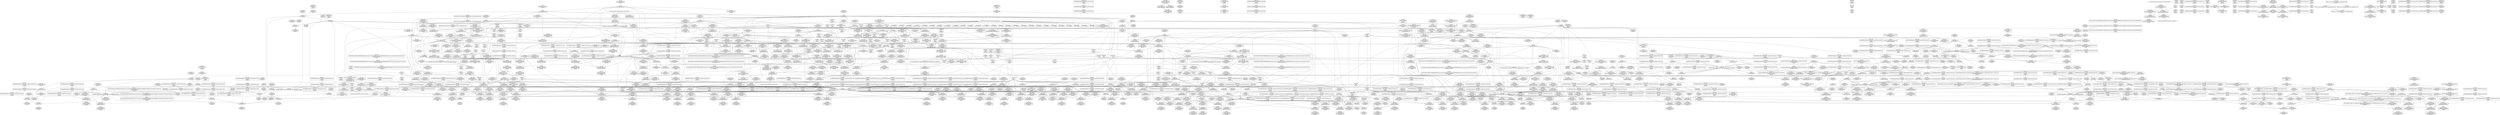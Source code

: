 digraph {
	CE0x475cd00 [shape=record,shape=Mrecord,label="{CE0x475cd00|__preempt_count_sub:entry|*SummSource*}"]
	CE0x46bac80 [shape=record,shape=Mrecord,label="{CE0x46bac80|_ret_i32_%call26,_!dbg_!27792|security/selinux/hooks.c,1528|*SummSource*}"]
	CE0x46caa10 [shape=record,shape=Mrecord,label="{CE0x46caa10|task_has_perm:tmp22|security/selinux/hooks.c,1525|*SummSource*}"]
	CE0x47890f0 [shape=record,shape=Mrecord,label="{CE0x47890f0|rcu_read_unlock:tmp11|include/linux/rcupdate.h,933|*SummSource*}"]
	CE0x46f60e0 [shape=record,shape=Mrecord,label="{CE0x46f60e0|i64*_getelementptr_inbounds_(_4_x_i64_,_4_x_i64_*___llvm_gcov_ctr128,_i64_0,_i64_2)|*Constant*|*SummSink*}"]
	CE0x46eaaa0 [shape=record,shape=Mrecord,label="{CE0x46eaaa0|task_has_perm:tmp22|security/selinux/hooks.c,1525|*SummSink*}"]
	CE0x47e2930 [shape=record,shape=Mrecord,label="{CE0x47e2930|__preempt_count_add:tmp4|./arch/x86/include/asm/preempt.h,72|*SummSink*}"]
	CE0x46e8080 [shape=record,shape=Mrecord,label="{CE0x46e8080|GLOBAL:get_current|*Constant*|*SummSource*}"]
	CE0x4714af0 [shape=record,shape=Mrecord,label="{CE0x4714af0|GLOBAL:__llvm_gcov_ctr138|Global_var:__llvm_gcov_ctr138|*SummSource*}"]
	CE0x478c8e0 [shape=record,shape=Mrecord,label="{CE0x478c8e0|i8*_getelementptr_inbounds_(_44_x_i8_,_44_x_i8_*_.str47,_i32_0,_i32_0)|*Constant*}"]
	CE0x4716240 [shape=record,shape=Mrecord,label="{CE0x4716240|i64_14|*Constant*|*SummSink*}"]
	CE0x478d910 [shape=record,shape=Mrecord,label="{CE0x478d910|i64*_getelementptr_inbounds_(_11_x_i64_,_11_x_i64_*___llvm_gcov_ctr132,_i64_0,_i64_10)|*Constant*}"]
	CE0x46e3090 [shape=record,shape=Mrecord,label="{CE0x46e3090|i64*_getelementptr_inbounds_(_4_x_i64_,_4_x_i64_*___llvm_gcov_ctr134,_i64_0,_i64_0)|*Constant*|*SummSink*}"]
	CE0x46ca1d0 [shape=record,shape=Mrecord,label="{CE0x46ca1d0|task_has_perm:tmp11|security/selinux/hooks.c,1525|*SummSink*}"]
	CE0x46e7430 [shape=record,shape=Mrecord,label="{CE0x46e7430|i32_22|*Constant*|*SummSink*}"]
	CE0x475d610 [shape=record,shape=Mrecord,label="{CE0x475d610|__preempt_count_sub:tmp2|*SummSource*}"]
	CE0x475b5e0 [shape=record,shape=Mrecord,label="{CE0x475b5e0|rcu_lock_release:tmp3|*SummSink*}"]
	CE0x47f9950 [shape=record,shape=Mrecord,label="{CE0x47f9950|i64*_getelementptr_inbounds_(_4_x_i64_,_4_x_i64_*___llvm_gcov_ctr135,_i64_0,_i64_1)|*Constant*}"]
	CE0x46c89a0 [shape=record,shape=Mrecord,label="{CE0x46c89a0|task_has_perm:land.lhs.true2}"]
	CE0x4787e00 [shape=record,shape=Mrecord,label="{CE0x4787e00|rcu_read_unlock:tmp2|*SummSource*}"]
	CE0x478cfd0 [shape=record,shape=Mrecord,label="{CE0x478cfd0|rcu_read_unlock:tmp20|include/linux/rcupdate.h,933}"]
	CE0x4765dc0 [shape=record,shape=Mrecord,label="{CE0x4765dc0|task_has_perm:sid25|security/selinux/hooks.c,1526|*SummSource*}"]
	CE0x477abd0 [shape=record,shape=Mrecord,label="{CE0x477abd0|rcu_read_lock:tmp22|include/linux/rcupdate.h,884|*SummSource*}"]
	CE0x46f47c0 [shape=record,shape=Mrecord,label="{CE0x46f47c0|task_has_perm:tmp26|security/selinux/hooks.c,1525|*SummSink*}"]
	CE0x47c91f0 [shape=record,shape=Mrecord,label="{CE0x47c91f0|__rcu_read_unlock:tmp5|include/linux/rcupdate.h,244}"]
	CE0x46de120 [shape=record,shape=Mrecord,label="{CE0x46de120|i64_4|*Constant*|*SummSink*}"]
	CE0x4752340 [shape=record,shape=Mrecord,label="{CE0x4752340|rcu_read_unlock:tmp6|include/linux/rcupdate.h,933}"]
	CE0x4764460 [shape=record,shape=Mrecord,label="{CE0x4764460|rcu_lock_release:tmp7|*SummSink*}"]
	CE0x47205c0 [shape=record,shape=Mrecord,label="{CE0x47205c0|rcu_read_unlock:tmp18|include/linux/rcupdate.h,933|*SummSink*}"]
	CE0x471da50 [shape=record,shape=Mrecord,label="{CE0x471da50|rcu_read_lock:land.lhs.true2|*SummSource*}"]
	CE0x4788b10 [shape=record,shape=Mrecord,label="{CE0x4788b10|i64*_getelementptr_inbounds_(_4_x_i64_,_4_x_i64_*___llvm_gcov_ctr133,_i64_0,_i64_1)|*Constant*|*SummSource*}"]
	CE0x47139f0 [shape=record,shape=Mrecord,label="{CE0x47139f0|task_has_perm:tmp5|security/selinux/hooks.c,1525|*SummSource*}"]
	CE0x472d0b0 [shape=record,shape=Mrecord,label="{CE0x472d0b0|task_has_perm:tmp54|security/selinux/hooks.c,1526}"]
	CE0x470d9c0 [shape=record,shape=Mrecord,label="{CE0x470d9c0|_call_void_lockdep_rcu_suspicious(i8*_getelementptr_inbounds_(_25_x_i8_,_25_x_i8_*_.str45,_i32_0,_i32_0),_i32_883,_i8*_getelementptr_inbounds_(_42_x_i8_,_42_x_i8_*_.str46,_i32_0,_i32_0))_#10,_!dbg_!27728|include/linux/rcupdate.h,882}"]
	CE0x471f910 [shape=record,shape=Mrecord,label="{CE0x471f910|task_has_perm:tmp21|security/selinux/hooks.c,1525|*SummSink*}"]
	CE0x4783240 [shape=record,shape=Mrecord,label="{CE0x4783240|__rcu_read_lock:tmp6|include/linux/rcupdate.h,240}"]
	CE0x478ce80 [shape=record,shape=Mrecord,label="{CE0x478ce80|rcu_read_unlock:tmp19|include/linux/rcupdate.h,933|*SummSink*}"]
	CE0x47b55b0 [shape=record,shape=Mrecord,label="{CE0x47b55b0|GLOBAL:__preempt_count|Global_var:__preempt_count|*SummSink*}"]
	CE0x46e67f0 [shape=record,shape=Mrecord,label="{CE0x46e67f0|GLOBAL:lock_acquire|*Constant*|*SummSource*}"]
	CE0x4733590 [shape=record,shape=Mrecord,label="{CE0x4733590|i64*_getelementptr_inbounds_(_4_x_i64_,_4_x_i64_*___llvm_gcov_ctr133,_i64_0,_i64_0)|*Constant*|*SummSource*}"]
	CE0x46e3db0 [shape=record,shape=Mrecord,label="{CE0x46e3db0|task_has_perm:land.lhs.true2|*SummSink*}"]
	CE0x46decd0 [shape=record,shape=Mrecord,label="{CE0x46decd0|rcu_read_lock:entry|*SummSink*}"]
	CE0x47b3080 [shape=record,shape=Mrecord,label="{CE0x47b3080|rcu_lock_release:indirectgoto}"]
	CE0x46c4110 [shape=record,shape=Mrecord,label="{CE0x46c4110|128:_i8*,_:_CRE_0,4_}"]
	CE0x46c6e70 [shape=record,shape=Mrecord,label="{CE0x46c6e70|_ret_%struct.task_struct*_%tmp4,_!dbg_!27714|./arch/x86/include/asm/current.h,14|*SummSink*}"]
	CE0x4753460 [shape=record,shape=Mrecord,label="{CE0x4753460|rcu_lock_acquire:indirectgoto|*SummSource*}"]
	CE0x4755be0 [shape=record,shape=Mrecord,label="{CE0x4755be0|%struct.lockdep_map*_null|*Constant*|*SummSink*}"]
	CE0x47e2e30 [shape=record,shape=Mrecord,label="{CE0x47e2e30|__preempt_count_sub:tmp2}"]
	CE0x47c5a70 [shape=record,shape=Mrecord,label="{CE0x47c5a70|__preempt_count_add:tmp5|./arch/x86/include/asm/preempt.h,72|*SummSource*}"]
	CE0x475cbc0 [shape=record,shape=Mrecord,label="{CE0x475cbc0|GLOBAL:__preempt_count_sub|*Constant*|*SummSink*}"]
	CE0x4710ce0 [shape=record,shape=Mrecord,label="{CE0x4710ce0|GLOBAL:rcu_read_lock.__warned|Global_var:rcu_read_lock.__warned}"]
	CE0x4755ad0 [shape=record,shape=Mrecord,label="{CE0x4755ad0|__rcu_read_unlock:tmp2|*SummSource*}"]
	CE0x4726640 [shape=record,shape=Mrecord,label="{CE0x4726640|task_has_perm:tmp44|security/selinux/hooks.c,1526}"]
	CE0x47544f0 [shape=record,shape=Mrecord,label="{CE0x47544f0|rcu_read_lock:tmp10|include/linux/rcupdate.h,882|*SummSink*}"]
	CE0x47179c0 [shape=record,shape=Mrecord,label="{CE0x47179c0|task_has_perm:tmp40|security/selinux/hooks.c,1526|*SummSource*}"]
	CE0x4767af0 [shape=record,shape=Mrecord,label="{CE0x4767af0|GLOBAL:rcu_read_unlock|*Constant*|*SummSource*}"]
	CE0x46eed00 [shape=record,shape=Mrecord,label="{CE0x46eed00|i16_2|*Constant*|*SummSink*}"]
	CE0x4702790 [shape=record,shape=Mrecord,label="{CE0x4702790|GLOBAL:get_current|*Constant*}"]
	CE0x47392f0 [shape=record,shape=Mrecord,label="{CE0x47392f0|task_has_perm:land.lhs.true15|*SummSink*}"]
	CE0x46d4050 [shape=record,shape=Mrecord,label="{CE0x46d4050|selinux_ptrace_traceme:bb}"]
	CE0x47371e0 [shape=record,shape=Mrecord,label="{CE0x47371e0|task_has_perm:if.end19}"]
	CE0x4713790 [shape=record,shape=Mrecord,label="{CE0x4713790|i64*_getelementptr_inbounds_(_11_x_i64_,_11_x_i64_*___llvm_gcov_ctr127,_i64_0,_i64_0)|*Constant*|*SummSink*}"]
	CE0x4710150 [shape=record,shape=Mrecord,label="{CE0x4710150|rcu_read_lock:tmp18|include/linux/rcupdate.h,882|*SummSink*}"]
	CE0x4730e90 [shape=record,shape=Mrecord,label="{CE0x4730e90|GLOBAL:__llvm_gcov_ctr132|Global_var:__llvm_gcov_ctr132|*SummSource*}"]
	CE0x4801f10 [shape=record,shape=Mrecord,label="{CE0x4801f10|__preempt_count_sub:tmp5|./arch/x86/include/asm/preempt.h,77}"]
	CE0x47c4cd0 [shape=record,shape=Mrecord,label="{CE0x47c4cd0|i64_ptrtoint_(i8*_blockaddress(_rcu_lock_release,_%__here)_to_i64)|*Constant*|*SummSource*}"]
	CE0x46c8f10 [shape=record,shape=Mrecord,label="{CE0x46c8f10|i64_1|*Constant*}"]
	CE0x4787d90 [shape=record,shape=Mrecord,label="{CE0x4787d90|rcu_read_unlock:tmp2}"]
	CE0x47bb890 [shape=record,shape=Mrecord,label="{CE0x47bb890|__preempt_count_add:tmp1}"]
	CE0x4785a20 [shape=record,shape=Mrecord,label="{CE0x4785a20|rcu_lock_release:tmp3}"]
	CE0x4715a90 [shape=record,shape=Mrecord,label="{CE0x4715a90|i32_1|*Constant*|*SummSink*}"]
	CE0x47873f0 [shape=record,shape=Mrecord,label="{CE0x47873f0|i32_934|*Constant*|*SummSink*}"]
	CE0x4788c90 [shape=record,shape=Mrecord,label="{CE0x4788c90|i64*_getelementptr_inbounds_(_4_x_i64_,_4_x_i64_*___llvm_gcov_ctr133,_i64_0,_i64_1)|*Constant*|*SummSink*}"]
	CE0x46ef110 [shape=record,shape=Mrecord,label="{CE0x46ef110|avc_has_perm:tclass|Function::avc_has_perm&Arg::tclass::|*SummSink*}"]
	CE0x47c6570 [shape=record,shape=Mrecord,label="{CE0x47c6570|__rcu_read_unlock:tmp7|include/linux/rcupdate.h,245}"]
	CE0x4736210 [shape=record,shape=Mrecord,label="{CE0x4736210|i64*_getelementptr_inbounds_(_11_x_i64_,_11_x_i64_*___llvm_gcov_ctr127,_i64_0,_i64_1)|*Constant*|*SummSink*}"]
	CE0x46e7810 [shape=record,shape=Mrecord,label="{CE0x46e7810|i64*_getelementptr_inbounds_(_6_x_i64_,_6_x_i64_*___llvm_gcov_ctr137,_i64_0,_i64_3)|*Constant*}"]
	CE0x46cfaf0 [shape=record,shape=Mrecord,label="{CE0x46cfaf0|task_has_perm:tmp15|security/selinux/hooks.c,1525|*SummSource*}"]
	CE0x475c2f0 [shape=record,shape=Mrecord,label="{CE0x475c2f0|rcu_lock_acquire:tmp4|include/linux/rcupdate.h,418}"]
	CE0x46e5000 [shape=record,shape=Mrecord,label="{CE0x46e5000|selinux_ptrace_traceme:tmp11|security/selinux/hooks.c,1963|*SummSink*}"]
	CE0x4712270 [shape=record,shape=Mrecord,label="{CE0x4712270|i64*_getelementptr_inbounds_(_4_x_i64_,_4_x_i64_*___llvm_gcov_ctr128,_i64_0,_i64_3)|*Constant*}"]
	CE0x473a8d0 [shape=record,shape=Mrecord,label="{CE0x473a8d0|_ret_void,_!dbg_!27717|include/linux/rcupdate.h,419|*SummSink*}"]
	CE0x46ef460 [shape=record,shape=Mrecord,label="{CE0x46ef460|avc_has_perm:requested|Function::avc_has_perm&Arg::requested::|*SummSource*}"]
	CE0x47c8d90 [shape=record,shape=Mrecord,label="{CE0x47c8d90|__preempt_count_add:tmp2|*SummSink*}"]
	CE0x46f1300 [shape=record,shape=Mrecord,label="{CE0x46f1300|task_has_perm:call|security/selinux/hooks.c,1525}"]
	CE0x46d7090 [shape=record,shape=Mrecord,label="{CE0x46d7090|i64*_getelementptr_inbounds_(_24_x_i64_,_24_x_i64_*___llvm_gcov_ctr138,_i64_0,_i64_0)|*Constant*}"]
	CE0x472aaf0 [shape=record,shape=Mrecord,label="{CE0x472aaf0|i64*_getelementptr_inbounds_(_24_x_i64_,_24_x_i64_*___llvm_gcov_ctr138,_i64_0,_i64_21)|*Constant*|*SummSink*}"]
	CE0x471d910 [shape=record,shape=Mrecord,label="{CE0x471d910|rcu_read_unlock:tmp16|include/linux/rcupdate.h,933}"]
	CE0x46e9cb0 [shape=record,shape=Mrecord,label="{CE0x46e9cb0|rcu_read_lock:tmp11|include/linux/rcupdate.h,882|*SummSink*}"]
	CE0x46efd50 [shape=record,shape=Mrecord,label="{CE0x46efd50|task_has_perm:tmp17|security/selinux/hooks.c,1525|*SummSource*}"]
	CE0x46cbdc0 [shape=record,shape=Mrecord,label="{CE0x46cbdc0|task_has_perm:do.body}"]
	CE0x4735a70 [shape=record,shape=Mrecord,label="{CE0x4735a70|task_has_perm:if.then18|*SummSink*}"]
	CE0x4767e70 [shape=record,shape=Mrecord,label="{CE0x4767e70|task_has_perm:call26|security/selinux/hooks.c,1528}"]
	CE0x4802050 [shape=record,shape=Mrecord,label="{CE0x4802050|__preempt_count_sub:do.end|*SummSink*}"]
	CE0x47b5440 [shape=record,shape=Mrecord,label="{CE0x47b5440|GLOBAL:__preempt_count|Global_var:__preempt_count}"]
	CE0x46d1820 [shape=record,shape=Mrecord,label="{CE0x46d1820|task_has_perm:do.body|*SummSource*}"]
	CE0x47297f0 [shape=record,shape=Mrecord,label="{CE0x47297f0|i64*_getelementptr_inbounds_(_24_x_i64_,_24_x_i64_*___llvm_gcov_ctr138,_i64_0,_i64_20)|*Constant*|*SummSource*}"]
	CE0x478ad00 [shape=record,shape=Mrecord,label="{CE0x478ad00|128:_i8*,_:_CRE_36,40_}"]
	CE0x471e950 [shape=record,shape=Mrecord,label="{CE0x471e950|i32_1525|*Constant*}"]
	CE0x46e6ac0 [shape=record,shape=Mrecord,label="{CE0x46e6ac0|GLOBAL:lock_acquire|*Constant*|*SummSink*}"]
	CE0x46bbc20 [shape=record,shape=Mrecord,label="{CE0x46bbc20|get_current:entry|*SummSource*}"]
	CE0x47c2980 [shape=record,shape=Mrecord,label="{CE0x47c2980|i64*_getelementptr_inbounds_(_4_x_i64_,_4_x_i64_*___llvm_gcov_ctr134,_i64_0,_i64_0)|*Constant*}"]
	CE0x47fcad0 [shape=record,shape=Mrecord,label="{CE0x47fcad0|__preempt_count_add:tmp3|*SummSink*}"]
	CE0x47294a0 [shape=record,shape=Mrecord,label="{CE0x47294a0|i64*_getelementptr_inbounds_(_24_x_i64_,_24_x_i64_*___llvm_gcov_ctr138,_i64_0,_i64_20)|*Constant*}"]
	CE0x46d1780 [shape=record,shape=Mrecord,label="{CE0x46d1780|i64*_getelementptr_inbounds_(_2_x_i64_,_2_x_i64_*___llvm_gcov_ctr98,_i64_0,_i64_1)|*Constant*|*SummSource*}"]
	CE0x4790fe0 [shape=record,shape=Mrecord,label="{CE0x4790fe0|GLOBAL:__rcu_read_unlock|*Constant*|*SummSource*}"]
	CE0x472d3d0 [shape=record,shape=Mrecord,label="{CE0x472d3d0|task_has_perm:tmp54|security/selinux/hooks.c,1526|*SummSink*}"]
	CE0x4752890 [shape=record,shape=Mrecord,label="{CE0x4752890|rcu_read_lock:tmp3|*SummSource*}"]
	CE0x4779230 [shape=record,shape=Mrecord,label="{CE0x4779230|i8*_getelementptr_inbounds_(_42_x_i8_,_42_x_i8_*_.str46,_i32_0,_i32_0)|*Constant*}"]
	CE0x477f790 [shape=record,shape=Mrecord,label="{CE0x477f790|i64*_getelementptr_inbounds_(_11_x_i64_,_11_x_i64_*___llvm_gcov_ctr132,_i64_0,_i64_0)|*Constant*|*SummSink*}"]
	CE0x4788050 [shape=record,shape=Mrecord,label="{CE0x4788050|__rcu_read_lock:tmp4|include/linux/rcupdate.h,239}"]
	CE0x47373f0 [shape=record,shape=Mrecord,label="{CE0x47373f0|task_has_perm:if.end19|*SummSink*}"]
	CE0x477c240 [shape=record,shape=Mrecord,label="{CE0x477c240|rcu_read_unlock:tmp16|include/linux/rcupdate.h,933|*SummSource*}"]
	CE0x47522b0 [shape=record,shape=Mrecord,label="{CE0x47522b0|rcu_read_lock:tobool|include/linux/rcupdate.h,882|*SummSource*}"]
	CE0x473ad60 [shape=record,shape=Mrecord,label="{CE0x473ad60|i64_13|*Constant*|*SummSink*}"]
	CE0x472a550 [shape=record,shape=Mrecord,label="{CE0x472a550|i64*_getelementptr_inbounds_(_24_x_i64_,_24_x_i64_*___llvm_gcov_ctr138,_i64_0,_i64_21)|*Constant*}"]
	CE0x47cf7b0 [shape=record,shape=Mrecord,label="{CE0x47cf7b0|__preempt_count_add:tmp1|*SummSink*}"]
	CE0x4806620 [shape=record,shape=Mrecord,label="{CE0x4806620|__preempt_count_sub:tmp}"]
	CE0x478be20 [shape=record,shape=Mrecord,label="{CE0x478be20|128:_i8*,_:_CRE_152,160_}"]
	CE0x47e46b0 [shape=record,shape=Mrecord,label="{CE0x47e46b0|__preempt_count_add:do.body|*SummSink*}"]
	CE0x475fc40 [shape=record,shape=Mrecord,label="{CE0x475fc40|__rcu_read_unlock:tmp1}"]
	CE0x47330f0 [shape=record,shape=Mrecord,label="{CE0x47330f0|i64*_getelementptr_inbounds_(_4_x_i64_,_4_x_i64_*___llvm_gcov_ctr133,_i64_0,_i64_2)|*Constant*|*SummSource*}"]
	CE0x46d04a0 [shape=record,shape=Mrecord,label="{CE0x46d04a0|selinux_ptrace_traceme:call2|security/selinux/hooks.c,1962|*SummSource*}"]
	CE0x478ac50 [shape=record,shape=Mrecord,label="{CE0x478ac50|128:_i8*,_:_CRE_32,36_}"]
	CE0x48060e0 [shape=record,shape=Mrecord,label="{CE0x48060e0|__preempt_count_sub:tmp4|./arch/x86/include/asm/preempt.h,77}"]
	CE0x4737350 [shape=record,shape=Mrecord,label="{CE0x4737350|task_has_perm:if.end19|*SummSource*}"]
	CE0x46c4fd0 [shape=record,shape=Mrecord,label="{CE0x46c4fd0|selinux_ptrace_traceme:tmp3|security/selinux/hooks.c,1959|*SummSource*}"]
	CE0x4721050 [shape=record,shape=Mrecord,label="{CE0x4721050|task_has_perm:tmp7|security/selinux/hooks.c,1525|*SummSink*}"]
	CE0x47c8680 [shape=record,shape=Mrecord,label="{CE0x47c8680|i64*_getelementptr_inbounds_(_4_x_i64_,_4_x_i64_*___llvm_gcov_ctr134,_i64_0,_i64_2)|*Constant*}"]
	CE0x478edf0 [shape=record,shape=Mrecord,label="{CE0x478edf0|i64*_getelementptr_inbounds_(_11_x_i64_,_11_x_i64_*___llvm_gcov_ctr132,_i64_0,_i64_9)|*Constant*}"]
	CE0x471a600 [shape=record,shape=Mrecord,label="{CE0x471a600|task_has_perm:tmp2}"]
	CE0x4714a30 [shape=record,shape=Mrecord,label="{CE0x4714a30|GLOBAL:__llvm_gcov_ctr138|Global_var:__llvm_gcov_ctr138}"]
	CE0x46c7b80 [shape=record,shape=Mrecord,label="{CE0x46c7b80|task_has_perm:tmp26|security/selinux/hooks.c,1525}"]
	CE0x4752db0 [shape=record,shape=Mrecord,label="{CE0x4752db0|rcu_read_unlock:tmp7|include/linux/rcupdate.h,933}"]
	CE0x4790ac0 [shape=record,shape=Mrecord,label="{CE0x4790ac0|_call_void___rcu_read_unlock()_#10,_!dbg_!27734|include/linux/rcupdate.h,937|*SummSink*}"]
	CE0x47fd040 [shape=record,shape=Mrecord,label="{CE0x47fd040|GLOBAL:__preempt_count|Global_var:__preempt_count}"]
	CE0x46c93e0 [shape=record,shape=Mrecord,label="{CE0x46c93e0|i64_2|*Constant*|*SummSink*}"]
	CE0x47138a0 [shape=record,shape=Mrecord,label="{CE0x47138a0|COLLAPSED:_GCMRE___llvm_gcov_ctr127_internal_global_11_x_i64_zeroinitializer:_elem_0:default:}"]
	CE0x46eb200 [shape=record,shape=Mrecord,label="{CE0x46eb200|task_has_perm:tmp24|security/selinux/hooks.c,1525}"]
	CE0x4721920 [shape=record,shape=Mrecord,label="{CE0x4721920|task_has_perm:tmp|*SummSource*}"]
	CE0x4735e50 [shape=record,shape=Mrecord,label="{CE0x4735e50|i64*_getelementptr_inbounds_(_4_x_i64_,_4_x_i64_*___llvm_gcov_ctr133,_i64_0,_i64_1)|*Constant*}"]
	CE0x47cf5a0 [shape=record,shape=Mrecord,label="{CE0x47cf5a0|__preempt_count_sub:sub|./arch/x86/include/asm/preempt.h,77}"]
	CE0x47c9e20 [shape=record,shape=Mrecord,label="{CE0x47c9e20|__preempt_count_add:tmp7|./arch/x86/include/asm/preempt.h,73|*SummSink*}"]
	CE0x472aa40 [shape=record,shape=Mrecord,label="{CE0x472aa40|i64*_getelementptr_inbounds_(_24_x_i64_,_24_x_i64_*___llvm_gcov_ctr138,_i64_0,_i64_21)|*Constant*|*SummSource*}"]
	CE0x4735210 [shape=record,shape=Mrecord,label="{CE0x4735210|task_has_perm:tmp41|security/selinux/hooks.c,1526}"]
	CE0x46dfbb0 [shape=record,shape=Mrecord,label="{CE0x46dfbb0|_call_void_mcount()_#3}"]
	CE0x47911b0 [shape=record,shape=Mrecord,label="{CE0x47911b0|__rcu_read_unlock:entry|*SummSource*}"]
	CE0x478c370 [shape=record,shape=Mrecord,label="{CE0x478c370|i32_0|*Constant*|*SummSink*}"]
	CE0x472f570 [shape=record,shape=Mrecord,label="{CE0x472f570|_ret_void,_!dbg_!27719|./arch/x86/include/asm/preempt.h,73|*SummSource*}"]
	CE0x46c5130 [shape=record,shape=Mrecord,label="{CE0x46c5130|selinux_ptrace_traceme:tmp4|security/selinux/hooks.c,1959|*SummSource*}"]
	CE0x47e25b0 [shape=record,shape=Mrecord,label="{CE0x47e25b0|i64*_getelementptr_inbounds_(_4_x_i64_,_4_x_i64_*___llvm_gcov_ctr129,_i64_0,_i64_0)|*Constant*|*SummSink*}"]
	CE0x470d080 [shape=record,shape=Mrecord,label="{CE0x470d080|i64*_getelementptr_inbounds_(_11_x_i64_,_11_x_i64_*___llvm_gcov_ctr127,_i64_0,_i64_8)|*Constant*}"]
	CE0x46f8710 [shape=record,shape=Mrecord,label="{CE0x46f8710|__rcu_read_lock:tmp3}"]
	CE0x4723c50 [shape=record,shape=Mrecord,label="{CE0x4723c50|GLOBAL:task_has_perm.__warned48|Global_var:task_has_perm.__warned48|*SummSource*}"]
	CE0x47250a0 [shape=record,shape=Mrecord,label="{CE0x47250a0|i64_15|*Constant*|*SummSink*}"]
	CE0x472d230 [shape=record,shape=Mrecord,label="{CE0x472d230|task_has_perm:tmp54|security/selinux/hooks.c,1526|*SummSource*}"]
	CE0x47c5dc0 [shape=record,shape=Mrecord,label="{CE0x47c5dc0|rcu_lock_acquire:tmp|*SummSource*}"]
	CE0x471c0e0 [shape=record,shape=Mrecord,label="{CE0x471c0e0|get_current:tmp4|./arch/x86/include/asm/current.h,14|*SummSink*}"]
	CE0x46e87d0 [shape=record,shape=Mrecord,label="{CE0x46e87d0|GLOBAL:task_has_perm|*Constant*}"]
	CE0x4718bf0 [shape=record,shape=Mrecord,label="{CE0x4718bf0|i32_(i32,_i32,_i16,_i32,_%struct.common_audit_data*)*_bitcast_(i32_(i32,_i32,_i16,_i32,_%struct.common_audit_data.495*)*_avc_has_perm_to_i32_(i32,_i32,_i16,_i32,_%struct.common_audit_data*)*)|*Constant*|*SummSource*}"]
	CE0x46f3420 [shape=record,shape=Mrecord,label="{CE0x46f3420|i8_1|*Constant*}"]
	CE0x4725030 [shape=record,shape=Mrecord,label="{CE0x4725030|i64_15|*Constant*|*SummSource*}"]
	CE0x47798e0 [shape=record,shape=Mrecord,label="{CE0x47798e0|rcu_read_lock:tmp19|include/linux/rcupdate.h,882|*SummSink*}"]
	CE0x46d2390 [shape=record,shape=Mrecord,label="{CE0x46d2390|selinux_ptrace_traceme:tobool|security/selinux/hooks.c,1959|*SummSink*}"]
	CE0x4768890 [shape=record,shape=Mrecord,label="{CE0x4768890|_ret_i32_%retval.0,_!dbg_!27728|security/selinux/avc.c,775|*SummSource*}"]
	CE0x4779c40 [shape=record,shape=Mrecord,label="{CE0x4779c40|rcu_read_lock:tmp20|include/linux/rcupdate.h,882|*SummSource*}"]
	CE0x46f0e00 [shape=record,shape=Mrecord,label="{CE0x46f0e00|rcu_read_lock:tmp|*SummSink*}"]
	CE0x477d420 [shape=record,shape=Mrecord,label="{CE0x477d420|__preempt_count_add:entry|*SummSource*}"]
	CE0x478da80 [shape=record,shape=Mrecord,label="{CE0x478da80|rcu_read_unlock:tmp21|include/linux/rcupdate.h,935|*SummSource*}"]
	CE0x47264d0 [shape=record,shape=Mrecord,label="{CE0x47264d0|task_has_perm:tmp43|security/selinux/hooks.c,1526|*SummSink*}"]
	CE0x46d00e0 [shape=record,shape=Mrecord,label="{CE0x46d00e0|task_has_perm:tmp16|security/selinux/hooks.c,1525|*SummSource*}"]
	CE0x47c6810 [shape=record,shape=Mrecord,label="{CE0x47c6810|__rcu_read_unlock:tmp7|include/linux/rcupdate.h,245|*SummSink*}"]
	CE0x47bc1f0 [shape=record,shape=Mrecord,label="{CE0x47bc1f0|__rcu_read_unlock:tmp6|include/linux/rcupdate.h,245|*SummSink*}"]
	CE0x4716c30 [shape=record,shape=Mrecord,label="{CE0x4716c30|__rcu_read_lock:tmp}"]
	CE0x46ccf30 [shape=record,shape=Mrecord,label="{CE0x46ccf30|_ret_void,_!dbg_!27735|include/linux/rcupdate.h,884|*SummSource*}"]
	CE0x4715660 [shape=record,shape=Mrecord,label="{CE0x4715660|rcu_read_unlock:bb}"]
	CE0x471bdc0 [shape=record,shape=Mrecord,label="{CE0x471bdc0|task_has_perm:tobool4|security/selinux/hooks.c,1525}"]
	CE0x4755a60 [shape=record,shape=Mrecord,label="{CE0x4755a60|__rcu_read_unlock:tmp2}"]
	CE0x475b6d0 [shape=record,shape=Mrecord,label="{CE0x475b6d0|_call_void_mcount()_#3}"]
	CE0x46cfc80 [shape=record,shape=Mrecord,label="{CE0x46cfc80|task_has_perm:tmp15|security/selinux/hooks.c,1525|*SummSink*}"]
	CE0x4784b70 [shape=record,shape=Mrecord,label="{CE0x4784b70|i64*_getelementptr_inbounds_(_4_x_i64_,_4_x_i64_*___llvm_gcov_ctr130,_i64_0,_i64_2)|*Constant*|*SummSource*}"]
	CE0x470f240 [shape=record,shape=Mrecord,label="{CE0x470f240|i32_883|*Constant*}"]
	CE0x46f25a0 [shape=record,shape=Mrecord,label="{CE0x46f25a0|task_has_perm:tmp5|security/selinux/hooks.c,1525}"]
	CE0x4783e80 [shape=record,shape=Mrecord,label="{CE0x4783e80|rcu_read_unlock:call3|include/linux/rcupdate.h,933}"]
	CE0x4737a10 [shape=record,shape=Mrecord,label="{CE0x4737a10|task_has_perm:tmp9|security/selinux/hooks.c,1525}"]
	CE0x46d71c0 [shape=record,shape=Mrecord,label="{CE0x46d71c0|i64*_getelementptr_inbounds_(_24_x_i64_,_24_x_i64_*___llvm_gcov_ctr138,_i64_0,_i64_0)|*Constant*|*SummSource*}"]
	CE0x47238b0 [shape=record,shape=Mrecord,label="{CE0x47238b0|GLOBAL:task_has_perm.__warned48|Global_var:task_has_perm.__warned48}"]
	CE0x46bb500 [shape=record,shape=Mrecord,label="{CE0x46bb500|selinux_ptrace_traceme:tmp1|*SummSource*}"]
	CE0x470e600 [shape=record,shape=Mrecord,label="{CE0x470e600|GLOBAL:lockdep_rcu_suspicious|*Constant*}"]
	CE0x471d7a0 [shape=record,shape=Mrecord,label="{CE0x471d7a0|rcu_read_unlock:tmp15|include/linux/rcupdate.h,933|*SummSink*}"]
	CE0x46f6680 [shape=record,shape=Mrecord,label="{CE0x46f6680|i64_2|*Constant*}"]
	CE0x47676e0 [shape=record,shape=Mrecord,label="{CE0x47676e0|_call_void_rcu_read_unlock()_#10,_!dbg_!27790|security/selinux/hooks.c,1527}"]
	CE0x4713330 [shape=record,shape=Mrecord,label="{CE0x4713330|GLOBAL:rcu_read_lock|*Constant*}"]
	CE0x46f6f70 [shape=record,shape=Mrecord,label="{CE0x46f6f70|rcu_read_lock:tmp5|include/linux/rcupdate.h,882}"]
	CE0x47354f0 [shape=record,shape=Mrecord,label="{CE0x47354f0|__rcu_read_lock:entry|*SummSink*}"]
	CE0x46cb890 [shape=record,shape=Mrecord,label="{CE0x46cb890|task_has_perm:land.lhs.true13|*SummSink*}"]
	CE0x46e9520 [shape=record,shape=Mrecord,label="{CE0x46e9520|task_has_perm:perms|Function::task_has_perm&Arg::perms::}"]
	CE0x46d86b0 [shape=record,shape=Mrecord,label="{CE0x46d86b0|task_has_perm:bb|*SummSink*}"]
	CE0x477aa30 [shape=record,shape=Mrecord,label="{CE0x477aa30|rcu_read_lock:tmp22|include/linux/rcupdate.h,884}"]
	CE0x4724d50 [shape=record,shape=Mrecord,label="{CE0x4724d50|task_has_perm:tobool14|security/selinux/hooks.c,1526|*SummSink*}"]
	CE0x46d07d0 [shape=record,shape=Mrecord,label="{CE0x46d07d0|i32_77|*Constant*|*SummSource*}"]
	CE0x46e4dd0 [shape=record,shape=Mrecord,label="{CE0x46e4dd0|selinux_ptrace_traceme:tmp11|security/selinux/hooks.c,1963}"]
	CE0x46edfb0 [shape=record,shape=Mrecord,label="{CE0x46edfb0|i64*_getelementptr_inbounds_(_4_x_i64_,_4_x_i64_*___llvm_gcov_ctr129,_i64_0,_i64_0)|*Constant*}"]
	CE0x478ccf0 [shape=record,shape=Mrecord,label="{CE0x478ccf0|rcu_read_unlock:tmp19|include/linux/rcupdate.h,933}"]
	CE0x47807b0 [shape=record,shape=Mrecord,label="{CE0x47807b0|__preempt_count_add:val|Function::__preempt_count_add&Arg::val::|*SummSink*}"]
	CE0x4791a40 [shape=record,shape=Mrecord,label="{CE0x4791a40|GLOBAL:rcu_lock_release|*Constant*}"]
	CE0x471e530 [shape=record,shape=Mrecord,label="{CE0x471e530|GLOBAL:lockdep_rcu_suspicious|*Constant*|*SummSink*}"]
	CE0x4737740 [shape=record,shape=Mrecord,label="{CE0x4737740|GLOBAL:__rcu_read_lock|*Constant*|*SummSource*}"]
	CE0x47fa4d0 [shape=record,shape=Mrecord,label="{CE0x47fa4d0|__preempt_count_sub:tmp3|*SummSink*}"]
	CE0x47333f0 [shape=record,shape=Mrecord,label="{CE0x47333f0|_call_void_asm_addl_$1,_%gs:$0_,_*m,ri,*m,_dirflag_,_fpsr_,_flags_(i32*___preempt_count,_i32_%val,_i32*___preempt_count)_#3,_!dbg_!27714,_!srcloc_!27717|./arch/x86/include/asm/preempt.h,72}"]
	CE0x46f38f0 [shape=record,shape=Mrecord,label="{CE0x46f38f0|GLOBAL:rcu_lock_acquire|*Constant*|*SummSource*}"]
	CE0x4710860 [shape=record,shape=Mrecord,label="{CE0x4710860|rcu_read_unlock:tmp4|include/linux/rcupdate.h,933|*SummSink*}"]
	CE0x46c5810 [shape=record,shape=Mrecord,label="{CE0x46c5810|selinux_ptrace_traceme:if.then}"]
	CE0x4733720 [shape=record,shape=Mrecord,label="{CE0x4733720|rcu_lock_release:bb|*SummSource*}"]
	CE0x4717780 [shape=record,shape=Mrecord,label="{CE0x4717780|task_has_perm:tmp40|security/selinux/hooks.c,1526}"]
	CE0x46d0d30 [shape=record,shape=Mrecord,label="{CE0x46d0d30|_call_void_mcount()_#3|*SummSource*}"]
	CE0x47b2a50 [shape=record,shape=Mrecord,label="{CE0x47b2a50|rcu_lock_acquire:tmp7}"]
	CE0x46f43f0 [shape=record,shape=Mrecord,label="{CE0x46f43f0|task_has_perm:tmp26|security/selinux/hooks.c,1525|*SummSource*}"]
	CE0x47c9aa0 [shape=record,shape=Mrecord,label="{CE0x47c9aa0|__preempt_count_add:tmp7|./arch/x86/include/asm/preempt.h,73}"]
	CE0x4765ef0 [shape=record,shape=Mrecord,label="{CE0x4765ef0|task_has_perm:sid25|security/selinux/hooks.c,1526|*SummSink*}"]
	CE0x477ccd0 [shape=record,shape=Mrecord,label="{CE0x477ccd0|i64*_getelementptr_inbounds_(_11_x_i64_,_11_x_i64_*___llvm_gcov_ctr132,_i64_0,_i64_1)|*Constant*|*SummSource*}"]
	CE0x475c990 [shape=record,shape=Mrecord,label="{CE0x475c990|i64_1|*Constant*}"]
	CE0x478baf0 [shape=record,shape=Mrecord,label="{CE0x478baf0|128:_i8*,_:_CRE_128,136_}"]
	CE0x4767f50 [shape=record,shape=Mrecord,label="{CE0x4767f50|_ret_void,_!dbg_!27735|include/linux/rcupdate.h,938}"]
	CE0x47233d0 [shape=record,shape=Mrecord,label="{CE0x47233d0|task_has_perm:tmp35|security/selinux/hooks.c,1526}"]
	CE0x478b050 [shape=record,shape=Mrecord,label="{CE0x478b050|128:_i8*,_:_CRE_52,56_}"]
	CE0x478fea0 [shape=record,shape=Mrecord,label="{CE0x478fea0|rcu_lock_release:entry|*SummSink*}"]
	CE0x4756870 [shape=record,shape=Mrecord,label="{CE0x4756870|COLLAPSED:_GCMRE___llvm_gcov_ctr128_internal_global_4_x_i64_zeroinitializer:_elem_0:default:}"]
	CE0x472dda0 [shape=record,shape=Mrecord,label="{CE0x472dda0|_call_void_mcount()_#3|*SummSink*}"]
	CE0x46ed0e0 [shape=record,shape=Mrecord,label="{CE0x46ed0e0|__preempt_count_sub:do.body|*SummSink*}"]
	CE0x478b380 [shape=record,shape=Mrecord,label="{CE0x478b380|128:_i8*,_:_CRE_72,80_}"]
	CE0x477fbc0 [shape=record,shape=Mrecord,label="{CE0x477fbc0|i64*_getelementptr_inbounds_(_4_x_i64_,_4_x_i64_*___llvm_gcov_ctr130,_i64_0,_i64_1)|*Constant*|*SummSink*}"]
	CE0x48086f0 [shape=record,shape=Mrecord,label="{CE0x48086f0|__preempt_count_add:tmp}"]
	CE0x46cd3f0 [shape=record,shape=Mrecord,label="{CE0x46cd3f0|i8_1|*Constant*|*SummSink*}"]
	CE0x478e210 [shape=record,shape=Mrecord,label="{CE0x478e210|rcu_read_unlock:tmp22|include/linux/rcupdate.h,935|*SummSource*}"]
	CE0x47cbb00 [shape=record,shape=Mrecord,label="{CE0x47cbb00|i64*_getelementptr_inbounds_(_4_x_i64_,_4_x_i64_*___llvm_gcov_ctr135,_i64_0,_i64_0)|*Constant*|*SummSource*}"]
	CE0x4768370 [shape=record,shape=Mrecord,label="{CE0x4768370|_ret_i32_%retval.0,_!dbg_!27728|security/selinux/avc.c,775}"]
	CE0x4787e70 [shape=record,shape=Mrecord,label="{CE0x4787e70|rcu_read_unlock:tmp2|*SummSink*}"]
	CE0x46d1e70 [shape=record,shape=Mrecord,label="{CE0x46d1e70|i64*_getelementptr_inbounds_(_2_x_i64_,_2_x_i64_*___llvm_gcov_ctr98,_i64_0,_i64_1)|*Constant*}"]
	CE0x47118a0 [shape=record,shape=Mrecord,label="{CE0x47118a0|rcu_read_unlock:tmp8|include/linux/rcupdate.h,933|*SummSink*}"]
	CE0x4730310 [shape=record,shape=Mrecord,label="{CE0x4730310|rcu_read_lock:tmp6|include/linux/rcupdate.h,882|*SummSink*}"]
	CE0x478e6b0 [shape=record,shape=Mrecord,label="{CE0x478e6b0|rcu_read_unlock:tmp22|include/linux/rcupdate.h,935|*SummSink*}"]
	CE0x47fe260 [shape=record,shape=Mrecord,label="{CE0x47fe260|__preempt_count_sub:tmp|*SummSink*}"]
	CE0x4711e70 [shape=record,shape=Mrecord,label="{CE0x4711e70|__preempt_count_sub:val|Function::__preempt_count_sub&Arg::val::}"]
	CE0x4718180 [shape=record,shape=Mrecord,label="{CE0x4718180|_call_void___rcu_read_lock()_#10,_!dbg_!27710|include/linux/rcupdate.h,879|*SummSink*}"]
	CE0x4727610 [shape=record,shape=Mrecord,label="{CE0x4727610|task_has_perm:tmp46|security/selinux/hooks.c,1526}"]
	CE0x4712f70 [shape=record,shape=Mrecord,label="{CE0x4712f70|rcu_read_lock:tmp7|include/linux/rcupdate.h,882|*SummSource*}"]
	CE0x46f8540 [shape=record,shape=Mrecord,label="{CE0x46f8540|__rcu_read_lock:tmp2}"]
	CE0x46eebd0 [shape=record,shape=Mrecord,label="{CE0x46eebd0|i16_2|*Constant*|*SummSource*}"]
	CE0x47cb2e0 [shape=record,shape=Mrecord,label="{CE0x47cb2e0|__rcu_read_unlock:tmp3}"]
	CE0x47c3260 [shape=record,shape=Mrecord,label="{CE0x47c3260|_call_void_mcount()_#3|*SummSink*}"]
	CE0x4720240 [shape=record,shape=Mrecord,label="{CE0x4720240|rcu_read_unlock:tmp17|include/linux/rcupdate.h,933|*SummSink*}"]
	CE0x46d1fa0 [shape=record,shape=Mrecord,label="{CE0x46d1fa0|i64_2|*Constant*}"]
	CE0x46f0980 [shape=record,shape=Mrecord,label="{CE0x46f0980|rcu_read_lock:bb}"]
	CE0x4728960 [shape=record,shape=Mrecord,label="{CE0x4728960|i32_1526|*Constant*}"]
	CE0x46e43e0 [shape=record,shape=Mrecord,label="{CE0x46e43e0|i64_6|*Constant*|*SummSink*}"]
	CE0x46d0fe0 [shape=record,shape=Mrecord,label="{CE0x46d0fe0|task_has_perm:tmp13|security/selinux/hooks.c,1525|*SummSink*}"]
	CE0x4725630 [shape=record,shape=Mrecord,label="{CE0x4725630|i64_16|*Constant*|*SummSink*}"]
	CE0x4780d40 [shape=record,shape=Mrecord,label="{CE0x4780d40|__preempt_count_add:entry}"]
	CE0x46bad60 [shape=record,shape=Mrecord,label="{CE0x46bad60|_ret_i32_%call26,_!dbg_!27792|security/selinux/hooks.c,1528|*SummSink*}"]
	CE0x4730700 [shape=record,shape=Mrecord,label="{CE0x4730700|i64*_getelementptr_inbounds_(_4_x_i64_,_4_x_i64_*___llvm_gcov_ctr128,_i64_0,_i64_0)|*Constant*}"]
	CE0x471dc10 [shape=record,shape=Mrecord,label="{CE0x471dc10|rcu_read_unlock:call|include/linux/rcupdate.h,933|*SummSource*}"]
	CE0x47340c0 [shape=record,shape=Mrecord,label="{CE0x47340c0|task_has_perm:call16|security/selinux/hooks.c,1526|*SummSink*}"]
	CE0x46c4490 [shape=record,shape=Mrecord,label="{CE0x46c4490|selinux_ptrace_traceme:tmp|*SummSource*}"]
	CE0x4727480 [shape=record,shape=Mrecord,label="{CE0x4727480|i64*_getelementptr_inbounds_(_24_x_i64_,_24_x_i64_*___llvm_gcov_ctr138,_i64_0,_i64_19)|*Constant*|*SummSource*}"]
	CE0x46cfdf0 [shape=record,shape=Mrecord,label="{CE0x46cfdf0|task_has_perm:tmp16|security/selinux/hooks.c,1525}"]
	CE0x46c5550 [shape=record,shape=Mrecord,label="{CE0x46c5550|selinux_ptrace_traceme:tobool|security/selinux/hooks.c,1959}"]
	CE0x4726b20 [shape=record,shape=Mrecord,label="{CE0x4726b20|task_has_perm:tmp45|security/selinux/hooks.c,1526}"]
	CE0x47bbed0 [shape=record,shape=Mrecord,label="{CE0x47bbed0|i64*_getelementptr_inbounds_(_4_x_i64_,_4_x_i64_*___llvm_gcov_ctr134,_i64_0,_i64_3)|*Constant*|*SummSink*}"]
	CE0x4791050 [shape=record,shape=Mrecord,label="{CE0x4791050|__rcu_read_unlock:entry}"]
	CE0x47b4f30 [shape=record,shape=Mrecord,label="{CE0x47b4f30|i64*_getelementptr_inbounds_(_4_x_i64_,_4_x_i64_*___llvm_gcov_ctr130,_i64_0,_i64_0)|*Constant*}"]
	CE0x47fe1f0 [shape=record,shape=Mrecord,label="{CE0x47fe1f0|__preempt_count_sub:tmp|*SummSource*}"]
	CE0x46ef9e0 [shape=record,shape=Mrecord,label="{CE0x46ef9e0|task_has_perm:tmp16|security/selinux/hooks.c,1525|*SummSink*}"]
	CE0x46e1aa0 [shape=record,shape=Mrecord,label="{CE0x46e1aa0|task_has_perm:tmp11|security/selinux/hooks.c,1525|*SummSource*}"]
	CE0x46f2a70 [shape=record,shape=Mrecord,label="{CE0x46f2a70|task_has_perm:do.end22|*SummSource*}"]
	CE0x47e4ad0 [shape=record,shape=Mrecord,label="{CE0x47e4ad0|__preempt_count_add:do.end|*SummSource*}"]
	CE0x47c8bb0 [shape=record,shape=Mrecord,label="{CE0x47c8bb0|_call_void___preempt_count_sub(i32_1)_#10,_!dbg_!27715|include/linux/rcupdate.h,244|*SummSource*}"]
	CE0x471e6a0 [shape=record,shape=Mrecord,label="{CE0x471e6a0|i8*_getelementptr_inbounds_(_25_x_i8_,_25_x_i8_*_.str3,_i32_0,_i32_0)|*Constant*|*SummSink*}"]
	CE0x4711350 [shape=record,shape=Mrecord,label="{CE0x4711350|_call_void_mcount()_#3}"]
	CE0x4790580 [shape=record,shape=Mrecord,label="{CE0x4790580|_ret_void,_!dbg_!27717|include/linux/rcupdate.h,424}"]
	CE0x46ebd50 [shape=record,shape=Mrecord,label="{CE0x46ebd50|task_has_perm:do.end|*SummSink*}"]
	CE0x4780f40 [shape=record,shape=Mrecord,label="{CE0x4780f40|__preempt_count_add:entry|*SummSink*}"]
	CE0x4738420 [shape=record,shape=Mrecord,label="{CE0x4738420|task_has_perm:if.end|*SummSource*}"]
	CE0x47e4320 [shape=record,shape=Mrecord,label="{CE0x47e4320|i64*_getelementptr_inbounds_(_4_x_i64_,_4_x_i64_*___llvm_gcov_ctr129,_i64_0,_i64_2)|*Constant*|*SummSource*}"]
	CE0x46d26c0 [shape=record,shape=Mrecord,label="{CE0x46d26c0|task_has_perm:tmp31|*LoadInst*|security/selinux/hooks.c,1526|*SummSink*}"]
	CE0x47fd250 [shape=record,shape=Mrecord,label="{CE0x47fd250|i64*_getelementptr_inbounds_(_4_x_i64_,_4_x_i64_*___llvm_gcov_ctr135,_i64_0,_i64_3)|*Constant*|*SummSource*}"]
	CE0x47212f0 [shape=record,shape=Mrecord,label="{CE0x47212f0|COLLAPSED:_GCMRE___llvm_gcov_ctr132_internal_global_11_x_i64_zeroinitializer:_elem_0:default:}"]
	CE0x47162e0 [shape=record,shape=Mrecord,label="{CE0x47162e0|task_has_perm:tmp32|security/selinux/hooks.c,1526}"]
	CE0x472f0c0 [shape=record,shape=Mrecord,label="{CE0x472f0c0|rcu_read_unlock:tmp9|include/linux/rcupdate.h,933}"]
	CE0x4726ff0 [shape=record,shape=Mrecord,label="{CE0x4726ff0|i64*_getelementptr_inbounds_(_24_x_i64_,_24_x_i64_*___llvm_gcov_ctr138,_i64_0,_i64_19)|*Constant*}"]
	CE0x46ee410 [shape=record,shape=Mrecord,label="{CE0x46ee410|avc_has_perm:ssid|Function::avc_has_perm&Arg::ssid::|*SummSink*}"]
	CE0x4718810 [shape=record,shape=Mrecord,label="{CE0x4718810|task_has_perm:call26|security/selinux/hooks.c,1528|*SummSource*}"]
	CE0x4753790 [shape=record,shape=Mrecord,label="{CE0x4753790|rcu_read_lock:tmp2}"]
	CE0x4753870 [shape=record,shape=Mrecord,label="{CE0x4753870|rcu_read_lock:tmp2|*SummSink*}"]
	CE0x47c31f0 [shape=record,shape=Mrecord,label="{CE0x47c31f0|_call_void_mcount()_#3|*SummSource*}"]
	CE0x4753110 [shape=record,shape=Mrecord,label="{CE0x4753110|rcu_lock_acquire:map|Function::rcu_lock_acquire&Arg::map::|*SummSink*}"]
	CE0x471c1d0 [shape=record,shape=Mrecord,label="{CE0x471c1d0|GLOBAL:current_task|Global_var:current_task}"]
	CE0x46f5db0 [shape=record,shape=Mrecord,label="{CE0x46f5db0|rcu_read_unlock:tmp18|include/linux/rcupdate.h,933}"]
	CE0x4733790 [shape=record,shape=Mrecord,label="{CE0x4733790|rcu_lock_release:bb|*SummSink*}"]
	CE0x4764a60 [shape=record,shape=Mrecord,label="{CE0x4764a60|task_has_perm:security24|security/selinux/hooks.c,1526|*SummSource*}"]
	CE0x46f2ce0 [shape=record,shape=Mrecord,label="{CE0x46f2ce0|task_has_perm:tmp18|security/selinux/hooks.c,1525}"]
	CE0x46c46a0 [shape=record,shape=Mrecord,label="{CE0x46c46a0|i64_2|*Constant*|*SummSource*}"]
	CE0x470c670 [shape=record,shape=Mrecord,label="{CE0x470c670|rcu_read_lock:tmp15|include/linux/rcupdate.h,882}"]
	CE0x46ba550 [shape=record,shape=Mrecord,label="{CE0x46ba550|_call_void_rcu_read_lock()_#10,_!dbg_!27714|security/selinux/hooks.c,1524|*SummSink*}"]
	CE0x47892c0 [shape=record,shape=Mrecord,label="{CE0x47892c0|_call_void_mcount()_#3}"]
	CE0x46d95a0 [shape=record,shape=Mrecord,label="{CE0x46d95a0|rcu_read_unlock:if.then|*SummSink*}"]
	CE0x47657d0 [shape=record,shape=Mrecord,label="{CE0x47657d0|task_has_perm:tmp56|security/selinux/hooks.c,1526|*SummSource*}"]
	CE0x46f8ea0 [shape=record,shape=Mrecord,label="{CE0x46f8ea0|rcu_read_unlock:tmp7|include/linux/rcupdate.h,933|*SummSink*}"]
	CE0x46e2680 [shape=record,shape=Mrecord,label="{CE0x46e2680|i64*_getelementptr_inbounds_(_6_x_i64_,_6_x_i64_*___llvm_gcov_ctr137,_i64_0,_i64_5)|*Constant*|*SummSink*}"]
	CE0x473a240 [shape=record,shape=Mrecord,label="{CE0x473a240|task_has_perm:tmp29|security/selinux/hooks.c,1525|*SummSource*}"]
	CE0x47fa2c0 [shape=record,shape=Mrecord,label="{CE0x47fa2c0|__preempt_count_add:bb|*SummSink*}"]
	CE0x470dcb0 [shape=record,shape=Mrecord,label="{CE0x470dcb0|i8*_getelementptr_inbounds_(_25_x_i8_,_25_x_i8_*_.str45,_i32_0,_i32_0)|*Constant*|*SummSink*}"]
	CE0x47e4950 [shape=record,shape=Mrecord,label="{CE0x47e4950|__preempt_count_add:do.end|*SummSink*}"]
	CE0x46f9400 [shape=record,shape=Mrecord,label="{CE0x46f9400|rcu_read_lock:tmp8|include/linux/rcupdate.h,882|*SummSink*}"]
	CE0x471ca90 [shape=record,shape=Mrecord,label="{CE0x471ca90|task_has_perm:tmp7|security/selinux/hooks.c,1525}"]
	CE0x472e140 [shape=record,shape=Mrecord,label="{CE0x472e140|rcu_read_lock:if.end|*SummSource*}"]
	CE0x471eee0 [shape=record,shape=Mrecord,label="{CE0x471eee0|_call_void___preempt_count_add(i32_1)_#10,_!dbg_!27711|include/linux/rcupdate.h,239|*SummSource*}"]
	CE0x46e32e0 [shape=record,shape=Mrecord,label="{CE0x46e32e0|__rcu_read_unlock:tmp}"]
	CE0x4711f80 [shape=record,shape=Mrecord,label="{CE0x4711f80|__preempt_count_sub:val|Function::__preempt_count_sub&Arg::val::|*SummSource*}"]
	CE0x46fccf0 [shape=record,shape=Mrecord,label="{CE0x46fccf0|selinux_ptrace_traceme:tmp9|security/selinux/hooks.c,1962}"]
	CE0x473a9b0 [shape=record,shape=Mrecord,label="{CE0x473a9b0|task_has_perm:tobool12|security/selinux/hooks.c,1526|*SummSource*}"]
	CE0x46f5480 [shape=record,shape=Mrecord,label="{CE0x46f5480|task_has_perm:tmp1|*SummSource*}"]
	CE0x4713e70 [shape=record,shape=Mrecord,label="{CE0x4713e70|rcu_read_unlock:tmp11|include/linux/rcupdate.h,933|*SummSink*}"]
	CE0x47cf530 [shape=record,shape=Mrecord,label="{CE0x47cf530|i32_0|*Constant*}"]
	CE0x46cc120 [shape=record,shape=Mrecord,label="{CE0x46cc120|selinux_ptrace_traceme:if.end|*SummSource*}"]
	CE0x5ac6c20 [shape=record,shape=Mrecord,label="{CE0x5ac6c20|i64*_getelementptr_inbounds_(_6_x_i64_,_6_x_i64_*___llvm_gcov_ctr137,_i64_0,_i64_5)|*Constant*|*SummSource*}"]
	CE0x46e4780 [shape=record,shape=Mrecord,label="{CE0x46e4780|i64_7|*Constant*|*SummSink*}"]
	CE0x46ed260 [shape=record,shape=Mrecord,label="{CE0x46ed260|__preempt_count_sub:bb|*SummSink*}"]
	CE0x47b1b80 [shape=record,shape=Mrecord,label="{CE0x47b1b80|__rcu_read_lock:do.end|*SummSource*}"]
	CE0x46ed070 [shape=record,shape=Mrecord,label="{CE0x46ed070|__preempt_count_sub:bb|*SummSource*}"]
	CE0x47c9c60 [shape=record,shape=Mrecord,label="{CE0x47c9c60|__preempt_count_add:tmp7|./arch/x86/include/asm/preempt.h,73|*SummSource*}"]
	CE0x478adb0 [shape=record,shape=Mrecord,label="{CE0x478adb0|128:_i8*,_:_CRE_40,44_}"]
	CE0x46d3ce0 [shape=record,shape=Mrecord,label="{CE0x46d3ce0|get_current:tmp2|*SummSink*}"]
	CE0x46f28a0 [shape=record,shape=Mrecord,label="{CE0x46f28a0|rcu_read_lock:tmp1|*SummSink*}"]
	CE0x4713b00 [shape=record,shape=Mrecord,label="{CE0x4713b00|task_has_perm:tmp5|security/selinux/hooks.c,1525|*SummSink*}"]
	CE0x47792f0 [shape=record,shape=Mrecord,label="{CE0x47792f0|i8*_getelementptr_inbounds_(_42_x_i8_,_42_x_i8_*_.str46,_i32_0,_i32_0)|*Constant*|*SummSource*}"]
	CE0x46e8940 [shape=record,shape=Mrecord,label="{CE0x46e8940|GLOBAL:task_has_perm|*Constant*|*SummSink*}"]
	CE0x471b700 [shape=record,shape=Mrecord,label="{CE0x471b700|task_has_perm:do.end22}"]
	CE0x46f6de0 [shape=record,shape=Mrecord,label="{CE0x46f6de0|GLOBAL:__llvm_gcov_ctr127|Global_var:__llvm_gcov_ctr127|*SummSink*}"]
	CE0x46da770 [shape=record,shape=Mrecord,label="{CE0x46da770|rcu_read_unlock:tobool|include/linux/rcupdate.h,933}"]
	CE0x4717af0 [shape=record,shape=Mrecord,label="{CE0x4717af0|task_has_perm:tmp40|security/selinux/hooks.c,1526|*SummSink*}"]
	CE0x46c71b0 [shape=record,shape=Mrecord,label="{CE0x46c71b0|task_has_perm:tsk2|Function::task_has_perm&Arg::tsk2::|*SummSource*}"]
	CE0x4736de0 [shape=record,shape=Mrecord,label="{CE0x4736de0|i64_1|*Constant*}"]
	CE0x4786c70 [shape=record,shape=Mrecord,label="{CE0x4786c70|_call_void_lockdep_rcu_suspicious(i8*_getelementptr_inbounds_(_25_x_i8_,_25_x_i8_*_.str45,_i32_0,_i32_0),_i32_934,_i8*_getelementptr_inbounds_(_44_x_i8_,_44_x_i8_*_.str47,_i32_0,_i32_0))_#10,_!dbg_!27726|include/linux/rcupdate.h,933|*SummSource*}"]
	CE0x46dae90 [shape=record,shape=Mrecord,label="{CE0x46dae90|GLOBAL:__llvm_gcov_ctr127|Global_var:__llvm_gcov_ctr127}"]
	CE0x4734bb0 [shape=record,shape=Mrecord,label="{CE0x4734bb0|i64_17|*Constant*|*SummSource*}"]
	CE0x46d21f0 [shape=record,shape=Mrecord,label="{CE0x46d21f0|get_current:tmp|*SummSink*}"]
	CE0x477e7f0 [shape=record,shape=Mrecord,label="{CE0x477e7f0|rcu_read_unlock:tmp9|include/linux/rcupdate.h,933|*SummSink*}"]
	CE0x46c4e70 [shape=record,shape=Mrecord,label="{CE0x46c4e70|selinux_ptrace_traceme:call|security/selinux/hooks.c,1958}"]
	CE0x46f80c0 [shape=record,shape=Mrecord,label="{CE0x46f80c0|rcu_read_lock:tmp4|include/linux/rcupdate.h,882}"]
	CE0x46d2260 [shape=record,shape=Mrecord,label="{CE0x46d2260|get_current:tmp1}"]
	CE0x46de880 [shape=record,shape=Mrecord,label="{CE0x46de880|selinux_ptrace_traceme:tmp5|security/selinux/hooks.c,1959}"]
	CE0x478ca00 [shape=record,shape=Mrecord,label="{CE0x478ca00|i8*_getelementptr_inbounds_(_44_x_i8_,_44_x_i8_*_.str47,_i32_0,_i32_0)|*Constant*|*SummSink*}"]
	CE0x46f32b0 [shape=record,shape=Mrecord,label="{CE0x46f32b0|task_has_perm:tmp19|security/selinux/hooks.c,1525|*SummSink*}"]
	CE0x4775170 [shape=record,shape=Mrecord,label="{CE0x4775170|i64*_getelementptr_inbounds_(_4_x_i64_,_4_x_i64_*___llvm_gcov_ctr135,_i64_0,_i64_0)|*Constant*}"]
	CE0x46c37b0 [shape=record,shape=Mrecord,label="{CE0x46c37b0|i64_1|*Constant*|*SummSink*}"]
	CE0x477bbd0 [shape=record,shape=Mrecord,label="{CE0x477bbd0|rcu_read_unlock:land.lhs.true2|*SummSource*}"]
	CE0x46c4800 [shape=record,shape=Mrecord,label="{CE0x46c4800|selinux_ptrace_traceme:tmp|*SummSink*}"]
	CE0x4779800 [shape=record,shape=Mrecord,label="{CE0x4779800|rcu_read_lock:tmp19|include/linux/rcupdate.h,882}"]
	CE0x47263a0 [shape=record,shape=Mrecord,label="{CE0x47263a0|task_has_perm:tmp43|security/selinux/hooks.c,1526|*SummSource*}"]
	CE0x46f6370 [shape=record,shape=Mrecord,label="{CE0x46f6370|i64*_getelementptr_inbounds_(_4_x_i64_,_4_x_i64_*___llvm_gcov_ctr128,_i64_0,_i64_2)|*Constant*|*SummSource*}"]
	CE0x4709030 [shape=record,shape=Mrecord,label="{CE0x4709030|i64*_getelementptr_inbounds_(_24_x_i64_,_24_x_i64_*___llvm_gcov_ctr138,_i64_0,_i64_8)|*Constant*|*SummSource*}"]
	CE0x47c8480 [shape=record,shape=Mrecord,label="{CE0x47c8480|__rcu_read_unlock:do.body|*SummSource*}"]
	CE0x477a840 [shape=record,shape=Mrecord,label="{CE0x477a840|rcu_read_lock:tmp21|include/linux/rcupdate.h,884|*SummSink*}"]
	CE0x47c5bf0 [shape=record,shape=Mrecord,label="{CE0x47c5bf0|__preempt_count_add:tmp5|./arch/x86/include/asm/preempt.h,72|*SummSink*}"]
	CE0x478a370 [shape=record,shape=Mrecord,label="{CE0x478a370|__rcu_read_lock:tmp7|include/linux/rcupdate.h,240}"]
	CE0x473b8b0 [shape=record,shape=Mrecord,label="{CE0x473b8b0|task_has_perm:tmp34|security/selinux/hooks.c,1526}"]
	CE0x4719400 [shape=record,shape=Mrecord,label="{CE0x4719400|avc_has_perm:entry|*SummSink*}"]
	CE0x4735b80 [shape=record,shape=Mrecord,label="{CE0x4735b80|task_has_perm:do.end20}"]
	CE0x4723d80 [shape=record,shape=Mrecord,label="{CE0x4723d80|GLOBAL:task_has_perm.__warned48|Global_var:task_has_perm.__warned48|*SummSink*}"]
	CE0x470c040 [shape=record,shape=Mrecord,label="{CE0x470c040|rcu_read_lock:tmp13|include/linux/rcupdate.h,882|*SummSink*}"]
	CE0x47c4040 [shape=record,shape=Mrecord,label="{CE0x47c4040|_call_void_lock_release(%struct.lockdep_map*_%map,_i32_1,_i64_ptrtoint_(i8*_blockaddress(_rcu_lock_release,_%__here)_to_i64))_#10,_!dbg_!27716|include/linux/rcupdate.h,423|*SummSource*}"]
	CE0x46d44f0 [shape=record,shape=Mrecord,label="{CE0x46d44f0|get_current:tmp}"]
	CE0x472deb0 [shape=record,shape=Mrecord,label="{CE0x472deb0|i64*_getelementptr_inbounds_(_4_x_i64_,_4_x_i64_*___llvm_gcov_ctr130,_i64_0,_i64_2)|*Constant*}"]
	CE0x47e2c40 [shape=record,shape=Mrecord,label="{CE0x47e2c40|i64*_getelementptr_inbounds_(_4_x_i64_,_4_x_i64_*___llvm_gcov_ctr135,_i64_0,_i64_2)|*Constant*}"]
	CE0x4706fa0 [shape=record,shape=Mrecord,label="{CE0x4706fa0|i64*_getelementptr_inbounds_(_4_x_i64_,_4_x_i64_*___llvm_gcov_ctr134,_i64_0,_i64_1)|*Constant*|*SummSink*}"]
	CE0x470f430 [shape=record,shape=Mrecord,label="{CE0x470f430|i32_883|*Constant*|*SummSink*}"]
	CE0x46c8e60 [shape=record,shape=Mrecord,label="{CE0x46c8e60|GLOBAL:__llvm_gcov_ctr137|Global_var:__llvm_gcov_ctr137|*SummSink*}"]
	CE0x46d5230 [shape=record,shape=Mrecord,label="{CE0x46d5230|task_has_perm:tmp30|security/selinux/hooks.c,1525}"]
	CE0x4708910 [shape=record,shape=Mrecord,label="{CE0x4708910|task_has_perm:bb}"]
	CE0x46e3b10 [shape=record,shape=Mrecord,label="{CE0x46e3b10|i32_1|*Constant*|*SummSource*}"]
	CE0x4725910 [shape=record,shape=Mrecord,label="{CE0x4725910|task_has_perm:tmp41|security/selinux/hooks.c,1526|*SummSource*}"]
	CE0x47fe050 [shape=record,shape=Mrecord,label="{CE0x47fe050|__preempt_count_sub:tmp1}"]
	CE0x471b3a0 [shape=record,shape=Mrecord,label="{CE0x471b3a0|task_has_perm:tmp24|security/selinux/hooks.c,1525|*SummSink*}"]
	CE0x4708820 [shape=record,shape=Mrecord,label="{CE0x4708820|task_has_perm:do.body21|*SummSink*}"]
	CE0x47c34d0 [shape=record,shape=Mrecord,label="{CE0x47c34d0|rcu_lock_release:tmp4|include/linux/rcupdate.h,423|*SummSource*}"]
	CE0x47319e0 [shape=record,shape=Mrecord,label="{CE0x47319e0|task_has_perm:tmp37|security/selinux/hooks.c,1526|*SummSource*}"]
	CE0x46f7a10 [shape=record,shape=Mrecord,label="{CE0x46f7a10|_call_void_mcount()_#3|*SummSource*}"]
	CE0x475cd70 [shape=record,shape=Mrecord,label="{CE0x475cd70|__preempt_count_sub:entry}"]
	CE0x4779f30 [shape=record,shape=Mrecord,label="{CE0x4779f30|rcu_read_lock:tmp21|include/linux/rcupdate.h,884}"]
	CE0x46ff120 [shape=record,shape=Mrecord,label="{CE0x46ff120|selinux_ptrace_traceme:tmp9|security/selinux/hooks.c,1962|*SummSource*}"]
	CE0x47c58b0 [shape=record,shape=Mrecord,label="{CE0x47c58b0|__preempt_count_add:tmp5|./arch/x86/include/asm/preempt.h,72}"]
	CE0x477d490 [shape=record,shape=Mrecord,label="{CE0x477d490|rcu_read_unlock:tmp14|include/linux/rcupdate.h,933}"]
	CE0x47884b0 [shape=record,shape=Mrecord,label="{CE0x47884b0|rcu_read_unlock:tmp16|include/linux/rcupdate.h,933|*SummSink*}"]
	CE0x46cce90 [shape=record,shape=Mrecord,label="{CE0x46cce90|_ret_void,_!dbg_!27735|include/linux/rcupdate.h,884}"]
	CE0x46c5ce0 [shape=record,shape=Mrecord,label="{CE0x46c5ce0|selinux_ptrace_traceme:if.then|*SummSource*}"]
	CE0x46e61b0 [shape=record,shape=Mrecord,label="{CE0x46e61b0|_ret_%struct.task_struct*_%tmp4,_!dbg_!27714|./arch/x86/include/asm/current.h,14|*SummSource*}"]
	CE0x47370d0 [shape=record,shape=Mrecord,label="{CE0x47370d0|task_has_perm:if.end|*SummSink*}"]
	CE0x4765ad0 [shape=record,shape=Mrecord,label="{CE0x4765ad0|task_has_perm:sid25|security/selinux/hooks.c,1526}"]
	CE0x46c2160 [shape=record,shape=Mrecord,label="{CE0x46c2160|selinux_ptrace_traceme:tmp3|security/selinux/hooks.c,1959|*SummSink*}"]
	CE0x47160d0 [shape=record,shape=Mrecord,label="{CE0x47160d0|task_has_perm:tmp30|security/selinux/hooks.c,1525|*SummSink*}"]
	CE0x46ee4d0 [shape=record,shape=Mrecord,label="{CE0x46ee4d0|avc_has_perm:tsid|Function::avc_has_perm&Arg::tsid::}"]
	CE0x477a4d0 [shape=record,shape=Mrecord,label="{CE0x477a4d0|rcu_read_lock:tmp21|include/linux/rcupdate.h,884|*SummSource*}"]
	CE0x47b2ca0 [shape=record,shape=Mrecord,label="{CE0x47b2ca0|rcu_lock_acquire:tmp7|*SummSink*}"]
	CE0x4767b60 [shape=record,shape=Mrecord,label="{CE0x4767b60|GLOBAL:rcu_read_unlock|*Constant*|*SummSink*}"]
	CE0x47845a0 [shape=record,shape=Mrecord,label="{CE0x47845a0|rcu_read_unlock:tmp15|include/linux/rcupdate.h,933}"]
	CE0x478f050 [shape=record,shape=Mrecord,label="{CE0x478f050|i64*_getelementptr_inbounds_(_11_x_i64_,_11_x_i64_*___llvm_gcov_ctr132,_i64_0,_i64_9)|*Constant*|*SummSink*}"]
	CE0x46f83d0 [shape=record,shape=Mrecord,label="{CE0x46f83d0|rcu_read_lock:tmp4|include/linux/rcupdate.h,882|*SummSource*}"]
	CE0x47211f0 [shape=record,shape=Mrecord,label="{CE0x47211f0|task_has_perm:tmp8|security/selinux/hooks.c,1525}"]
	CE0x47521e0 [shape=record,shape=Mrecord,label="{CE0x47521e0|rcu_read_lock:tobool|include/linux/rcupdate.h,882|*SummSink*}"]
	CE0x4763ee0 [shape=record,shape=Mrecord,label="{CE0x4763ee0|rcu_lock_release:tmp6|*SummSource*}"]
	CE0x47c42e0 [shape=record,shape=Mrecord,label="{CE0x47c42e0|i32_1|*Constant*}"]
	CE0x4785220 [shape=record,shape=Mrecord,label="{CE0x4785220|GLOBAL:__preempt_count_add|*Constant*}"]
	CE0x472bcb0 [shape=record,shape=Mrecord,label="{CE0x472bcb0|i64*_getelementptr_inbounds_(_24_x_i64_,_24_x_i64_*___llvm_gcov_ctr138,_i64_0,_i64_22)|*Constant*|*SummSource*}"]
	CE0x46ca8a0 [shape=record,shape=Mrecord,label="{CE0x46ca8a0|i64*_getelementptr_inbounds_(_24_x_i64_,_24_x_i64_*___llvm_gcov_ctr138,_i64_0,_i64_10)|*Constant*}"]
	CE0x4731e70 [shape=record,shape=Mrecord,label="{CE0x4731e70|task_has_perm:tmp38|security/selinux/hooks.c,1526|*SummSource*}"]
	CE0x47fe0f0 [shape=record,shape=Mrecord,label="{CE0x47fe0f0|i64*_getelementptr_inbounds_(_4_x_i64_,_4_x_i64_*___llvm_gcov_ctr129,_i64_0,_i64_0)|*Constant*|*SummSource*}"]
	CE0x4791220 [shape=record,shape=Mrecord,label="{CE0x4791220|__rcu_read_unlock:entry|*SummSink*}"]
	CE0x475cee0 [shape=record,shape=Mrecord,label="{CE0x475cee0|__preempt_count_sub:entry|*SummSink*}"]
	CE0x4727710 [shape=record,shape=Mrecord,label="{CE0x4727710|task_has_perm:tmp46|security/selinux/hooks.c,1526|*SummSource*}"]
	CE0x46daa40 [shape=record,shape=Mrecord,label="{CE0x46daa40|i64_5|*Constant*|*SummSink*}"]
	CE0x478aba0 [shape=record,shape=Mrecord,label="{CE0x478aba0|128:_i8*,_:_CRE_28,32_}"]
	CE0x4737620 [shape=record,shape=Mrecord,label="{CE0x4737620|__rcu_read_lock:entry}"]
	CE0x46f4300 [shape=record,shape=Mrecord,label="{CE0x46f4300|get_current:tmp3}"]
	CE0x46d53d0 [shape=record,shape=Mrecord,label="{CE0x46d53d0|selinux_ptrace_traceme:tmp5|security/selinux/hooks.c,1959|*SummSource*}"]
	CE0x46e9650 [shape=record,shape=Mrecord,label="{CE0x46e9650|task_has_perm:perms|Function::task_has_perm&Arg::perms::|*SummSource*}"]
	CE0x472e1e0 [shape=record,shape=Mrecord,label="{CE0x472e1e0|rcu_read_lock:if.end|*SummSink*}"]
	CE0x47217a0 [shape=record,shape=Mrecord,label="{CE0x47217a0|i64*_getelementptr_inbounds_(_24_x_i64_,_24_x_i64_*___llvm_gcov_ctr138,_i64_0,_i64_0)|*Constant*|*SummSink*}"]
	CE0x47b9450 [shape=record,shape=Mrecord,label="{CE0x47b9450|__preempt_count_sub:tmp6|./arch/x86/include/asm/preempt.h,78|*SummSource*}"]
	CE0x4767cf0 [shape=record,shape=Mrecord,label="{CE0x4767cf0|rcu_read_unlock:entry|*SummSink*}"]
	CE0x4715370 [shape=record,shape=Mrecord,label="{CE0x4715370|task_has_perm:tobool1|security/selinux/hooks.c,1525|*SummSink*}"]
	CE0x46db140 [shape=record,shape=Mrecord,label="{CE0x46db140|task_has_perm:tobool4|security/selinux/hooks.c,1525|*SummSource*}"]
	CE0x4752a40 [shape=record,shape=Mrecord,label="{CE0x4752a40|_call_void_mcount()_#3}"]
	CE0x46c95f0 [shape=record,shape=Mrecord,label="{CE0x46c95f0|task_has_perm:tsk2|Function::task_has_perm&Arg::tsk2::}"]
	CE0x4719140 [shape=record,shape=Mrecord,label="{CE0x4719140|avc_has_perm:entry|*SummSource*}"]
	CE0x4779a30 [shape=record,shape=Mrecord,label="{CE0x4779a30|rcu_read_lock:tmp20|include/linux/rcupdate.h,882}"]
	CE0x475ca70 [shape=record,shape=Mrecord,label="{CE0x475ca70|__rcu_read_lock:tmp1|*SummSource*}"]
	CE0x46f0ee0 [shape=record,shape=Mrecord,label="{CE0x46f0ee0|rcu_read_lock:tmp1}"]
	CE0x46defd0 [shape=record,shape=Mrecord,label="{CE0x46defd0|GLOBAL:cap_ptrace_traceme|*Constant*|*SummSink*}"]
	CE0x58e5df0 [shape=record,shape=Mrecord,label="{CE0x58e5df0|selinux_ptrace_traceme:tmp8|security/selinux/hooks.c,1962}"]
	CE0x4725520 [shape=record,shape=Mrecord,label="{CE0x4725520|i64_16|*Constant*|*SummSource*}"]
	CE0x47519d0 [shape=record,shape=Mrecord,label="{CE0x47519d0|rcu_read_lock:land.lhs.true2}"]
	CE0x46d2010 [shape=record,shape=Mrecord,label="{CE0x46d2010|i64_1|*Constant*}"]
	CE0x470cf10 [shape=record,shape=Mrecord,label="{CE0x470cf10|rcu_read_lock:tmp16|include/linux/rcupdate.h,882|*SummSink*}"]
	CE0x47157a0 [shape=record,shape=Mrecord,label="{CE0x47157a0|rcu_read_unlock:bb|*SummSource*}"]
	CE0x46c0910 [shape=record,shape=Mrecord,label="{CE0x46c0910|selinux_ptrace_traceme:parent|Function::selinux_ptrace_traceme&Arg::parent::|*SummSource*}"]
	CE0x4760f10 [shape=record,shape=Mrecord,label="{CE0x4760f10|rcu_lock_acquire:tmp5|include/linux/rcupdate.h,418|*SummSink*}"]
	CE0x47e28c0 [shape=record,shape=Mrecord,label="{CE0x47e28c0|__preempt_count_add:tmp4|./arch/x86/include/asm/preempt.h,72|*SummSource*}"]
	CE0x46bbb70 [shape=record,shape=Mrecord,label="{CE0x46bbb70|selinux_ptrace_traceme:tmp2|security/selinux/hooks.c,1959|*SummSource*}"]
	CE0x47318a0 [shape=record,shape=Mrecord,label="{CE0x47318a0|rcu_read_lock:tmp9|include/linux/rcupdate.h,882|*SummSource*}"]
	CE0x4753ff0 [shape=record,shape=Mrecord,label="{CE0x4753ff0|rcu_read_lock:tmp9|include/linux/rcupdate.h,882|*SummSink*}"]
	CE0x47553f0 [shape=record,shape=Mrecord,label="{CE0x47553f0|i64*_getelementptr_inbounds_(_4_x_i64_,_4_x_i64_*___llvm_gcov_ctr130,_i64_0,_i64_3)|*Constant*}"]
	CE0x470fa80 [shape=record,shape=Mrecord,label="{CE0x470fa80|rcu_read_lock:tmp17|include/linux/rcupdate.h,882|*SummSource*}"]
	CE0x472e750 [shape=record,shape=Mrecord,label="{CE0x472e750|rcu_read_unlock:tobool|include/linux/rcupdate.h,933|*SummSource*}"]
	CE0x477f380 [shape=record,shape=Mrecord,label="{CE0x477f380|i64*_getelementptr_inbounds_(_4_x_i64_,_4_x_i64_*___llvm_gcov_ctr134,_i64_0,_i64_2)|*Constant*|*SummSink*}"]
	CE0x4736510 [shape=record,shape=Mrecord,label="{CE0x4736510|rcu_read_unlock:tmp10|include/linux/rcupdate.h,933}"]
	CE0x475bf80 [shape=record,shape=Mrecord,label="{CE0x475bf80|__rcu_read_unlock:tmp3|*SummSource*}"]
	CE0x472dac0 [shape=record,shape=Mrecord,label="{CE0x472dac0|GLOBAL:rcu_lock_map|Global_var:rcu_lock_map|*SummSink*}"]
	"CONST[source:2(external),value:2(dynamic)][purpose:{object}][SrcIdx:2]"
	CE0x477e780 [shape=record,shape=Mrecord,label="{CE0x477e780|rcu_read_unlock:tmp9|include/linux/rcupdate.h,933|*SummSource*}"]
	CE0x46d87c0 [shape=record,shape=Mrecord,label="{CE0x46d87c0|task_has_perm:if.then}"]
	CE0x47c4f20 [shape=record,shape=Mrecord,label="{CE0x47c4f20|__preempt_count_sub:sub|./arch/x86/include/asm/preempt.h,77|*SummSource*}"]
	CE0x473a480 [shape=record,shape=Mrecord,label="{CE0x473a480|task_has_perm:sid|security/selinux/hooks.c,1525|*SummSink*}"]
	CE0x4779870 [shape=record,shape=Mrecord,label="{CE0x4779870|rcu_read_lock:tmp19|include/linux/rcupdate.h,882|*SummSource*}"]
	CE0x4781150 [shape=record,shape=Mrecord,label="{CE0x4781150|rcu_read_unlock:tmp3}"]
	CE0x47b5710 [shape=record,shape=Mrecord,label="{CE0x47b5710|i64*_getelementptr_inbounds_(_4_x_i64_,_4_x_i64_*___llvm_gcov_ctr130,_i64_0,_i64_0)|*Constant*|*SummSource*}"]
	CE0x47b6e30 [shape=record,shape=Mrecord,label="{CE0x47b6e30|_call_void_asm_sideeffect_,_memory_,_dirflag_,_fpsr_,_flags_()_#3,_!dbg_!27711,_!srcloc_!27714|include/linux/rcupdate.h,244}"]
	CE0x477b7f0 [shape=record,shape=Mrecord,label="{CE0x477b7f0|i64*_getelementptr_inbounds_(_11_x_i64_,_11_x_i64_*___llvm_gcov_ctr127,_i64_0,_i64_9)|*Constant*|*SummSource*}"]
	CE0x4724be0 [shape=record,shape=Mrecord,label="{CE0x4724be0|task_has_perm:tobool14|security/selinux/hooks.c,1526|*SummSource*}"]
	CE0x46d4bd0 [shape=record,shape=Mrecord,label="{CE0x46d4bd0|__rcu_read_lock:tmp1|*SummSink*}"]
	CE0x46f5920 [shape=record,shape=Mrecord,label="{CE0x46f5920|i64*_getelementptr_inbounds_(_11_x_i64_,_11_x_i64_*___llvm_gcov_ctr132,_i64_0,_i64_8)|*Constant*|*SummSink*}"]
	CE0x4739b00 [shape=record,shape=Mrecord,label="{CE0x4739b00|task_has_perm:security|security/selinux/hooks.c,1525}"]
	CE0x472abd0 [shape=record,shape=Mrecord,label="{CE0x472abd0|task_has_perm:tmp50|security/selinux/hooks.c,1526}"]
	CE0x4751440 [shape=record,shape=Mrecord,label="{CE0x4751440|__rcu_read_lock:tmp5|include/linux/rcupdate.h,239|*SummSource*}"]
	CE0x470d680 [shape=record,shape=Mrecord,label="{CE0x470d680|i64*_getelementptr_inbounds_(_11_x_i64_,_11_x_i64_*___llvm_gcov_ctr127,_i64_0,_i64_8)|*Constant*|*SummSink*}"]
	CE0x47161d0 [shape=record,shape=Mrecord,label="{CE0x47161d0|i64_14|*Constant*|*SummSource*}"]
	CE0x478dd60 [shape=record,shape=Mrecord,label="{CE0x478dd60|i64*_getelementptr_inbounds_(_11_x_i64_,_11_x_i64_*___llvm_gcov_ctr132,_i64_0,_i64_10)|*Constant*|*SummSource*}"]
	CE0x4789e70 [shape=record,shape=Mrecord,label="{CE0x4789e70|rcu_lock_release:tmp2}"]
	CE0x46d6460 [shape=record,shape=Mrecord,label="{CE0x46d6460|task_has_perm:tmp8|security/selinux/hooks.c,1525|*SummSink*}"]
	CE0x46f1470 [shape=record,shape=Mrecord,label="{CE0x46f1470|task_has_perm:call|security/selinux/hooks.c,1525|*SummSource*}"]
	CE0x46f8d70 [shape=record,shape=Mrecord,label="{CE0x46f8d70|rcu_read_unlock:tmp7|include/linux/rcupdate.h,933|*SummSource*}"]
	CE0x470bea0 [shape=record,shape=Mrecord,label="{CE0x470bea0|rcu_read_lock:tmp14|include/linux/rcupdate.h,882}"]
	CE0x46de9f0 [shape=record,shape=Mrecord,label="{CE0x46de9f0|rcu_read_lock:entry|*SummSource*}"]
	CE0x4790920 [shape=record,shape=Mrecord,label="{CE0x4790920|_call_void___rcu_read_unlock()_#10,_!dbg_!27734|include/linux/rcupdate.h,937}"]
	CE0x46c6260 [shape=record,shape=Mrecord,label="{CE0x46c6260|_call_void_mcount()_#3}"]
	CE0x471a6e0 [shape=record,shape=Mrecord,label="{CE0x471a6e0|task_has_perm:tmp2|*SummSink*}"]
	CE0x46ec850 [shape=record,shape=Mrecord,label="{CE0x46ec850|__preempt_count_sub:tmp5|./arch/x86/include/asm/preempt.h,77|*SummSink*}"]
	CE0x472d040 [shape=record,shape=Mrecord,label="{CE0x472d040|task_has_perm:tmp53|security/selinux/hooks.c,1526|*SummSink*}"]
	CE0x47c27e0 [shape=record,shape=Mrecord,label="{CE0x47c27e0|__rcu_read_unlock:do.end|*SummSink*}"]
	CE0x47bb750 [shape=record,shape=Mrecord,label="{CE0x47bb750|__rcu_read_unlock:do.end}"]
	CE0x47b2520 [shape=record,shape=Mrecord,label="{CE0x47b2520|i64*_getelementptr_inbounds_(_4_x_i64_,_4_x_i64_*___llvm_gcov_ctr130,_i64_0,_i64_3)|*Constant*|*SummSink*}"]
	CE0x47b5de0 [shape=record,shape=Mrecord,label="{CE0x47b5de0|COLLAPSED:_GCMRE___llvm_gcov_ctr133_internal_global_4_x_i64_zeroinitializer:_elem_0:default:}"]
	CE0x47880c0 [shape=record,shape=Mrecord,label="{CE0x47880c0|__rcu_read_lock:tmp4|include/linux/rcupdate.h,239|*SummSource*}"]
	CE0x4714210 [shape=record,shape=Mrecord,label="{CE0x4714210|i64*_getelementptr_inbounds_(_24_x_i64_,_24_x_i64_*___llvm_gcov_ctr138,_i64_0,_i64_1)|*Constant*}"]
	CE0x475b4e0 [shape=record,shape=Mrecord,label="{CE0x475b4e0|i64*_getelementptr_inbounds_(_4_x_i64_,_4_x_i64_*___llvm_gcov_ctr128,_i64_0,_i64_1)|*Constant*|*SummSink*}"]
	CE0x4752460 [shape=record,shape=Mrecord,label="{CE0x4752460|rcu_read_unlock:tmp6|include/linux/rcupdate.h,933|*SummSource*}"]
	CE0x4790990 [shape=record,shape=Mrecord,label="{CE0x4790990|_call_void___rcu_read_unlock()_#10,_!dbg_!27734|include/linux/rcupdate.h,937|*SummSource*}"]
	CE0x47e44d0 [shape=record,shape=Mrecord,label="{CE0x47e44d0|i64*_getelementptr_inbounds_(_4_x_i64_,_4_x_i64_*___llvm_gcov_ctr129,_i64_0,_i64_2)|*Constant*|*SummSink*}"]
	CE0x46c5e40 [shape=record,shape=Mrecord,label="{CE0x46c5e40|selinux_ptrace_traceme:tmp2|security/selinux/hooks.c,1959}"]
	CE0x46f2d50 [shape=record,shape=Mrecord,label="{CE0x46f2d50|task_has_perm:tmp18|security/selinux/hooks.c,1525|*SummSource*}"]
	CE0x470ca70 [shape=record,shape=Mrecord,label="{CE0x470ca70|rcu_read_lock:tmp15|include/linux/rcupdate.h,882|*SummSink*}"]
	CE0x46c6470 [shape=record,shape=Mrecord,label="{CE0x46c6470|selinux_ptrace_traceme:if.then|*SummSink*}"]
	CE0x4752f90 [shape=record,shape=Mrecord,label="{CE0x4752f90|rcu_lock_acquire:map|Function::rcu_lock_acquire&Arg::map::|*SummSource*}"]
	CE0x47377b0 [shape=record,shape=Mrecord,label="{CE0x47377b0|GLOBAL:__rcu_read_lock|*Constant*|*SummSink*}"]
	CE0x46f05e0 [shape=record,shape=Mrecord,label="{CE0x46f05e0|rcu_read_lock:land.lhs.true|*SummSink*}"]
	CE0x46e6e00 [shape=record,shape=Mrecord,label="{CE0x46e6e00|i32_2|*Constant*|*SummSource*}"]
	CE0x4700270 [shape=record,shape=Mrecord,label="{CE0x4700270|selinux_ptrace_traceme:tmp9|security/selinux/hooks.c,1962|*SummSink*}"]
	CE0x4715890 [shape=record,shape=Mrecord,label="{CE0x4715890|rcu_read_unlock:bb|*SummSink*}"]
	CE0x46f3b90 [shape=record,shape=Mrecord,label="{CE0x46f3b90|rcu_read_unlock:call|include/linux/rcupdate.h,933}"]
	CE0x46ee880 [shape=record,shape=Mrecord,label="{CE0x46ee880|avc_has_perm:tsid|Function::avc_has_perm&Arg::tsid::|*SummSink*}"]
	CE0x46d9830 [shape=record,shape=Mrecord,label="{CE0x46d9830|_call_void_lockdep_rcu_suspicious(i8*_getelementptr_inbounds_(_25_x_i8_,_25_x_i8_*_.str3,_i32_0,_i32_0),_i32_1525,_i8*_getelementptr_inbounds_(_41_x_i8_,_41_x_i8_*_.str44,_i32_0,_i32_0))_#10,_!dbg_!27734|security/selinux/hooks.c,1525|*SummSource*}"]
	CE0x46ddee0 [shape=record,shape=Mrecord,label="{CE0x46ddee0|task_has_perm:tmp11|security/selinux/hooks.c,1525}"]
	CE0x47be570 [shape=record,shape=Mrecord,label="{CE0x47be570|__preempt_count_sub:tmp7|./arch/x86/include/asm/preempt.h,78}"]
	CE0x4753c10 [shape=record,shape=Mrecord,label="{CE0x4753c10|GLOBAL:__llvm_gcov_ctr132|Global_var:__llvm_gcov_ctr132|*SummSink*}"]
	CE0x61d7b70 [shape=record,shape=Mrecord,label="{CE0x61d7b70|selinux_ptrace_traceme:tmp7|security/selinux/hooks.c,1960}"]
	CE0x4763f50 [shape=record,shape=Mrecord,label="{CE0x4763f50|rcu_lock_release:tmp6|*SummSink*}"]
	CE0x471cc00 [shape=record,shape=Mrecord,label="{CE0x471cc00|task_has_perm:tmp6|security/selinux/hooks.c,1525|*SummSink*}"]
	CE0x4760c30 [shape=record,shape=Mrecord,label="{CE0x4760c30|rcu_lock_release:tmp5|include/linux/rcupdate.h,423|*SummSource*}"]
	CE0x47c2ad0 [shape=record,shape=Mrecord,label="{CE0x47c2ad0|__preempt_count_add:tmp1|*SummSource*}"]
	CE0x4751bf0 [shape=record,shape=Mrecord,label="{CE0x4751bf0|__rcu_read_lock:tmp|*SummSink*}"]
	CE0x478d4a0 [shape=record,shape=Mrecord,label="{CE0x478d4a0|rcu_read_unlock:tmp21|include/linux/rcupdate.h,935}"]
	CE0x46f2530 [shape=record,shape=Mrecord,label="{CE0x46f2530|i64_2|*Constant*}"]
	CE0x46c5080 [shape=record,shape=Mrecord,label="{CE0x46c5080|selinux_ptrace_traceme:bb|*SummSink*}"]
	CE0x4701480 [shape=record,shape=Mrecord,label="{CE0x4701480|selinux_ptrace_traceme:call1|security/selinux/hooks.c,1962}"]
	CE0x46f54f0 [shape=record,shape=Mrecord,label="{CE0x46f54f0|task_has_perm:tmp1|*SummSink*}"]
	CE0x470b7f0 [shape=record,shape=Mrecord,label="{CE0x470b7f0|i64_6|*Constant*}"]
	CE0x4728e70 [shape=record,shape=Mrecord,label="{CE0x4728e70|i32_1526|*Constant*|*SummSink*}"]
	CE0x4753800 [shape=record,shape=Mrecord,label="{CE0x4753800|rcu_read_lock:tmp2|*SummSource*}"]
	CE0x4737dd0 [shape=record,shape=Mrecord,label="{CE0x4737dd0|rcu_read_unlock:do.body|*SummSource*}"]
	CE0x478ee60 [shape=record,shape=Mrecord,label="{CE0x478ee60|i64*_getelementptr_inbounds_(_11_x_i64_,_11_x_i64_*___llvm_gcov_ctr132,_i64_0,_i64_9)|*Constant*|*SummSource*}"]
	CE0x46c8050 [shape=record,shape=Mrecord,label="{CE0x46c8050|i64*_getelementptr_inbounds_(_24_x_i64_,_24_x_i64_*___llvm_gcov_ctr138,_i64_0,_i64_12)|*Constant*}"]
	CE0x46c3c80 [shape=record,shape=Mrecord,label="{CE0x46c3c80|selinux_ptrace_traceme:tmp}"]
	CE0x47278b0 [shape=record,shape=Mrecord,label="{CE0x47278b0|task_has_perm:tmp46|security/selinux/hooks.c,1526|*SummSink*}"]
	CE0x470f2b0 [shape=record,shape=Mrecord,label="{CE0x470f2b0|i32_883|*Constant*|*SummSource*}"]
	CE0x47b6ce0 [shape=record,shape=Mrecord,label="{CE0x47b6ce0|_call_void_asm_addl_$1,_%gs:$0_,_*m,ri,*m,_dirflag_,_fpsr_,_flags_(i32*___preempt_count,_i32_%sub,_i32*___preempt_count)_#3,_!dbg_!27717,_!srcloc_!27718|./arch/x86/include/asm/preempt.h,77|*SummSource*}"]
	CE0x46dff20 [shape=record,shape=Mrecord,label="{CE0x46dff20|%struct.task_struct*_(%struct.task_struct**)*_asm_movq_%gs:$_1:P_,$0_,_r,im,_dirflag_,_fpsr_,_flags_|*SummSource*}"]
	CE0x4719a90 [shape=record,shape=Mrecord,label="{CE0x4719a90|rcu_read_lock:land.lhs.true}"]
	CE0x46ee750 [shape=record,shape=Mrecord,label="{CE0x46ee750|avc_has_perm:tsid|Function::avc_has_perm&Arg::tsid::|*SummSource*}"]
	CE0x472e450 [shape=record,shape=Mrecord,label="{CE0x472e450|rcu_read_lock:do.body|*SummSink*}"]
	CE0x472a080 [shape=record,shape=Mrecord,label="{CE0x472a080|task_has_perm:tmp49|security/selinux/hooks.c,1526}"]
	CE0x472b390 [shape=record,shape=Mrecord,label="{CE0x472b390|task_has_perm:tmp51|security/selinux/hooks.c,1526}"]
	CE0x4725730 [shape=record,shape=Mrecord,label="{CE0x4725730|task_has_perm:tmp37|security/selinux/hooks.c,1526}"]
	CE0x47b53d0 [shape=record,shape=Mrecord,label="{CE0x47b53d0|GLOBAL:__preempt_count|Global_var:__preempt_count|*SummSource*}"]
	CE0x471ee70 [shape=record,shape=Mrecord,label="{CE0x471ee70|_call_void___preempt_count_add(i32_1)_#10,_!dbg_!27711|include/linux/rcupdate.h,239}"]
	CE0x47bb4d0 [shape=record,shape=Mrecord,label="{CE0x47bb4d0|_ret_void,_!dbg_!27720|./arch/x86/include/asm/preempt.h,78|*SummSink*}"]
	CE0x46f6b00 [shape=record,shape=Mrecord,label="{CE0x46f6b00|i64*_getelementptr_inbounds_(_4_x_i64_,_4_x_i64_*___llvm_gcov_ctr130,_i64_0,_i64_1)|*Constant*}"]
	CE0x472ad50 [shape=record,shape=Mrecord,label="{CE0x472ad50|task_has_perm:tmp50|security/selinux/hooks.c,1526|*SummSource*}"]
	CE0x46f7e20 [shape=record,shape=Mrecord,label="{CE0x46f7e20|rcu_read_unlock:tmp8|include/linux/rcupdate.h,933}"]
	CE0x46f1be0 [shape=record,shape=Mrecord,label="{CE0x46f1be0|_call_void_mcount()_#3}"]
	CE0x4779dc0 [shape=record,shape=Mrecord,label="{CE0x4779dc0|rcu_read_lock:tmp20|include/linux/rcupdate.h,882|*SummSink*}"]
	CE0x46c61b0 [shape=record,shape=Mrecord,label="{CE0x46c61b0|selinux_ptrace_traceme:tmp4|security/selinux/hooks.c,1959}"]
	CE0x46d6f80 [shape=record,shape=Mrecord,label="{CE0x46d6f80|task_has_perm:do.end20|*SummSink*}"]
	CE0x4711170 [shape=record,shape=Mrecord,label="{CE0x4711170|__rcu_read_lock:tmp3|*SummSource*}"]
	CE0x46f2430 [shape=record,shape=Mrecord,label="{CE0x46f2430|i64_0|*Constant*}"]
	CE0x478de80 [shape=record,shape=Mrecord,label="{CE0x478de80|rcu_read_unlock:tmp21|include/linux/rcupdate.h,935|*SummSink*}"]
	CE0x477bd50 [shape=record,shape=Mrecord,label="{CE0x477bd50|rcu_read_unlock:land.lhs.true2|*SummSink*}"]
	CE0x46c9f30 [shape=record,shape=Mrecord,label="{CE0x46c9f30|task_has_perm:tmp10|security/selinux/hooks.c,1525|*SummSink*}"]
	CE0x472da00 [shape=record,shape=Mrecord,label="{CE0x472da00|GLOBAL:rcu_lock_map|Global_var:rcu_lock_map|*SummSource*}"]
	CE0x47fc2e0 [shape=record,shape=Mrecord,label="{CE0x47fc2e0|i64*_getelementptr_inbounds_(_4_x_i64_,_4_x_i64_*___llvm_gcov_ctr129,_i64_0,_i64_1)|*Constant*|*SummSink*}"]
	CE0x4769680 [shape=record,shape=Mrecord,label="{CE0x4769680|GLOBAL:rcu_read_unlock.__warned|Global_var:rcu_read_unlock.__warned|*SummSource*}"]
	CE0x47b5830 [shape=record,shape=Mrecord,label="{CE0x47b5830|i64*_getelementptr_inbounds_(_4_x_i64_,_4_x_i64_*___llvm_gcov_ctr130,_i64_0,_i64_0)|*Constant*|*SummSink*}"]
	CE0x46d6e40 [shape=record,shape=Mrecord,label="{CE0x46d6e40|task_has_perm:do.end20|*SummSource*}"]
	CE0x46de4f0 [shape=record,shape=Mrecord,label="{CE0x46de4f0|i32_128|*Constant*|*SummSource*}"]
	CE0x475c810 [shape=record,shape=Mrecord,label="{CE0x475c810|rcu_lock_acquire:tmp5|include/linux/rcupdate.h,418}"]
	CE0x478ff10 [shape=record,shape=Mrecord,label="{CE0x478ff10|rcu_lock_release:map|Function::rcu_lock_release&Arg::map::}"]
	CE0x478b6b0 [shape=record,shape=Mrecord,label="{CE0x478b6b0|128:_i8*,_:_CRE_96,104_}"]
	CE0x478f470 [shape=record,shape=Mrecord,label="{CE0x478f470|_call_void_rcu_lock_release(%struct.lockdep_map*_rcu_lock_map)_#10,_!dbg_!27733|include/linux/rcupdate.h,935|*SummSink*}"]
	CE0x46cea30 [shape=record,shape=Mrecord,label="{CE0x46cea30|task_has_perm:entry}"]
	CE0x470bbb0 [shape=record,shape=Mrecord,label="{CE0x470bbb0|i64_7|*Constant*}"]
	CE0x47e4db0 [shape=record,shape=Mrecord,label="{CE0x47e4db0|_call_void_mcount()_#3|*SummSink*}"]
	CE0x46d0230 [shape=record,shape=Mrecord,label="{CE0x46d0230|GLOBAL:cap_ptrace_traceme|*Constant*}"]
	CE0x4738250 [shape=record,shape=Mrecord,label="{CE0x4738250|task_has_perm:do.end6|*SummSink*}"]
	CE0x46f1ad0 [shape=record,shape=Mrecord,label="{CE0x46f1ad0|task_has_perm:tmp3|*SummSink*}"]
	CE0x4720730 [shape=record,shape=Mrecord,label="{CE0x4720730|_call_void_lockdep_rcu_suspicious(i8*_getelementptr_inbounds_(_25_x_i8_,_25_x_i8_*_.str45,_i32_0,_i32_0),_i32_934,_i8*_getelementptr_inbounds_(_44_x_i8_,_44_x_i8_*_.str47,_i32_0,_i32_0))_#10,_!dbg_!27726|include/linux/rcupdate.h,933}"]
	CE0x472be40 [shape=record,shape=Mrecord,label="{CE0x472be40|task_has_perm:tmp52|security/selinux/hooks.c,1526}"]
	CE0x46d2650 [shape=record,shape=Mrecord,label="{CE0x46d2650|task_has_perm:tmp31|*LoadInst*|security/selinux/hooks.c,1526|*SummSource*}"]
	CE0x47c62c0 [shape=record,shape=Mrecord,label="{CE0x47c62c0|__rcu_read_unlock:tmp6|include/linux/rcupdate.h,245|*SummSource*}"]
	CE0x46f6610 [shape=record,shape=Mrecord,label="{CE0x46f6610|i64_3|*Constant*}"]
	CE0x472f5e0 [shape=record,shape=Mrecord,label="{CE0x472f5e0|_ret_void,_!dbg_!27719|./arch/x86/include/asm/preempt.h,73|*SummSink*}"]
	CE0x4735480 [shape=record,shape=Mrecord,label="{CE0x4735480|__rcu_read_lock:entry|*SummSource*}"]
	CE0x4723740 [shape=record,shape=Mrecord,label="{CE0x4723740|task_has_perm:tmp35|security/selinux/hooks.c,1526|*SummSink*}"]
	CE0x47907e0 [shape=record,shape=Mrecord,label="{CE0x47907e0|_ret_void,_!dbg_!27717|include/linux/rcupdate.h,424|*SummSink*}"]
	CE0x4710fc0 [shape=record,shape=Mrecord,label="{CE0x4710fc0|GLOBAL:rcu_read_lock.__warned|Global_var:rcu_read_lock.__warned|*SummSource*}"]
	CE0x46f01d0 [shape=record,shape=Mrecord,label="{CE0x46f01d0|task_has_perm:tobool|security/selinux/hooks.c,1525}"]
	CE0x46e2790 [shape=record,shape=Mrecord,label="{CE0x46e2790|selinux_ptrace_traceme:tmp10|security/selinux/hooks.c,1963}"]
	CE0x47275a0 [shape=record,shape=Mrecord,label="{CE0x47275a0|task_has_perm:tmp45|security/selinux/hooks.c,1526|*SummSink*}"]
	CE0x478b5a0 [shape=record,shape=Mrecord,label="{CE0x478b5a0|128:_i8*,_:_CRE_88,89_}"]
	CE0x47c7cc0 [shape=record,shape=Mrecord,label="{CE0x47c7cc0|i64*_getelementptr_inbounds_(_4_x_i64_,_4_x_i64_*___llvm_gcov_ctr133,_i64_0,_i64_3)|*Constant*|*SummSink*}"]
	CE0x478ae60 [shape=record,shape=Mrecord,label="{CE0x478ae60|128:_i8*,_:_CRE_44,48_}"]
	CE0x471a200 [shape=record,shape=Mrecord,label="{CE0x471a200|i64*_getelementptr_inbounds_(_2_x_i64_,_2_x_i64_*___llvm_gcov_ctr98,_i64_0,_i64_0)|*Constant*|*SummSource*}"]
	CE0x470c8f0 [shape=record,shape=Mrecord,label="{CE0x470c8f0|rcu_read_lock:tmp15|include/linux/rcupdate.h,882|*SummSource*}"]
	CE0x478c150 [shape=record,shape=Mrecord,label="{CE0x478c150|i32_0|*Constant*}"]
	CE0x471e0a0 [shape=record,shape=Mrecord,label="{CE0x471e0a0|rcu_read_lock:do.end|*SummSource*}"]
	CE0x478fdd0 [shape=record,shape=Mrecord,label="{CE0x478fdd0|rcu_lock_release:entry|*SummSource*}"]
	CE0x478b9e0 [shape=record,shape=Mrecord,label="{CE0x478b9e0|128:_i8*,_:_CRE_120,128_}"]
	CE0x4760230 [shape=record,shape=Mrecord,label="{CE0x4760230|void_(i32*,_i32,_i32*)*_asm_addl_$1,_%gs:$0_,_*m,ri,*m,_dirflag_,_fpsr_,_flags_|*SummSource*}"]
	CE0x46f85b0 [shape=record,shape=Mrecord,label="{CE0x46f85b0|__rcu_read_lock:tmp2|*SummSource*}"]
	CE0x4761840 [shape=record,shape=Mrecord,label="{CE0x4761840|COLLAPSED:_GCMRE___llvm_gcov_ctr134_internal_global_4_x_i64_zeroinitializer:_elem_0:default:}"]
	CE0x4727530 [shape=record,shape=Mrecord,label="{CE0x4727530|i64*_getelementptr_inbounds_(_24_x_i64_,_24_x_i64_*___llvm_gcov_ctr138,_i64_0,_i64_19)|*Constant*|*SummSink*}"]
	CE0x471e5e0 [shape=record,shape=Mrecord,label="{CE0x471e5e0|i8*_getelementptr_inbounds_(_25_x_i8_,_25_x_i8_*_.str3,_i32_0,_i32_0)|*Constant*|*SummSource*}"]
	CE0x46f5000 [shape=record,shape=Mrecord,label="{CE0x46f5000|GLOBAL:rcu_lock_acquire|*Constant*}"]
	CE0x46e1fa0 [shape=record,shape=Mrecord,label="{CE0x46e1fa0|get_current:tmp4|./arch/x86/include/asm/current.h,14}"]
	CE0x46f08b0 [shape=record,shape=Mrecord,label="{CE0x46f08b0|rcu_read_lock:if.then|*SummSource*}"]
	CE0x46c6cb0 [shape=record,shape=Mrecord,label="{CE0x46c6cb0|128:_i8*,_:_CRE_8,16_}"]
	CE0x47c7b30 [shape=record,shape=Mrecord,label="{CE0x47c7b30|i64*_getelementptr_inbounds_(_4_x_i64_,_4_x_i64_*___llvm_gcov_ctr133,_i64_0,_i64_3)|*Constant*|*SummSource*}"]
	CE0x4783410 [shape=record,shape=Mrecord,label="{CE0x4783410|rcu_read_unlock:tmp1}"]
	CE0x46c3de0 [shape=record,shape=Mrecord,label="{CE0x46c3de0|selinux_ptrace_traceme:return|*SummSource*}"]
	CE0x4765050 [shape=record,shape=Mrecord,label="{CE0x4765050|task_has_perm:tmp55|security/selinux/hooks.c,1526}"]
	CE0x46f6940 [shape=record,shape=Mrecord,label="{CE0x46f6940|rcu_lock_acquire:tmp1|*SummSink*}"]
	CE0x4784020 [shape=record,shape=Mrecord,label="{CE0x4784020|_call_void_mcount()_#3|*SummSink*}"]
	CE0x47c4170 [shape=record,shape=Mrecord,label="{CE0x47c4170|_call_void_lock_release(%struct.lockdep_map*_%map,_i32_1,_i64_ptrtoint_(i8*_blockaddress(_rcu_lock_release,_%__here)_to_i64))_#10,_!dbg_!27716|include/linux/rcupdate.h,423|*SummSink*}"]
	CE0x472b860 [shape=record,shape=Mrecord,label="{CE0x472b860|i64*_getelementptr_inbounds_(_24_x_i64_,_24_x_i64_*___llvm_gcov_ctr138,_i64_0,_i64_22)|*Constant*}"]
	CE0x4711a80 [shape=record,shape=Mrecord,label="{CE0x4711a80|rcu_read_unlock:tobool1|include/linux/rcupdate.h,933}"]
	CE0x471e250 [shape=record,shape=Mrecord,label="{CE0x471e250|GLOBAL:lockdep_rcu_suspicious|*Constant*}"]
	CE0x47651d0 [shape=record,shape=Mrecord,label="{CE0x47651d0|task_has_perm:tmp56|security/selinux/hooks.c,1526}"]
	CE0x4781690 [shape=record,shape=Mrecord,label="{CE0x4781690|_call_void___preempt_count_sub(i32_1)_#10,_!dbg_!27715|include/linux/rcupdate.h,244|*SummSink*}"]
	CE0x47fc6c0 [shape=record,shape=Mrecord,label="{CE0x47fc6c0|__preempt_count_add:tmp6|./arch/x86/include/asm/preempt.h,73}"]
	CE0x471dfe0 [shape=record,shape=Mrecord,label="{CE0x471dfe0|rcu_read_lock:do.end}"]
	CE0x47ceb20 [shape=record,shape=Mrecord,label="{CE0x47ceb20|i64*_getelementptr_inbounds_(_4_x_i64_,_4_x_i64_*___llvm_gcov_ctr135,_i64_0,_i64_3)|*Constant*}"]
	CE0x46f5d40 [shape=record,shape=Mrecord,label="{CE0x46f5d40|rcu_read_unlock:tmp17|include/linux/rcupdate.h,933|*SummSource*}"]
	CE0x47616f0 [shape=record,shape=Mrecord,label="{CE0x47616f0|i64*_getelementptr_inbounds_(_4_x_i64_,_4_x_i64_*___llvm_gcov_ctr128,_i64_0,_i64_0)|*Constant*|*SummSource*}"]
	CE0x46fcdd0 [shape=record,shape=Mrecord,label="{CE0x46fcdd0|i64*_getelementptr_inbounds_(_6_x_i64_,_6_x_i64_*___llvm_gcov_ctr137,_i64_0,_i64_4)|*Constant*|*SummSource*}"]
	CE0x4807de0 [shape=record,shape=Mrecord,label="{CE0x4807de0|__preempt_count_add:tmp3|*SummSource*}"]
	CE0x3dff050 [shape=record,shape=Mrecord,label="{CE0x3dff050|i64*_getelementptr_inbounds_(_6_x_i64_,_6_x_i64_*___llvm_gcov_ctr137,_i64_0,_i64_4)|*Constant*}"]
	CE0x46c6940 [shape=record,shape=Mrecord,label="{CE0x46c6940|selinux_ptrace_traceme:return}"]
	CE0x471b8f0 [shape=record,shape=Mrecord,label="{CE0x471b8f0|get_current:tmp4|./arch/x86/include/asm/current.h,14|*SummSource*}"]
	CE0x46dfe80 [shape=record,shape=Mrecord,label="{CE0x46dfe80|GLOBAL:current_task|Global_var:current_task|*SummSink*}"]
	CE0x47c2170 [shape=record,shape=Mrecord,label="{CE0x47c2170|_call_void_mcount()_#3|*SummSource*}"]
	CE0x47fc730 [shape=record,shape=Mrecord,label="{CE0x47fc730|__preempt_count_add:tmp6|./arch/x86/include/asm/preempt.h,73|*SummSource*}"]
	CE0x47c8fe0 [shape=record,shape=Mrecord,label="{CE0x47c8fe0|__rcu_read_unlock:tmp4|include/linux/rcupdate.h,244|*SummSink*}"]
	CE0x46d8ce0 [shape=record,shape=Mrecord,label="{CE0x46d8ce0|task_has_perm:tobool1|security/selinux/hooks.c,1525}"]
	CE0x4736ec0 [shape=record,shape=Mrecord,label="{CE0x4736ec0|rcu_lock_release:tmp1|*SummSource*}"]
	CE0x478c260 [shape=record,shape=Mrecord,label="{CE0x478c260|i32_0|*Constant*|*SummSource*}"]
	CE0x46d1e00 [shape=record,shape=Mrecord,label="{CE0x46d1e00|get_current:tmp1|*SummSource*}"]
	"CONST[source:0(mediator),value:2(dynamic)][purpose:{object}]"
	CE0x47917a0 [shape=record,shape=Mrecord,label="{CE0x47917a0|_ret_void,_!dbg_!27717|include/linux/rcupdate.h,245|*SummSource*}"]
	CE0x47b6b20 [shape=record,shape=Mrecord,label="{CE0x47b6b20|__preempt_count_sub:sub|./arch/x86/include/asm/preempt.h,77|*SummSink*}"]
	CE0x46eab10 [shape=record,shape=Mrecord,label="{CE0x46eab10|task_has_perm:tmp23|security/selinux/hooks.c,1525}"]
	CE0x4714c60 [shape=record,shape=Mrecord,label="{CE0x4714c60|GLOBAL:__llvm_gcov_ctr138|Global_var:__llvm_gcov_ctr138|*SummSink*}"]
	CE0x46c5d90 [shape=record,shape=Mrecord,label="{CE0x46c5d90|_ret_%struct.task_struct*_%tmp4,_!dbg_!27714|./arch/x86/include/asm/current.h,14}"]
	CE0x46de050 [shape=record,shape=Mrecord,label="{CE0x46de050|i64_4|*Constant*|*SummSource*}"]
	CE0x47686c0 [shape=record,shape=Mrecord,label="{CE0x47686c0|avc_has_perm:auditdata|Function::avc_has_perm&Arg::auditdata::|*SummSource*}"]
	CE0x46bbac0 [shape=record,shape=Mrecord,label="{CE0x46bbac0|selinux_ptrace_traceme:parent|Function::selinux_ptrace_traceme&Arg::parent::}"]
	CE0x47304f0 [shape=record,shape=Mrecord,label="{CE0x47304f0|i64*_getelementptr_inbounds_(_4_x_i64_,_4_x_i64_*___llvm_gcov_ctr128,_i64_0,_i64_1)|*Constant*}"]
	CE0x475d680 [shape=record,shape=Mrecord,label="{CE0x475d680|__preempt_count_sub:tmp2|*SummSink*}"]
	CE0x471f7e0 [shape=record,shape=Mrecord,label="{CE0x471f7e0|task_has_perm:tmp21|security/selinux/hooks.c,1525|*SummSource*}"]
	CE0x47916e0 [shape=record,shape=Mrecord,label="{CE0x47916e0|_ret_void,_!dbg_!27717|include/linux/rcupdate.h,245}"]
	CE0x46c4bb0 [shape=record,shape=Mrecord,label="{CE0x46c4bb0|selinux_ptrace_traceme:bb|*SummSource*}"]
	CE0x46bac10 [shape=record,shape=Mrecord,label="{CE0x46bac10|_ret_i32_%call26,_!dbg_!27792|security/selinux/hooks.c,1528}"]
	CE0x4787380 [shape=record,shape=Mrecord,label="{CE0x4787380|i32_934|*Constant*}"]
	CE0x4764930 [shape=record,shape=Mrecord,label="{CE0x4764930|task_has_perm:security24|security/selinux/hooks.c,1526}"]
	CE0x46db270 [shape=record,shape=Mrecord,label="{CE0x46db270|task_has_perm:tobool4|security/selinux/hooks.c,1525|*SummSink*}"]
	CE0x47171d0 [shape=record,shape=Mrecord,label="{CE0x47171d0|task_has_perm:tmp39|security/selinux/hooks.c,1526}"]
	CE0x46f0490 [shape=record,shape=Mrecord,label="{CE0x46f0490|task_has_perm:tobool|security/selinux/hooks.c,1525|*SummSource*}"]
	CE0x470fa10 [shape=record,shape=Mrecord,label="{CE0x470fa10|rcu_read_lock:tmp17|include/linux/rcupdate.h,882}"]
	CE0x46f2660 [shape=record,shape=Mrecord,label="{CE0x46f2660|i64*_getelementptr_inbounds_(_11_x_i64_,_11_x_i64_*___llvm_gcov_ctr127,_i64_0,_i64_1)|*Constant*}"]
	CE0x4789710 [shape=record,shape=Mrecord,label="{CE0x4789710|rcu_read_unlock:land.lhs.true|*SummSink*}"]
	CE0x46ea5d0 [shape=record,shape=Mrecord,label="{CE0x46ea5d0|rcu_read_lock:call3|include/linux/rcupdate.h,882|*SummSource*}"]
	CE0x4721360 [shape=record,shape=Mrecord,label="{CE0x4721360|rcu_read_unlock:tmp|*SummSource*}"]
	CE0x4789650 [shape=record,shape=Mrecord,label="{CE0x4789650|rcu_read_unlock:land.lhs.true|*SummSource*}"]
	CE0x478b8d0 [shape=record,shape=Mrecord,label="{CE0x478b8d0|128:_i8*,_:_CRE_112,120_}"]
	CE0x4719c90 [shape=record,shape=Mrecord,label="{CE0x4719c90|task_has_perm:do.body5|*SummSource*}"]
	CE0x47130a0 [shape=record,shape=Mrecord,label="{CE0x47130a0|rcu_read_lock:tmp7|include/linux/rcupdate.h,882|*SummSink*}"]
	CE0x4790e30 [shape=record,shape=Mrecord,label="{CE0x4790e30|GLOBAL:__rcu_read_unlock|*Constant*|*SummSink*}"]
	CE0x4711240 [shape=record,shape=Mrecord,label="{CE0x4711240|__rcu_read_lock:tmp3|*SummSink*}"]
	CE0x47b3010 [shape=record,shape=Mrecord,label="{CE0x47b3010|i8*_undef|*Constant*|*SummSource*}"]
	CE0x3dff150 [shape=record,shape=Mrecord,label="{CE0x3dff150|i64*_getelementptr_inbounds_(_6_x_i64_,_6_x_i64_*___llvm_gcov_ctr137,_i64_0,_i64_4)|*Constant*|*SummSink*}"]
	CE0x46e3850 [shape=record,shape=Mrecord,label="{CE0x46e3850|i32_1|*Constant*}"]
	CE0x478fc30 [shape=record,shape=Mrecord,label="{CE0x478fc30|GLOBAL:rcu_lock_release|*Constant*|*SummSource*}"]
	CE0x4739250 [shape=record,shape=Mrecord,label="{CE0x4739250|task_has_perm:land.lhs.true15|*SummSource*}"]
	CE0x46e2320 [shape=record,shape=Mrecord,label="{CE0x46e2320|_ret_i32_%retval.0,_!dbg_!27723|security/selinux/hooks.c,1963|*SummSource*}"]
	CE0x4732a60 [shape=record,shape=Mrecord,label="{CE0x4732a60|rcu_lock_release:__here}"]
	CE0x4761b40 [shape=record,shape=Mrecord,label="{CE0x4761b40|__rcu_read_lock:do.body|*SummSink*}"]
	CE0x46d97c0 [shape=record,shape=Mrecord,label="{CE0x46d97c0|_call_void_lockdep_rcu_suspicious(i8*_getelementptr_inbounds_(_25_x_i8_,_25_x_i8_*_.str3,_i32_0,_i32_0),_i32_1525,_i8*_getelementptr_inbounds_(_41_x_i8_,_41_x_i8_*_.str44,_i32_0,_i32_0))_#10,_!dbg_!27734|security/selinux/hooks.c,1525}"]
	CE0x475b360 [shape=record,shape=Mrecord,label="{CE0x475b360|i64*_getelementptr_inbounds_(_4_x_i64_,_4_x_i64_*___llvm_gcov_ctr128,_i64_0,_i64_1)|*Constant*|*SummSource*}"]
	CE0x47fcb90 [shape=record,shape=Mrecord,label="{CE0x47fcb90|_call_void_mcount()_#3}"]
	CE0x472aef0 [shape=record,shape=Mrecord,label="{CE0x472aef0|task_has_perm:tmp50|security/selinux/hooks.c,1526|*SummSink*}"]
	CE0x46efff0 [shape=record,shape=Mrecord,label="{CE0x46efff0|i64*_getelementptr_inbounds_(_24_x_i64_,_24_x_i64_*___llvm_gcov_ctr138,_i64_0,_i64_8)|*Constant*}"]
	CE0x46f4830 [shape=record,shape=Mrecord,label="{CE0x46f4830|task_has_perm:tmp27|security/selinux/hooks.c,1525}"]
	CE0x47670c0 [shape=record,shape=Mrecord,label="{CE0x47670c0|task_has_perm:tmp57|security/selinux/hooks.c,1526|*SummSource*}"]
	CE0x4734c20 [shape=record,shape=Mrecord,label="{CE0x4734c20|i64_17|*Constant*|*SummSink*}"]
	CE0x470db40 [shape=record,shape=Mrecord,label="{CE0x470db40|_call_void_lockdep_rcu_suspicious(i8*_getelementptr_inbounds_(_25_x_i8_,_25_x_i8_*_.str45,_i32_0,_i32_0),_i32_883,_i8*_getelementptr_inbounds_(_42_x_i8_,_42_x_i8_*_.str46,_i32_0,_i32_0))_#10,_!dbg_!27728|include/linux/rcupdate.h,882|*SummSource*}"]
	CE0x46e4550 [shape=record,shape=Mrecord,label="{CE0x46e4550|task_has_perm:tmp15|security/selinux/hooks.c,1525}"]
	CE0x46d2940 [shape=record,shape=Mrecord,label="{CE0x46d2940|task_has_perm:call11|security/selinux/hooks.c,1526|*SummSource*}"]
	CE0x4731720 [shape=record,shape=Mrecord,label="{CE0x4731720|rcu_read_lock:tmp10|include/linux/rcupdate.h,882}"]
	CE0x46ecb10 [shape=record,shape=Mrecord,label="{CE0x46ecb10|__preempt_count_sub:tmp6|./arch/x86/include/asm/preempt.h,78}"]
	CE0x47174e0 [shape=record,shape=Mrecord,label="{CE0x47174e0|task_has_perm:tmp39|security/selinux/hooks.c,1526|*SummSource*}"]
	CE0x471f2e0 [shape=record,shape=Mrecord,label="{CE0x471f2e0|task_has_perm:tmp20|security/selinux/hooks.c,1525}"]
	CE0x471db20 [shape=record,shape=Mrecord,label="{CE0x471db20|rcu_read_lock:land.lhs.true2|*SummSink*}"]
	CE0x478b270 [shape=record,shape=Mrecord,label="{CE0x478b270|128:_i8*,_:_CRE_64,72_}"]
	CE0x46f4750 [shape=record,shape=Mrecord,label="{CE0x46f4750|i64*_getelementptr_inbounds_(_24_x_i64_,_24_x_i64_*___llvm_gcov_ctr138,_i64_0,_i64_12)|*Constant*|*SummSink*}"]
	CE0x4788130 [shape=record,shape=Mrecord,label="{CE0x4788130|__rcu_read_lock:tmp4|include/linux/rcupdate.h,239|*SummSink*}"]
	CE0x4724350 [shape=record,shape=Mrecord,label="{CE0x4724350|0:_i8,_:_GCMR_task_has_perm.__warned48_internal_global_i8_0,_section_.data.unlikely_,_align_1:_elem_0:default:}"]
	CE0x4755700 [shape=record,shape=Mrecord,label="{CE0x4755700|i32_2|*Constant*|*SummSink*}"]
	CE0x477b780 [shape=record,shape=Mrecord,label="{CE0x477b780|i64*_getelementptr_inbounds_(_11_x_i64_,_11_x_i64_*___llvm_gcov_ctr127,_i64_0,_i64_9)|*Constant*}"]
	CE0x46cec10 [shape=record,shape=Mrecord,label="{CE0x46cec10|task_has_perm:entry|*SummSink*}"]
	CE0x4725f20 [shape=record,shape=Mrecord,label="{CE0x4725f20|task_has_perm:tmp42|security/selinux/hooks.c,1526|*SummSink*}"]
	CE0x471dcb0 [shape=record,shape=Mrecord,label="{CE0x471dcb0|rcu_read_unlock:call|include/linux/rcupdate.h,933|*SummSink*}"]
	CE0x47c2230 [shape=record,shape=Mrecord,label="{CE0x47c2230|_call_void_mcount()_#3|*SummSink*}"]
	CE0x4769820 [shape=record,shape=Mrecord,label="{CE0x4769820|GLOBAL:rcu_read_lock.__warned|Global_var:rcu_read_lock.__warned|*SummSink*}"]
	CE0x46c6730 [shape=record,shape=Mrecord,label="{CE0x46c6730|selinux_ptrace_traceme:tobool|security/selinux/hooks.c,1959|*SummSource*}"]
	CE0x47b5d70 [shape=record,shape=Mrecord,label="{CE0x47b5d70|rcu_lock_release:tmp}"]
	CE0x46d0a00 [shape=record,shape=Mrecord,label="{CE0x46d0a00|task_has_perm:tmp4|*LoadInst*|security/selinux/hooks.c,1525}"]
	CE0x4718880 [shape=record,shape=Mrecord,label="{CE0x4718880|task_has_perm:call26|security/selinux/hooks.c,1528|*SummSink*}"]
	CE0x46cbb30 [shape=record,shape=Mrecord,label="{CE0x46cbb30|task_has_perm:do.body10|*SummSink*}"]
	CE0x472bfc0 [shape=record,shape=Mrecord,label="{CE0x472bfc0|task_has_perm:tmp52|security/selinux/hooks.c,1526|*SummSource*}"]
	CE0x4721d70 [shape=record,shape=Mrecord,label="{CE0x4721d70|_ret_void,_!dbg_!27717|include/linux/rcupdate.h,240|*SummSink*}"]
	CE0x47c5eb0 [shape=record,shape=Mrecord,label="{CE0x47c5eb0|rcu_lock_acquire:bb}"]
	CE0x46ea980 [shape=record,shape=Mrecord,label="{CE0x46ea980|i64*_getelementptr_inbounds_(_24_x_i64_,_24_x_i64_*___llvm_gcov_ctr138,_i64_0,_i64_10)|*Constant*|*SummSource*}"]
	CE0x47534d0 [shape=record,shape=Mrecord,label="{CE0x47534d0|rcu_lock_acquire:indirectgoto|*SummSink*}"]
	CE0x477ce80 [shape=record,shape=Mrecord,label="{CE0x477ce80|i64*_getelementptr_inbounds_(_11_x_i64_,_11_x_i64_*___llvm_gcov_ctr132,_i64_0,_i64_1)|*Constant*|*SummSink*}"]
	CE0x47de740 [shape=record,shape=Mrecord,label="{CE0x47de740|_call_void_asm_sideeffect_,_memory_,_dirflag_,_fpsr_,_flags_()_#3,_!dbg_!27711,_!srcloc_!27714|include/linux/rcupdate.h,244|*SummSource*}"]
	CE0x6481a00 [shape=record,shape=Mrecord,label="{CE0x6481a00|i64*_getelementptr_inbounds_(_6_x_i64_,_6_x_i64_*___llvm_gcov_ctr137,_i64_0,_i64_3)|*Constant*|*SummSink*}"]
	CE0x473b5c0 [shape=record,shape=Mrecord,label="{CE0x473b5c0|task_has_perm:tmp33|security/selinux/hooks.c,1526|*SummSource*}"]
	CE0x4736e50 [shape=record,shape=Mrecord,label="{CE0x4736e50|rcu_lock_release:tmp1}"]
	CE0x47c8d20 [shape=record,shape=Mrecord,label="{CE0x47c8d20|__preempt_count_add:tmp2|*SummSource*}"]
	CE0x4769150 [shape=record,shape=Mrecord,label="{CE0x4769150|rcu_read_lock:bb|*SummSink*}"]
	CE0x46db860 [shape=record,shape=Mrecord,label="{CE0x46db860|i8*_getelementptr_inbounds_(_41_x_i8_,_41_x_i8_*_.str44,_i32_0,_i32_0)|*Constant*}"]
	CE0x477bec0 [shape=record,shape=Mrecord,label="{CE0x477bec0|rcu_read_unlock:if.end}"]
	CE0x47643f0 [shape=record,shape=Mrecord,label="{CE0x47643f0|rcu_lock_release:tmp7|*SummSource*}"]
	CE0x46d92c0 [shape=record,shape=Mrecord,label="{CE0x46d92c0|__rcu_read_lock:do.end|*SummSink*}"]
	CE0x4788e10 [shape=record,shape=Mrecord,label="{CE0x4788e10|rcu_read_unlock:tmp11|include/linux/rcupdate.h,933}"]
	CE0x471ebb0 [shape=record,shape=Mrecord,label="{CE0x471ebb0|__rcu_read_lock:tmp5|include/linux/rcupdate.h,239|*SummSink*}"]
	CE0x46c6b50 [shape=record,shape=Mrecord,label="{CE0x46c6b50|_call_void_mcount()_#3|*SummSink*}"]
	CE0x47166f0 [shape=record,shape=Mrecord,label="{CE0x47166f0|task_has_perm:tmp31|*LoadInst*|security/selinux/hooks.c,1526}"]
	CE0x4790170 [shape=record,shape=Mrecord,label="{CE0x4790170|rcu_lock_release:map|Function::rcu_lock_release&Arg::map::|*SummSource*}"]
	CE0x47c8960 [shape=record,shape=Mrecord,label="{CE0x47c8960|_call_void_asm_sideeffect_,_memory_,_dirflag_,_fpsr_,_flags_()_#3,_!dbg_!27711,_!srcloc_!27714|include/linux/rcupdate.h,244|*SummSink*}"]
	CE0x46e9e20 [shape=record,shape=Mrecord,label="{CE0x46e9e20|rcu_read_lock:tmp12|include/linux/rcupdate.h,882}"]
	CE0x46cb730 [shape=record,shape=Mrecord,label="{CE0x46cb730|task_has_perm:do.end22|*SummSink*}"]
	CE0x4729880 [shape=record,shape=Mrecord,label="{CE0x4729880|i64*_getelementptr_inbounds_(_24_x_i64_,_24_x_i64_*___llvm_gcov_ctr138,_i64_0,_i64_20)|*Constant*|*SummSink*}"]
	CE0x47e1780 [shape=record,shape=Mrecord,label="{CE0x47e1780|__preempt_count_sub:tmp3}"]
	CE0x472ab60 [shape=record,shape=Mrecord,label="{CE0x472ab60|task_has_perm:tmp49|security/selinux/hooks.c,1526|*SummSink*}"]
	CE0x46d25e0 [shape=record,shape=Mrecord,label="{CE0x46d25e0|task_has_perm:real_cred9|security/selinux/hooks.c,1526|*SummSink*}"]
	CE0x47347f0 [shape=record,shape=Mrecord,label="{CE0x47347f0|task_has_perm:tobool17|security/selinux/hooks.c,1526|*SummSource*}"]
	CE0x478b160 [shape=record,shape=Mrecord,label="{CE0x478b160|128:_i8*,_:_CRE_56,64_}"]
	CE0x47e2cd0 [shape=record,shape=Mrecord,label="{CE0x47e2cd0|__preempt_count_add:bb|*SummSource*}"]
	CE0x46d1ba0 [shape=record,shape=Mrecord,label="{CE0x46d1ba0|get_current:tmp1|*SummSink*}"]
	CE0x47850b0 [shape=record,shape=Mrecord,label="{CE0x47850b0|_call_void___preempt_count_add(i32_1)_#10,_!dbg_!27711|include/linux/rcupdate.h,239|*SummSink*}"]
	CE0x47251d0 [shape=record,shape=Mrecord,label="{CE0x47251d0|task_has_perm:tmp38|security/selinux/hooks.c,1526}"]
	CE0x475ca00 [shape=record,shape=Mrecord,label="{CE0x475ca00|__rcu_read_lock:tmp1}"]
	CE0x47b2390 [shape=record,shape=Mrecord,label="{CE0x47b2390|i64*_getelementptr_inbounds_(_4_x_i64_,_4_x_i64_*___llvm_gcov_ctr130,_i64_0,_i64_3)|*Constant*|*SummSource*}"]
	CE0x471bb20 [shape=record,shape=Mrecord,label="{CE0x471bb20|task_has_perm:call3|security/selinux/hooks.c,1525|*SummSource*}"]
	CE0x47be730 [shape=record,shape=Mrecord,label="{CE0x47be730|__preempt_count_sub:tmp7|./arch/x86/include/asm/preempt.h,78|*SummSource*}"]
	CE0x46f98b0 [shape=record,shape=Mrecord,label="{CE0x46f98b0|rcu_read_lock:bb|*SummSource*}"]
	"CONST[source:0(mediator),value:0(static)][purpose:{operation}]"
	CE0x4737ff0 [shape=record,shape=Mrecord,label="{CE0x4737ff0|rcu_read_unlock:do.body|*SummSink*}"]
	CE0x4723260 [shape=record,shape=Mrecord,label="{CE0x4723260|task_has_perm:tmp34|security/selinux/hooks.c,1526|*SummSink*}"]
	CE0x46f22c0 [shape=record,shape=Mrecord,label="{CE0x46f22c0|i64_3|*Constant*|*SummSink*}"]
	CE0x4738110 [shape=record,shape=Mrecord,label="{CE0x4738110|task_has_perm:do.end6|*SummSource*}"]
	CE0x47092d0 [shape=record,shape=Mrecord,label="{CE0x47092d0|i64*_getelementptr_inbounds_(_24_x_i64_,_24_x_i64_*___llvm_gcov_ctr138,_i64_0,_i64_8)|*Constant*|*SummSink*}"]
	CE0x47346c0 [shape=record,shape=Mrecord,label="{CE0x47346c0|task_has_perm:tobool17|security/selinux/hooks.c,1526}"]
	CE0x4726090 [shape=record,shape=Mrecord,label="{CE0x4726090|task_has_perm:tmp43|security/selinux/hooks.c,1526}"]
	CE0x46d0990 [shape=record,shape=Mrecord,label="{CE0x46d0990|task_has_perm:real_cred|security/selinux/hooks.c,1525|*SummSink*}"]
	CE0x47834f0 [shape=record,shape=Mrecord,label="{CE0x47834f0|rcu_read_unlock:tmp1|*SummSink*}"]
	CE0x47d9e60 [shape=record,shape=Mrecord,label="{CE0x47d9e60|i64*_getelementptr_inbounds_(_4_x_i64_,_4_x_i64_*___llvm_gcov_ctr129,_i64_0,_i64_3)|*Constant*|*SummSink*}"]
	CE0x47c3fd0 [shape=record,shape=Mrecord,label="{CE0x47c3fd0|_call_void_lock_release(%struct.lockdep_map*_%map,_i32_1,_i64_ptrtoint_(i8*_blockaddress(_rcu_lock_release,_%__here)_to_i64))_#10,_!dbg_!27716|include/linux/rcupdate.h,423}"]
	CE0x47568e0 [shape=record,shape=Mrecord,label="{CE0x47568e0|__rcu_read_lock:tmp|*SummSource*}"]
	CE0x4723610 [shape=record,shape=Mrecord,label="{CE0x4723610|task_has_perm:tmp35|security/selinux/hooks.c,1526|*SummSource*}"]
	CE0x477d7e0 [shape=record,shape=Mrecord,label="{CE0x477d7e0|rcu_read_unlock:tmp14|include/linux/rcupdate.h,933|*SummSource*}"]
	CE0x47b1d40 [shape=record,shape=Mrecord,label="{CE0x47b1d40|i64_ptrtoint_(i8*_blockaddress(_rcu_lock_acquire,_%__here)_to_i64)|*Constant*|*SummSink*}"]
	CE0x47fa5e0 [shape=record,shape=Mrecord,label="{CE0x47fa5e0|_call_void_mcount()_#3}"]
	CE0x46c9490 [shape=record,shape=Mrecord,label="{CE0x46c9490|task_has_perm:tsk1|Function::task_has_perm&Arg::tsk1::|*SummSink*}"]
	CE0x47811c0 [shape=record,shape=Mrecord,label="{CE0x47811c0|rcu_read_unlock:tmp3|*SummSink*}"]
	CE0x4763bc0 [shape=record,shape=Mrecord,label="{CE0x4763bc0|__preempt_count_sub:tmp1|*SummSink*}"]
	CE0x46d67e0 [shape=record,shape=Mrecord,label="{CE0x46d67e0|rcu_lock_acquire:entry|*SummSink*}"]
	CE0x475f950 [shape=record,shape=Mrecord,label="{CE0x475f950|void_(i32*,_i32,_i32*)*_asm_addl_$1,_%gs:$0_,_*m,ri,*m,_dirflag_,_fpsr_,_flags_|*SummSink*}"]
	CE0x4715ef0 [shape=record,shape=Mrecord,label="{CE0x4715ef0|task_has_perm:tmp30|security/selinux/hooks.c,1525|*SummSource*}"]
	CE0x46d3be0 [shape=record,shape=Mrecord,label="{CE0x46d3be0|task_has_perm:tmp4|*LoadInst*|security/selinux/hooks.c,1525|*SummSink*}"]
	CE0x47269b0 [shape=record,shape=Mrecord,label="{CE0x47269b0|task_has_perm:tmp44|security/selinux/hooks.c,1526|*SummSink*}"]
	CE0x475fcb0 [shape=record,shape=Mrecord,label="{CE0x475fcb0|__rcu_read_unlock:tmp1|*SummSource*}"]
	CE0x47b27d0 [shape=record,shape=Mrecord,label="{CE0x47b27d0|rcu_lock_acquire:tmp6|*SummSink*}"]
	CE0x46c3430 [shape=record,shape=Mrecord,label="{CE0x46c3430|selinux_ptrace_traceme:if.end|*SummSink*}"]
	CE0x4732e60 [shape=record,shape=Mrecord,label="{CE0x4732e60|i64*_getelementptr_inbounds_(_4_x_i64_,_4_x_i64_*___llvm_gcov_ctr133,_i64_0,_i64_2)|*Constant*|*SummSink*}"]
	CE0x46d4380 [shape=record,shape=Mrecord,label="{CE0x46d4380|4:_i32,_:_CRE_4,8_|*MultipleSource*|security/selinux/hooks.c,1525|security/selinux/hooks.c,1525|security/selinux/hooks.c,1525}"]
	CE0x473b740 [shape=record,shape=Mrecord,label="{CE0x473b740|task_has_perm:tmp33|security/selinux/hooks.c,1526|*SummSink*}"]
	CE0x4710990 [shape=record,shape=Mrecord,label="{CE0x4710990|rcu_read_unlock:tmp5|include/linux/rcupdate.h,933}"]
	CE0x4724720 [shape=record,shape=Mrecord,label="{CE0x4724720|i64_15|*Constant*}"]
	CE0x47b5cd0 [shape=record,shape=Mrecord,label="{CE0x47b5cd0|i64*_getelementptr_inbounds_(_4_x_i64_,_4_x_i64_*___llvm_gcov_ctr133,_i64_0,_i64_0)|*Constant*|*SummSink*}"]
	CE0x47681f0 [shape=record,shape=Mrecord,label="{CE0x47681f0|avc_has_perm:auditdata|Function::avc_has_perm&Arg::auditdata::|*SummSink*}"]
	CE0x47fe650 [shape=record,shape=Mrecord,label="{CE0x47fe650|i64*_getelementptr_inbounds_(_4_x_i64_,_4_x_i64_*___llvm_gcov_ctr129,_i64_0,_i64_1)|*Constant*|*SummSource*}"]
	CE0x46f8850 [shape=record,shape=Mrecord,label="{CE0x46f8850|__rcu_read_lock:do.end}"]
	CE0x4736b40 [shape=record,shape=Mrecord,label="{CE0x4736b40|GLOBAL:task_has_perm.__warned|Global_var:task_has_perm.__warned|*SummSource*}"]
	CE0x475d010 [shape=record,shape=Mrecord,label="{CE0x475d010|rcu_lock_acquire:__here|*SummSink*}"]
	CE0x4723130 [shape=record,shape=Mrecord,label="{CE0x4723130|task_has_perm:tmp34|security/selinux/hooks.c,1526|*SummSource*}"]
	CE0x4768900 [shape=record,shape=Mrecord,label="{CE0x4768900|_ret_i32_%retval.0,_!dbg_!27728|security/selinux/avc.c,775|*SummSink*}"]
	CE0x471b280 [shape=record,shape=Mrecord,label="{CE0x471b280|i64*_getelementptr_inbounds_(_24_x_i64_,_24_x_i64_*___llvm_gcov_ctr138,_i64_0,_i64_11)|*Constant*|*SummSource*}"]
	CE0x46f3490 [shape=record,shape=Mrecord,label="{CE0x46f3490|i8_1|*Constant*|*SummSource*}"]
	CE0x475c010 [shape=record,shape=Mrecord,label="{CE0x475c010|_call_void_mcount()_#3}"]
	CE0x4735980 [shape=record,shape=Mrecord,label="{CE0x4735980|task_has_perm:if.then18|*SummSource*}"]
	CE0x47641d0 [shape=record,shape=Mrecord,label="{CE0x47641d0|rcu_lock_release:tmp7}"]
	CE0x46e2be0 [shape=record,shape=Mrecord,label="{CE0x46e2be0|get_current:bb}"]
	CE0x46dac10 [shape=record,shape=Mrecord,label="{CE0x46dac10|rcu_read_lock:tmp4|include/linux/rcupdate.h,882|*SummSink*}"]
	CE0x4738cb0 [shape=record,shape=Mrecord,label="{CE0x4738cb0|task_has_perm:tmp9|security/selinux/hooks.c,1525|*SummSource*}"]
	CE0x4806150 [shape=record,shape=Mrecord,label="{CE0x4806150|__preempt_count_sub:tmp4|./arch/x86/include/asm/preempt.h,77|*SummSource*}"]
	CE0x4724510 [shape=record,shape=Mrecord,label="{CE0x4724510|task_has_perm:tmp36|security/selinux/hooks.c,1526|*SummSource*}"]
	CE0x46f8620 [shape=record,shape=Mrecord,label="{CE0x46f8620|__rcu_read_lock:tmp2|*SummSink*}"]
	CE0x4712650 [shape=record,shape=Mrecord,label="{CE0x4712650|0:_i8,_:_GCMR_rcu_read_lock.__warned_internal_global_i8_0,_section_.data.unlikely_,_align_1:_elem_0:default:}"]
	CE0x477b980 [shape=record,shape=Mrecord,label="{CE0x477b980|i64*_getelementptr_inbounds_(_11_x_i64_,_11_x_i64_*___llvm_gcov_ctr127,_i64_0,_i64_9)|*Constant*|*SummSink*}"]
	CE0x4755f70 [shape=record,shape=Mrecord,label="{CE0x4755f70|i64_ptrtoint_(i8*_blockaddress(_rcu_lock_acquire,_%__here)_to_i64)|*Constant*|*SummSource*}"]
	CE0x46eae30 [shape=record,shape=Mrecord,label="{CE0x46eae30|task_has_perm:tmp23|security/selinux/hooks.c,1525|*SummSink*}"]
	CE0x46e5d40 [shape=record,shape=Mrecord,label="{CE0x46e5d40|GLOBAL:__llvm_gcov_ctr137|Global_var:__llvm_gcov_ctr137|*SummSource*}"]
	CE0x4808560 [shape=record,shape=Mrecord,label="{CE0x4808560|__preempt_count_add:tmp|*SummSource*}"]
	CE0x46cbef0 [shape=record,shape=Mrecord,label="{CE0x46cbef0|i64*_getelementptr_inbounds_(_6_x_i64_,_6_x_i64_*___llvm_gcov_ctr137,_i64_0,_i64_0)|*Constant*|*SummSink*}"]
	CE0x47c6150 [shape=record,shape=Mrecord,label="{CE0x47c6150|i64*_getelementptr_inbounds_(_4_x_i64_,_4_x_i64_*___llvm_gcov_ctr128,_i64_0,_i64_0)|*Constant*|*SummSink*}"]
	CE0x473ae90 [shape=record,shape=Mrecord,label="{CE0x473ae90|task_has_perm:tmp33|security/selinux/hooks.c,1526}"]
	CE0x46ea2c0 [shape=record,shape=Mrecord,label="{CE0x46ea2c0|rcu_read_lock:call3|include/linux/rcupdate.h,882}"]
	CE0x4738a60 [shape=record,shape=Mrecord,label="{CE0x4738a60|0:_i8,_:_GCMR_task_has_perm.__warned_internal_global_i8_0,_section_.data.unlikely_,_align_1:_elem_0:default:}"]
	CE0x4783d10 [shape=record,shape=Mrecord,label="{CE0x4783d10|rcu_read_unlock:tmp12|include/linux/rcupdate.h,933|*SummSink*}"]
	CE0x47dc720 [shape=record,shape=Mrecord,label="{CE0x47dc720|__preempt_count_add:bb}"]
	CE0x47c5ce0 [shape=record,shape=Mrecord,label="{CE0x47c5ce0|rcu_lock_acquire:tmp}"]
	CE0x475d9a0 [shape=record,shape=Mrecord,label="{CE0x475d9a0|__preempt_count_sub:tmp3|*SummSource*}"]
	CE0x46f3a70 [shape=record,shape=Mrecord,label="{CE0x46f3a70|_call_void_mcount()_#3|*SummSink*}"]
	CE0x472cf20 [shape=record,shape=Mrecord,label="{CE0x472cf20|i64*_getelementptr_inbounds_(_24_x_i64_,_24_x_i64_*___llvm_gcov_ctr138,_i64_0,_i64_23)|*Constant*|*SummSource*}"]
	CE0x4731340 [shape=record,shape=Mrecord,label="{CE0x4731340|rcu_lock_acquire:tmp3}"]
	CE0x4738620 [shape=record,shape=Mrecord,label="{CE0x4738620|rcu_read_lock:call|include/linux/rcupdate.h,882|*SummSink*}"]
	CE0x46c8fc0 [shape=record,shape=Mrecord,label="{CE0x46c8fc0|selinux_ptrace_traceme:if.end}"]
	CE0x4712ca0 [shape=record,shape=Mrecord,label="{CE0x4712ca0|i64_3|*Constant*|*SummSource*}"]
	CE0x4784950 [shape=record,shape=Mrecord,label="{CE0x4784950|i64*_getelementptr_inbounds_(_4_x_i64_,_4_x_i64_*___llvm_gcov_ctr130,_i64_0,_i64_2)|*Constant*|*SummSink*}"]
	CE0x472dbd0 [shape=record,shape=Mrecord,label="{CE0x472dbd0|rcu_lock_acquire:map|Function::rcu_lock_acquire&Arg::map::}"]
	CE0x46cbc20 [shape=record,shape=Mrecord,label="{CE0x46cbc20|task_has_perm:do.body21}"]
	CE0x4769990 [shape=record,shape=Mrecord,label="{CE0x4769990|rcu_read_lock:tmp8|include/linux/rcupdate.h,882}"]
	CE0x46fa8c0 [shape=record,shape=Mrecord,label="{CE0x46fa8c0|get_current:bb|*SummSource*}"]
	CE0x47bc430 [shape=record,shape=Mrecord,label="{CE0x47bc430|__rcu_read_unlock:bb}"]
	CE0x47218b0 [shape=record,shape=Mrecord,label="{CE0x47218b0|COLLAPSED:_GCMRE___llvm_gcov_ctr138_internal_global_24_x_i64_zeroinitializer:_elem_0:default:}"]
	CE0x46efb50 [shape=record,shape=Mrecord,label="{CE0x46efb50|task_has_perm:tmp17|security/selinux/hooks.c,1525}"]
	CE0x4781860 [shape=record,shape=Mrecord,label="{CE0x4781860|GLOBAL:__preempt_count_sub|*Constant*}"]
	CE0x46c3b20 [shape=record,shape=Mrecord,label="{CE0x46c3b20|selinux_ptrace_traceme:tmp1|*SummSink*}"]
	CE0x46f3a00 [shape=record,shape=Mrecord,label="{CE0x46f3a00|_call_void_mcount()_#3|*SummSource*}"]
	CE0x471b850 [shape=record,shape=Mrecord,label="{CE0x471b850|_call_void_mcount()_#3|*SummSource*}"]
	CE0x47663e0 [shape=record,shape=Mrecord,label="{CE0x47663e0|0:_i32,_4:_i32,_8:_i32,_12:_i32,_:_CMRE_4,8_|*MultipleSource*|security/selinux/hooks.c,1526|security/selinux/hooks.c,1526|security/selinux/hooks.c,1526}"]
	CE0x46f91e0 [shape=record,shape=Mrecord,label="{CE0x46f91e0|rcu_read_lock:tobool1|include/linux/rcupdate.h,882}"]
	CE0x46cbd50 [shape=record,shape=Mrecord,label="{CE0x46cbd50|task_has_perm:do.body21|*SummSource*}"]
	CE0x46f7510 [shape=record,shape=Mrecord,label="{CE0x46f7510|_call_void_asm_sideeffect_,_memory_,_dirflag_,_fpsr_,_flags_()_#3,_!dbg_!27714,_!srcloc_!27715|include/linux/rcupdate.h,239}"]
	CE0x470c380 [shape=record,shape=Mrecord,label="{CE0x470c380|rcu_read_lock:tmp14|include/linux/rcupdate.h,882|*SummSource*}"]
	CE0x47618b0 [shape=record,shape=Mrecord,label="{CE0x47618b0|__rcu_read_unlock:tmp|*SummSource*}"]
	CE0x46ea750 [shape=record,shape=Mrecord,label="{CE0x46ea750|rcu_read_lock:call3|include/linux/rcupdate.h,882|*SummSink*}"]
	CE0x4787840 [shape=record,shape=Mrecord,label="{CE0x4787840|i32_934|*Constant*|*SummSource*}"]
	CE0x46e0d20 [shape=record,shape=Mrecord,label="{CE0x46e0d20|selinux_ptrace_traceme:tmp7|security/selinux/hooks.c,1960|*SummSource*}"]
	CE0x47e2850 [shape=record,shape=Mrecord,label="{CE0x47e2850|__preempt_count_add:tmp4|./arch/x86/include/asm/preempt.h,72}"]
	CE0x4788990 [shape=record,shape=Mrecord,label="{CE0x4788990|rcu_lock_release:tmp1|*SummSink*}"]
	CE0x47368b0 [shape=record,shape=Mrecord,label="{CE0x47368b0|GLOBAL:task_has_perm.__warned|Global_var:task_has_perm.__warned}"]
	CE0x47cc5c0 [shape=record,shape=Mrecord,label="{CE0x47cc5c0|__preempt_count_sub:do.end}"]
	CE0x472bdd0 [shape=record,shape=Mrecord,label="{CE0x472bdd0|task_has_perm:tmp51|security/selinux/hooks.c,1526|*SummSink*}"]
	CE0x478c950 [shape=record,shape=Mrecord,label="{CE0x478c950|i8*_getelementptr_inbounds_(_44_x_i8_,_44_x_i8_*_.str47,_i32_0,_i32_0)|*Constant*|*SummSource*}"]
	CE0x46de980 [shape=record,shape=Mrecord,label="{CE0x46de980|rcu_read_lock:entry}"]
	CE0x46de1c0 [shape=record,shape=Mrecord,label="{CE0x46de1c0|task_has_perm:tmp10|security/selinux/hooks.c,1525}"]
	CE0x475b570 [shape=record,shape=Mrecord,label="{CE0x475b570|rcu_lock_release:tmp3|*SummSource*}"]
	CE0x4717060 [shape=record,shape=Mrecord,label="{CE0x4717060|task_has_perm:tmp38|security/selinux/hooks.c,1526|*SummSink*}"]
	CE0x4733900 [shape=record,shape=Mrecord,label="{CE0x4733900|_call_void_asm_addl_$1,_%gs:$0_,_*m,ri,*m,_dirflag_,_fpsr_,_flags_(i32*___preempt_count,_i32_%val,_i32*___preempt_count)_#3,_!dbg_!27714,_!srcloc_!27717|./arch/x86/include/asm/preempt.h,72|*SummSink*}"]
	CE0x46ee370 [shape=record,shape=Mrecord,label="{CE0x46ee370|avc_has_perm:ssid|Function::avc_has_perm&Arg::ssid::|*SummSource*}"]
	CE0x46ef5d0 [shape=record,shape=Mrecord,label="{CE0x46ef5d0|avc_has_perm:requested|Function::avc_has_perm&Arg::requested::|*SummSink*}"]
	CE0x46edc90 [shape=record,shape=Mrecord,label="{CE0x46edc90|i64*_getelementptr_inbounds_(_4_x_i64_,_4_x_i64_*___llvm_gcov_ctr135,_i64_0,_i64_2)|*Constant*|*SummSource*}"]
	CE0x46e4200 [shape=record,shape=Mrecord,label="{CE0x46e4200|i64*_getelementptr_inbounds_(_2_x_i64_,_2_x_i64_*___llvm_gcov_ctr98,_i64_0,_i64_1)|*Constant*|*SummSink*}"]
	CE0x473b280 [shape=record,shape=Mrecord,label="{CE0x473b280|task_has_perm:tmp32|security/selinux/hooks.c,1526|*SummSink*}"]
	CE0x47167d0 [shape=record,shape=Mrecord,label="{CE0x47167d0|task_has_perm:real_cred9|security/selinux/hooks.c,1526}"]
	CE0x46f6fe0 [shape=record,shape=Mrecord,label="{CE0x46f6fe0|rcu_read_lock:tmp5|include/linux/rcupdate.h,882|*SummSource*}"]
	CE0x4790230 [shape=record,shape=Mrecord,label="{CE0x4790230|rcu_lock_release:map|Function::rcu_lock_release&Arg::map::|*SummSink*}"]
	CE0x46db8d0 [shape=record,shape=Mrecord,label="{CE0x46db8d0|i8*_getelementptr_inbounds_(_41_x_i8_,_41_x_i8_*_.str44,_i32_0,_i32_0)|*Constant*|*SummSource*}"]
	CE0x46c1c40 [shape=record,shape=Mrecord,label="{CE0x46c1c40|i64_0|*Constant*}"]
	CE0x4716b10 [shape=record,shape=Mrecord,label="{CE0x4716b10|get_current:tmp|*SummSource*}"]
	CE0x46d6850 [shape=record,shape=Mrecord,label="{CE0x46d6850|GLOBAL:rcu_lock_map|Global_var:rcu_lock_map}"]
	CE0x46e3620 [shape=record,shape=Mrecord,label="{CE0x46e3620|task_has_perm:tmp29|security/selinux/hooks.c,1525|*SummSink*}"]
	CE0x46ceba0 [shape=record,shape=Mrecord,label="{CE0x46ceba0|task_has_perm:entry|*SummSource*}"]
	CE0x477a720 [shape=record,shape=Mrecord,label="{CE0x477a720|i64*_getelementptr_inbounds_(_11_x_i64_,_11_x_i64_*___llvm_gcov_ctr127,_i64_0,_i64_10)|*Constant*|*SummSource*}"]
	CE0x46c5340 [shape=record,shape=Mrecord,label="{CE0x46c5340|i64_1|*Constant*|*SummSource*}"]
	CE0x4729a50 [shape=record,shape=Mrecord,label="{CE0x4729a50|task_has_perm:tmp48|security/selinux/hooks.c,1526|*SummSource*}"]
	CE0x4713fe0 [shape=record,shape=Mrecord,label="{CE0x4713fe0|rcu_read_unlock:tmp12|include/linux/rcupdate.h,933}"]
	CE0x4781050 [shape=record,shape=Mrecord,label="{CE0x4781050|i32_1|*Constant*}"]
	CE0x4719d80 [shape=record,shape=Mrecord,label="{CE0x4719d80|task_has_perm:land.lhs.true|*SummSink*}"]
	CE0x47c7c50 [shape=record,shape=Mrecord,label="{CE0x47c7c50|rcu_lock_release:tmp6}"]
	CE0x470dfe0 [shape=record,shape=Mrecord,label="{CE0x470dfe0|_call_void_lockdep_rcu_suspicious(i8*_getelementptr_inbounds_(_25_x_i8_,_25_x_i8_*_.str45,_i32_0,_i32_0),_i32_883,_i8*_getelementptr_inbounds_(_42_x_i8_,_42_x_i8_*_.str46,_i32_0,_i32_0))_#10,_!dbg_!27728|include/linux/rcupdate.h,882|*SummSink*}"]
	CE0x477f5b0 [shape=record,shape=Mrecord,label="{CE0x477f5b0|i64*_getelementptr_inbounds_(_11_x_i64_,_11_x_i64_*___llvm_gcov_ctr132,_i64_0,_i64_0)|*Constant*|*SummSource*}"]
	CE0x470bd30 [shape=record,shape=Mrecord,label="{CE0x470bd30|rcu_read_lock:tmp13|include/linux/rcupdate.h,882}"]
	CE0x4755960 [shape=record,shape=Mrecord,label="{CE0x4755960|%struct.lockdep_map*_null|*Constant*|*SummSource*}"]
	CE0x477fa40 [shape=record,shape=Mrecord,label="{CE0x477fa40|i64*_getelementptr_inbounds_(_4_x_i64_,_4_x_i64_*___llvm_gcov_ctr130,_i64_0,_i64_1)|*Constant*|*SummSource*}"]
	CE0x471ae30 [shape=record,shape=Mrecord,label="{CE0x471ae30|i64*_getelementptr_inbounds_(_24_x_i64_,_24_x_i64_*___llvm_gcov_ctr138,_i64_0,_i64_11)|*Constant*}"]
	CE0x46eee70 [shape=record,shape=Mrecord,label="{CE0x46eee70|%struct.common_audit_data*_null|*Constant*}"]
	CE0x4730870 [shape=record,shape=Mrecord,label="{CE0x4730870|__rcu_read_unlock:tmp|*SummSink*}"]
	CE0x46f3180 [shape=record,shape=Mrecord,label="{CE0x46f3180|task_has_perm:tmp19|security/selinux/hooks.c,1525|*SummSource*}"]
	CE0x4738080 [shape=record,shape=Mrecord,label="{CE0x4738080|rcu_read_unlock:if.then}"]
	CE0x46f6860 [shape=record,shape=Mrecord,label="{CE0x46f6860|rcu_lock_acquire:tmp1}"]
	CE0x478bc00 [shape=record,shape=Mrecord,label="{CE0x478bc00|128:_i8*,_:_CRE_136,144_}"]
	CE0x46ebe10 [shape=record,shape=Mrecord,label="{CE0x46ebe10|task_has_perm:do.body10}"]
	CE0x46ddfe0 [shape=record,shape=Mrecord,label="{CE0x46ddfe0|i64_4|*Constant*}"]
	CE0x478a530 [shape=record,shape=Mrecord,label="{CE0x478a530|rcu_read_unlock:if.then|*SummSource*}"]
	CE0x47c8110 [shape=record,shape=Mrecord,label="{CE0x47c8110|__rcu_read_unlock:do.body|*SummSink*}"]
	CE0x4712b00 [shape=record,shape=Mrecord,label="{CE0x4712b00|i64_3|*Constant*}"]
	CE0x46f49b0 [shape=record,shape=Mrecord,label="{CE0x46f49b0|task_has_perm:tmp27|security/selinux/hooks.c,1525|*SummSource*}"]
	CE0x6481990 [shape=record,shape=Mrecord,label="{CE0x6481990|selinux_ptrace_traceme:tmp6|security/selinux/hooks.c,1960}"]
	CE0x46cc3f0 [shape=record,shape=Mrecord,label="{CE0x46cc3f0|i32_1525|*Constant*|*SummSink*}"]
	CE0x472b9d0 [shape=record,shape=Mrecord,label="{CE0x472b9d0|task_has_perm:tmp51|security/selinux/hooks.c,1526|*SummSource*}"]
	CE0x475f3a0 [shape=record,shape=Mrecord,label="{CE0x475f3a0|i64*_getelementptr_inbounds_(_4_x_i64_,_4_x_i64_*___llvm_gcov_ctr134,_i64_0,_i64_3)|*Constant*|*SummSource*}"]
	CE0x47bb460 [shape=record,shape=Mrecord,label="{CE0x47bb460|_ret_void,_!dbg_!27720|./arch/x86/include/asm/preempt.h,78|*SummSource*}"]
	CE0x46bb660 [shape=record,shape=Mrecord,label="{CE0x46bb660|selinux_ptrace_traceme:call|security/selinux/hooks.c,1958|*SummSink*}"]
	CE0x4761570 [shape=record,shape=Mrecord,label="{CE0x4761570|rcu_lock_acquire:bb|*SummSink*}"]
	CE0x4780590 [shape=record,shape=Mrecord,label="{CE0x4780590|_ret_void,_!dbg_!27719|./arch/x86/include/asm/preempt.h,73}"]
	CE0x46f68d0 [shape=record,shape=Mrecord,label="{CE0x46f68d0|rcu_lock_acquire:tmp1|*SummSource*}"]
	CE0x4707f60 [shape=record,shape=Mrecord,label="{CE0x4707f60|task_has_perm:land.lhs.true|*SummSource*}"]
	CE0x46bb450 [shape=record,shape=Mrecord,label="{CE0x46bb450|get_current:entry|*SummSink*}"]
	CE0x472cc40 [shape=record,shape=Mrecord,label="{CE0x472cc40|task_has_perm:tmp53|security/selinux/hooks.c,1526|*SummSource*}"]
	CE0x4751ec0 [shape=record,shape=Mrecord,label="{CE0x4751ec0|__rcu_read_lock:do.body|*SummSource*}"]
	CE0x4711b10 [shape=record,shape=Mrecord,label="{CE0x4711b10|rcu_read_unlock:tobool1|include/linux/rcupdate.h,933|*SummSource*}"]
	CE0x475ff80 [shape=record,shape=Mrecord,label="{CE0x475ff80|i64*_getelementptr_inbounds_(_4_x_i64_,_4_x_i64_*___llvm_gcov_ctr134,_i64_0,_i64_1)|*Constant*}"]
	CE0x47fd2c0 [shape=record,shape=Mrecord,label="{CE0x47fd2c0|i64*_getelementptr_inbounds_(_4_x_i64_,_4_x_i64_*___llvm_gcov_ctr135,_i64_0,_i64_3)|*Constant*|*SummSink*}"]
	CE0x46db940 [shape=record,shape=Mrecord,label="{CE0x46db940|i8*_getelementptr_inbounds_(_41_x_i8_,_41_x_i8_*_.str44,_i32_0,_i32_0)|*Constant*|*SummSink*}"]
	CE0x46e5910 [shape=record,shape=Mrecord,label="{CE0x46e5910|GLOBAL:cap_ptrace_traceme|*Constant*|*SummSource*}"]
	CE0x47558f0 [shape=record,shape=Mrecord,label="{CE0x47558f0|%struct.lockdep_map*_null|*Constant*}"]
	CE0x46d9420 [shape=record,shape=Mrecord,label="{CE0x46d9420|rcu_read_unlock:if.end|*SummSink*}"]
	CE0x46d2ff0 [shape=record,shape=Mrecord,label="{CE0x46d2ff0|i64_13|*Constant*}"]
	CE0x478f9d0 [shape=record,shape=Mrecord,label="{CE0x478f9d0|GLOBAL:rcu_lock_release|*Constant*|*SummSink*}"]
	CE0x475cc30 [shape=record,shape=Mrecord,label="{CE0x475cc30|GLOBAL:__preempt_count_sub|*Constant*|*SummSource*}"]
	CE0x47128a0 [shape=record,shape=Mrecord,label="{CE0x47128a0|rcu_read_lock:tmp8|include/linux/rcupdate.h,882|*SummSource*}"]
	CE0x4752c40 [shape=record,shape=Mrecord,label="{CE0x4752c40|rcu_read_unlock:tmp6|include/linux/rcupdate.h,933|*SummSink*}"]
	CE0x47fc7a0 [shape=record,shape=Mrecord,label="{CE0x47fc7a0|__preempt_count_add:tmp6|./arch/x86/include/asm/preempt.h,73|*SummSink*}"]
	CE0x4760ab0 [shape=record,shape=Mrecord,label="{CE0x4760ab0|rcu_lock_release:tmp5|include/linux/rcupdate.h,423}"]
	CE0x4731170 [shape=record,shape=Mrecord,label="{CE0x4731170|rcu_lock_acquire:tmp2|*SummSource*}"]
	CE0x4784e20 [shape=record,shape=Mrecord,label="{CE0x4784e20|rcu_read_unlock:call3|include/linux/rcupdate.h,933|*SummSource*}"]
	CE0x47c4990 [shape=record,shape=Mrecord,label="{CE0x47c4990|GLOBAL:lock_release|*Constant*|*SummSink*}"]
	CE0x471a940 [shape=record,shape=Mrecord,label="{CE0x471a940|task_has_perm:land.lhs.true13}"]
	CE0x4728120 [shape=record,shape=Mrecord,label="{CE0x4728120|_call_void_lockdep_rcu_suspicious(i8*_getelementptr_inbounds_(_25_x_i8_,_25_x_i8_*_.str3,_i32_0,_i32_0),_i32_1526,_i8*_getelementptr_inbounds_(_41_x_i8_,_41_x_i8_*_.str44,_i32_0,_i32_0))_#10,_!dbg_!27771|security/selinux/hooks.c,1526|*SummSource*}"]
	CE0x46f7210 [shape=record,shape=Mrecord,label="{CE0x46f7210|0:_i8,_:_GCMR_rcu_read_unlock.__warned_internal_global_i8_0,_section_.data.unlikely_,_align_1:_elem_0:default:}"]
	CE0x47fdfe0 [shape=record,shape=Mrecord,label="{CE0x47fdfe0|i64_1|*Constant*}"]
	CE0x4807d20 [shape=record,shape=Mrecord,label="{CE0x4807d20|__preempt_count_add:tmp3}"]
	CE0x46f1a30 [shape=record,shape=Mrecord,label="{CE0x46f1a30|task_has_perm:tmp3}"]
	CE0x46e8430 [shape=record,shape=Mrecord,label="{CE0x46e8430|i32_77|*Constant*}"]
	CE0x47c2770 [shape=record,shape=Mrecord,label="{CE0x47c2770|__rcu_read_unlock:do.end|*SummSource*}"]
	CE0x4726880 [shape=record,shape=Mrecord,label="{CE0x4726880|task_has_perm:tmp44|security/selinux/hooks.c,1526|*SummSource*}"]
	CE0x47563a0 [shape=record,shape=Mrecord,label="{CE0x47563a0|rcu_lock_release:indirectgoto|*SummSink*}"]
	CE0x4784f50 [shape=record,shape=Mrecord,label="{CE0x4784f50|rcu_read_unlock:call3|include/linux/rcupdate.h,933|*SummSink*}"]
	CE0x4734ec0 [shape=record,shape=Mrecord,label="{CE0x4734ec0|i64_18|*Constant*}"]
	CE0x47f96a0 [shape=record,shape=Mrecord,label="{CE0x47f96a0|i64*_getelementptr_inbounds_(_4_x_i64_,_4_x_i64_*___llvm_gcov_ctr135,_i64_0,_i64_0)|*Constant*|*SummSink*}"]
	CE0x46e7880 [shape=record,shape=Mrecord,label="{CE0x46e7880|i64*_getelementptr_inbounds_(_6_x_i64_,_6_x_i64_*___llvm_gcov_ctr137,_i64_0,_i64_3)|*Constant*|*SummSource*}"]
	CE0x47678f0 [shape=record,shape=Mrecord,label="{CE0x47678f0|_call_void_rcu_read_unlock()_#10,_!dbg_!27790|security/selinux/hooks.c,1527|*SummSink*}"]
	CE0x4713240 [shape=record,shape=Mrecord,label="{CE0x4713240|_call_void_mcount()_#3|*SummSink*}"]
	CE0x477d2c0 [shape=record,shape=Mrecord,label="{CE0x477d2c0|GLOBAL:__preempt_count_add|*Constant*|*SummSource*}"]
	CE0x478aaf0 [shape=record,shape=Mrecord,label="{CE0x478aaf0|128:_i8*,_:_CRE_24,28_}"]
	CE0x4784430 [shape=record,shape=Mrecord,label="{CE0x4784430|rcu_read_unlock:tmp14|include/linux/rcupdate.h,933|*SummSink*}"]
	CE0x46fcc80 [shape=record,shape=Mrecord,label="{CE0x46fcc80|selinux_ptrace_traceme:tmp8|security/selinux/hooks.c,1962|*SummSource*}"]
	CE0x472f370 [shape=record,shape=Mrecord,label="{CE0x472f370|__preempt_count_add:val|Function::__preempt_count_add&Arg::val::|*SummSource*}"]
	CE0x46d62b0 [shape=record,shape=Mrecord,label="{CE0x46d62b0|task_has_perm:tmp8|security/selinux/hooks.c,1525|*SummSource*}"]
	CE0x4781bf0 [shape=record,shape=Mrecord,label="{CE0x4781bf0|rcu_read_unlock:tmp13|include/linux/rcupdate.h,933|*SummSink*}"]
	CE0x46dbdb0 [shape=record,shape=Mrecord,label="{CE0x46dbdb0|i64*_getelementptr_inbounds_(_24_x_i64_,_24_x_i64_*___llvm_gcov_ctr138,_i64_0,_i64_9)|*Constant*}"]
	CE0x4735060 [shape=record,shape=Mrecord,label="{CE0x4735060|i64_18|*Constant*|*SummSource*}"]
	CE0x46cb5f0 [shape=record,shape=Mrecord,label="{CE0x46cb5f0|task_has_perm:land.lhs.true13|*SummSource*}"]
	CE0x4754680 [shape=record,shape=Mrecord,label="{CE0x4754680|_ret_void,_!dbg_!27717|include/linux/rcupdate.h,245|*SummSink*}"]
	CE0x46f8230 [shape=record,shape=Mrecord,label="{CE0x46f8230|i64_0|*Constant*}"]
	CE0x473a340 [shape=record,shape=Mrecord,label="{CE0x473a340|task_has_perm:sid|security/selinux/hooks.c,1525}"]
	CE0x46c7350 [shape=record,shape=Mrecord,label="{CE0x46c7350|task_has_perm:tsk2|Function::task_has_perm&Arg::tsk2::|*SummSink*}"]
	CE0x6481ad0 [shape=record,shape=Mrecord,label="{CE0x6481ad0|selinux_ptrace_traceme:tmp6|security/selinux/hooks.c,1960|*SummSource*}"]
	CE0x471a8d0 [shape=record,shape=Mrecord,label="{CE0x471a8d0|task_has_perm:do.body5|*SummSink*}"]
	CE0x47309c0 [shape=record,shape=Mrecord,label="{CE0x47309c0|rcu_read_lock:if.end}"]
	CE0x475be90 [shape=record,shape=Mrecord,label="{CE0x475be90|__rcu_read_unlock:bb|*SummSource*}"]
	CE0x47c2be0 [shape=record,shape=Mrecord,label="{CE0x47c2be0|i64*_getelementptr_inbounds_(_4_x_i64_,_4_x_i64_*___llvm_gcov_ctr134,_i64_0,_i64_0)|*Constant*|*SummSource*}"]
	CE0x46f3790 [shape=record,shape=Mrecord,label="{CE0x46f3790|GLOBAL:rcu_lock_acquire|*Constant*|*SummSink*}"]
	CE0x47da390 [shape=record,shape=Mrecord,label="{CE0x47da390|_call_void_mcount()_#3|*SummSource*}"]
	CE0x4734960 [shape=record,shape=Mrecord,label="{CE0x4734960|task_has_perm:tobool17|security/selinux/hooks.c,1526|*SummSink*}"]
	CE0x46f4b50 [shape=record,shape=Mrecord,label="{CE0x46f4b50|task_has_perm:tmp27|security/selinux/hooks.c,1525|*SummSink*}"]
	CE0x478b490 [shape=record,shape=Mrecord,label="{CE0x478b490|128:_i8*,_:_CRE_80,88_}"]
	CE0x472bd60 [shape=record,shape=Mrecord,label="{CE0x472bd60|i64*_getelementptr_inbounds_(_24_x_i64_,_24_x_i64_*___llvm_gcov_ctr138,_i64_0,_i64_22)|*Constant*|*SummSink*}"]
	CE0x47c28c0 [shape=record,shape=Mrecord,label="{CE0x47c28c0|i64*_getelementptr_inbounds_(_4_x_i64_,_4_x_i64_*___llvm_gcov_ctr129,_i64_0,_i64_1)|*Constant*}"]
	CE0x46cc230 [shape=record,shape=Mrecord,label="{CE0x46cc230|i32_1525|*Constant*|*SummSource*}"]
	CE0x477d250 [shape=record,shape=Mrecord,label="{CE0x477d250|GLOBAL:__preempt_count_add|*Constant*|*SummSink*}"]
	CE0x46d6d10 [shape=record,shape=Mrecord,label="{CE0x46d6d10|rcu_read_unlock:tmp10|include/linux/rcupdate.h,933|*SummSink*}"]
	CE0x471c6c0 [shape=record,shape=Mrecord,label="{CE0x471c6c0|rcu_lock_acquire:indirectgoto}"]
	CE0x47de4f0 [shape=record,shape=Mrecord,label="{CE0x47de4f0|__rcu_read_unlock:tmp5|include/linux/rcupdate.h,244|*SummSource*}"]
	CE0x471a480 [shape=record,shape=Mrecord,label="{CE0x471a480|i64*_getelementptr_inbounds_(_24_x_i64_,_24_x_i64_*___llvm_gcov_ctr138,_i64_0,_i64_1)|*Constant*|*SummSink*}"]
	CE0x478e070 [shape=record,shape=Mrecord,label="{CE0x478e070|rcu_read_unlock:tmp22|include/linux/rcupdate.h,935}"]
	CE0x47c95f0 [shape=record,shape=Mrecord,label="{CE0x47c95f0|rcu_lock_release:indirectgoto|*SummSource*}"]
	CE0x46e4670 [shape=record,shape=Mrecord,label="{CE0x46e4670|i64_7|*Constant*}"]
	CE0x4720dd0 [shape=record,shape=Mrecord,label="{CE0x4720dd0|_call_void_rcu_lock_acquire(%struct.lockdep_map*_rcu_lock_map)_#10,_!dbg_!27711|include/linux/rcupdate.h,881|*SummSource*}"]
	CE0x4765900 [shape=record,shape=Mrecord,label="{CE0x4765900|task_has_perm:tmp56|security/selinux/hooks.c,1526|*SummSink*}"]
	CE0x4717610 [shape=record,shape=Mrecord,label="{CE0x4717610|task_has_perm:tmp39|security/selinux/hooks.c,1526|*SummSink*}"]
	CE0x4806f50 [shape=record,shape=Mrecord,label="{CE0x4806f50|__preempt_count_sub:tmp7|./arch/x86/include/asm/preempt.h,78|*SummSink*}"]
	CE0x46ed420 [shape=record,shape=Mrecord,label="{CE0x46ed420|__preempt_count_sub:do.body}"]
	CE0x478af40 [shape=record,shape=Mrecord,label="{CE0x478af40|128:_i8*,_:_CRE_48,52_}"]
	CE0x4751570 [shape=record,shape=Mrecord,label="{CE0x4751570|rcu_read_lock:tmp|*SummSource*}"]
	CE0x4729bf0 [shape=record,shape=Mrecord,label="{CE0x4729bf0|task_has_perm:tmp48|security/selinux/hooks.c,1526|*SummSink*}"]
	CE0x4721aa0 [shape=record,shape=Mrecord,label="{CE0x4721aa0|_ret_void,_!dbg_!27717|include/linux/rcupdate.h,240}"]
	CE0x4753b00 [shape=record,shape=Mrecord,label="{CE0x4753b00|rcu_read_lock:tmp3}"]
	CE0x46ef880 [shape=record,shape=Mrecord,label="{CE0x46ef880|%struct.common_audit_data*_null|*Constant*|*SummSink*}"]
	CE0x47c5080 [shape=record,shape=Mrecord,label="{CE0x47c5080|_call_void_asm_addl_$1,_%gs:$0_,_*m,ri,*m,_dirflag_,_fpsr_,_flags_(i32*___preempt_count,_i32_%sub,_i32*___preempt_count)_#3,_!dbg_!27717,_!srcloc_!27718|./arch/x86/include/asm/preempt.h,77}"]
	CE0x4739bd0 [shape=record,shape=Mrecord,label="{CE0x4739bd0|task_has_perm:security|security/selinux/hooks.c,1525|*SummSource*}"]
	CE0x46f6c70 [shape=record,shape=Mrecord,label="{CE0x46f6c70|GLOBAL:__llvm_gcov_ctr127|Global_var:__llvm_gcov_ctr127|*SummSource*}"]
	CE0x471d310 [shape=record,shape=Mrecord,label="{CE0x471d310|task_has_perm:tmp|*SummSink*}"]
	CE0x46e6f90 [shape=record,shape=Mrecord,label="{CE0x46e6f90|i32_22|*Constant*}"]
	CE0x46d1d40 [shape=record,shape=Mrecord,label="{CE0x46d1d40|selinux_ptrace_traceme:tmp2|security/selinux/hooks.c,1959|*SummSink*}"]
	CE0x4731430 [shape=record,shape=Mrecord,label="{CE0x4731430|i64_4|*Constant*}"]
	CE0x46c9530 [shape=record,shape=Mrecord,label="{CE0x46c9530|task_has_perm:tsk1|Function::task_has_perm&Arg::tsk1::|*SummSource*}"]
	CE0x4732720 [shape=record,shape=Mrecord,label="{CE0x4732720|i8*_undef|*Constant*|*SummSink*}"]
	CE0x4789f50 [shape=record,shape=Mrecord,label="{CE0x4789f50|rcu_lock_release:tmp2|*SummSink*}"]
	CE0x46e4e40 [shape=record,shape=Mrecord,label="{CE0x46e4e40|selinux_ptrace_traceme:tmp11|security/selinux/hooks.c,1963|*SummSource*}"]
	CE0x47685b0 [shape=record,shape=Mrecord,label="{CE0x47685b0|avc_has_perm:auditdata|Function::avc_has_perm&Arg::auditdata::}"]
	CE0x478ea80 [shape=record,shape=Mrecord,label="{CE0x478ea80|_call_void_rcu_lock_release(%struct.lockdep_map*_rcu_lock_map)_#10,_!dbg_!27733|include/linux/rcupdate.h,935}"]
	CE0x477e4d0 [shape=record,shape=Mrecord,label="{CE0x477e4d0|rcu_read_unlock:tobool1|include/linux/rcupdate.h,933|*SummSink*}"]
	CE0x4718b10 [shape=record,shape=Mrecord,label="{CE0x4718b10|i32_(i32,_i32,_i16,_i32,_%struct.common_audit_data*)*_bitcast_(i32_(i32,_i32,_i16,_i32,_%struct.common_audit_data.495*)*_avc_has_perm_to_i32_(i32,_i32,_i16,_i32,_%struct.common_audit_data*)*)|*Constant*}"]
	CE0x47543c0 [shape=record,shape=Mrecord,label="{CE0x47543c0|rcu_read_lock:tmp10|include/linux/rcupdate.h,882|*SummSource*}"]
	CE0x4753de0 [shape=record,shape=Mrecord,label="{CE0x4753de0|rcu_read_unlock:tmp5|include/linux/rcupdate.h,933|*SummSource*}"]
	CE0x46c7720 [shape=record,shape=Mrecord,label="{CE0x46c7720|task_has_perm:tmp25|security/selinux/hooks.c,1525|*SummSink*}"]
	CE0x477b0c0 [shape=record,shape=Mrecord,label="{CE0x477b0c0|rcu_read_lock:tmp22|include/linux/rcupdate.h,884|*SummSink*}"]
	CE0x47fa390 [shape=record,shape=Mrecord,label="{CE0x47fa390|__preempt_count_sub:tmp1|*SummSource*}"]
	CE0x4719e70 [shape=record,shape=Mrecord,label="{CE0x4719e70|task_has_perm:do.end}"]
	CE0x47650c0 [shape=record,shape=Mrecord,label="{CE0x47650c0|task_has_perm:tmp55|security/selinux/hooks.c,1526|*SummSource*}"]
	CE0x4711cd0 [shape=record,shape=Mrecord,label="{CE0x4711cd0|_ret_void,_!dbg_!27720|./arch/x86/include/asm/preempt.h,78}"]
	CE0x47135e0 [shape=record,shape=Mrecord,label="{CE0x47135e0|i64*_getelementptr_inbounds_(_11_x_i64_,_11_x_i64_*___llvm_gcov_ctr127,_i64_0,_i64_0)|*Constant*|*SummSource*}"]
	CE0x47b2c30 [shape=record,shape=Mrecord,label="{CE0x47b2c30|rcu_lock_acquire:tmp7|*SummSource*}"]
	CE0x4764560 [shape=record,shape=Mrecord,label="{CE0x4764560|i8*_undef|*Constant*}"]
	CE0x46e2870 [shape=record,shape=Mrecord,label="{CE0x46e2870|selinux_ptrace_traceme:tmp10|security/selinux/hooks.c,1963|*SummSource*}"]
	CE0x472cad0 [shape=record,shape=Mrecord,label="{CE0x472cad0|i64*_getelementptr_inbounds_(_24_x_i64_,_24_x_i64_*___llvm_gcov_ctr138,_i64_0,_i64_23)|*Constant*}"]
	CE0x46dfb10 [shape=record,shape=Mrecord,label="{CE0x46dfb10|get_current:tmp3|*SummSink*}"]
	CE0x46ee240 [shape=record,shape=Mrecord,label="{CE0x46ee240|_ret_void,_!dbg_!27735|include/linux/rcupdate.h,938|*SummSink*}"]
	CE0x4789ee0 [shape=record,shape=Mrecord,label="{CE0x4789ee0|rcu_lock_release:tmp2|*SummSource*}"]
	CE0x478d1b0 [shape=record,shape=Mrecord,label="{CE0x478d1b0|rcu_read_unlock:tmp20|include/linux/rcupdate.h,933|*SummSource*}"]
	CE0x47c66a0 [shape=record,shape=Mrecord,label="{CE0x47c66a0|__rcu_read_unlock:tmp7|include/linux/rcupdate.h,245|*SummSource*}"]
	CE0x46d5440 [shape=record,shape=Mrecord,label="{CE0x46d5440|selinux_ptrace_traceme:tmp5|security/selinux/hooks.c,1959|*SummSink*}"]
	CE0x472a6c0 [shape=record,shape=Mrecord,label="{CE0x472a6c0|task_has_perm:tmp49|security/selinux/hooks.c,1526|*SummSource*}"]
	CE0x46f9840 [shape=record,shape=Mrecord,label="{CE0x46f9840|rcu_read_lock:do.body|*SummSource*}"]
	CE0x4808760 [shape=record,shape=Mrecord,label="{CE0x4808760|COLLAPSED:_GCMRE___llvm_gcov_ctr129_internal_global_4_x_i64_zeroinitializer:_elem_0:default:}"]
	CE0x46da8c0 [shape=record,shape=Mrecord,label="{CE0x46da8c0|i64_5|*Constant*|*SummSource*}"]
	CE0x4727d80 [shape=record,shape=Mrecord,label="{CE0x4727d80|_call_void_lockdep_rcu_suspicious(i8*_getelementptr_inbounds_(_25_x_i8_,_25_x_i8_*_.str3,_i32_0,_i32_0),_i32_1526,_i8*_getelementptr_inbounds_(_41_x_i8_,_41_x_i8_*_.str44,_i32_0,_i32_0))_#10,_!dbg_!27771|security/selinux/hooks.c,1526}"]
	CE0x46f4020 [shape=record,shape=Mrecord,label="{CE0x46f4020|task_has_perm:tmp13|security/selinux/hooks.c,1525|*SummSource*}"]
	CE0x47512c0 [shape=record,shape=Mrecord,label="{CE0x47512c0|__rcu_read_lock:tmp5|include/linux/rcupdate.h,239}"]
	CE0x47c9470 [shape=record,shape=Mrecord,label="{CE0x47c9470|i64*_getelementptr_inbounds_(_4_x_i64_,_4_x_i64_*___llvm_gcov_ctr133,_i64_0,_i64_0)|*Constant*}"]
	CE0x47c4730 [shape=record,shape=Mrecord,label="{CE0x47c4730|GLOBAL:lock_release|*Constant*|*SummSource*}"]
	CE0x47b2760 [shape=record,shape=Mrecord,label="{CE0x47b2760|rcu_lock_acquire:tmp6|*SummSource*}"]
	CE0x4721840 [shape=record,shape=Mrecord,label="{CE0x4721840|task_has_perm:tmp}"]
	CE0x4717fd0 [shape=record,shape=Mrecord,label="{CE0x4717fd0|_call_void___rcu_read_lock()_#10,_!dbg_!27710|include/linux/rcupdate.h,879}"]
	CE0x46e12b0 [shape=record,shape=Mrecord,label="{CE0x46e12b0|selinux_ptrace_traceme:retval.0}"]
	CE0x46f07a0 [shape=record,shape=Mrecord,label="{CE0x46f07a0|rcu_read_lock:if.then}"]
	CE0x46f0710 [shape=record,shape=Mrecord,label="{CE0x46f0710|rcu_read_lock:do.end|*SummSink*}"]
	CE0x4739150 [shape=record,shape=Mrecord,label="{CE0x4739150|task_has_perm:land.lhs.true15}"]
	CE0x4754bb0 [shape=record,shape=Mrecord,label="{CE0x4754bb0|_call_void_asm_addl_$1,_%gs:$0_,_*m,ri,*m,_dirflag_,_fpsr_,_flags_(i32*___preempt_count,_i32_%sub,_i32*___preempt_count)_#3,_!dbg_!27717,_!srcloc_!27718|./arch/x86/include/asm/preempt.h,77|*SummSink*}"]
	CE0x47812d0 [shape=record,shape=Mrecord,label="{CE0x47812d0|_call_void_mcount()_#3}"]
	CE0x46f73d0 [shape=record,shape=Mrecord,label="{CE0x46f73d0|rcu_read_unlock:tmp8|include/linux/rcupdate.h,933|*SummSource*}"]
	CE0x46ed000 [shape=record,shape=Mrecord,label="{CE0x46ed000|__preempt_count_sub:bb}"]
	CE0x4708a40 [shape=record,shape=Mrecord,label="{CE0x4708a40|task_has_perm:bb|*SummSource*}"]
	CE0x46de620 [shape=record,shape=Mrecord,label="{CE0x46de620|i32_128|*Constant*|*SummSink*}"]
	CE0x46fa850 [shape=record,shape=Mrecord,label="{CE0x46fa850|i64*_getelementptr_inbounds_(_2_x_i64_,_2_x_i64_*___llvm_gcov_ctr98,_i64_0,_i64_0)|*Constant*}"]
	CE0x46e7300 [shape=record,shape=Mrecord,label="{CE0x46e7300|i32_22|*Constant*|*SummSource*}"]
	CE0x47832b0 [shape=record,shape=Mrecord,label="{CE0x47832b0|__rcu_read_lock:tmp6|include/linux/rcupdate.h,240|*SummSource*}"]
	CE0x46e98f0 [shape=record,shape=Mrecord,label="{CE0x46e98f0|rcu_read_lock:tmp11|include/linux/rcupdate.h,882}"]
	CE0x478c040 [shape=record,shape=Mrecord,label="{CE0x478c040|128:_i8*,_:_CRE_168,176_}"]
	CE0x4712dc0 [shape=record,shape=Mrecord,label="{CE0x4712dc0|rcu_read_lock:tmp7|include/linux/rcupdate.h,882}"]
	CE0x47159b0 [shape=record,shape=Mrecord,label="{CE0x47159b0|i64*_getelementptr_inbounds_(_11_x_i64_,_11_x_i64_*___llvm_gcov_ctr132,_i64_0,_i64_0)|*Constant*}"]
	CE0x46d6710 [shape=record,shape=Mrecord,label="{CE0x46d6710|rcu_lock_acquire:entry|*SummSource*}"]
	CE0x475c3d0 [shape=record,shape=Mrecord,label="{CE0x475c3d0|rcu_lock_acquire:tmp4|include/linux/rcupdate.h,418|*SummSink*}"]
	CE0x47c46c0 [shape=record,shape=Mrecord,label="{CE0x47c46c0|GLOBAL:lock_release|*Constant*}"]
	CE0x4735110 [shape=record,shape=Mrecord,label="{CE0x4735110|i64_18|*Constant*|*SummSink*}"]
	CE0x470ec20 [shape=record,shape=Mrecord,label="{CE0x470ec20|i8*_getelementptr_inbounds_(_25_x_i8_,_25_x_i8_*_.str45,_i32_0,_i32_0)|*Constant*|*SummSource*}"]
	CE0x4806690 [shape=record,shape=Mrecord,label="{CE0x4806690|COLLAPSED:_GCMRE___llvm_gcov_ctr135_internal_global_4_x_i64_zeroinitializer:_elem_0:default:}"]
	CE0x4720ef0 [shape=record,shape=Mrecord,label="{CE0x4720ef0|task_has_perm:tmp7|security/selinux/hooks.c,1525|*SummSource*}"]
	CE0x46f7cb0 [shape=record,shape=Mrecord,label="{CE0x46f7cb0|GLOBAL:rcu_read_unlock.__warned|Global_var:rcu_read_unlock.__warned|*SummSink*}"]
	CE0x46eac90 [shape=record,shape=Mrecord,label="{CE0x46eac90|task_has_perm:tmp23|security/selinux/hooks.c,1525|*SummSource*}"]
	CE0x46c74c0 [shape=record,shape=Mrecord,label="{CE0x46c74c0|i32_128|*Constant*}"]
	CE0x46d5bf0 [shape=record,shape=Mrecord,label="{CE0x46d5bf0|GLOBAL:rcu_read_lock|*Constant*|*SummSource*}"]
	CE0x46d3930 [shape=record,shape=Mrecord,label="{CE0x46d3930|task_has_perm:real_cred|security/selinux/hooks.c,1525|*SummSource*}"]
	CE0x47e47e0 [shape=record,shape=Mrecord,label="{CE0x47e47e0|__preempt_count_add:do.end}"]
	CE0x471f350 [shape=record,shape=Mrecord,label="{CE0x471f350|task_has_perm:tmp20|security/selinux/hooks.c,1525|*SummSource*}"]
	CE0x47c6500 [shape=record,shape=Mrecord,label="{CE0x47c6500|__preempt_count_add:do.body}"]
	CE0x477a360 [shape=record,shape=Mrecord,label="{CE0x477a360|i64*_getelementptr_inbounds_(_11_x_i64_,_11_x_i64_*___llvm_gcov_ctr127,_i64_0,_i64_10)|*Constant*}"]
	CE0x47c75f0 [shape=record,shape=Mrecord,label="{CE0x47c75f0|i64_ptrtoint_(i8*_blockaddress(_rcu_lock_release,_%__here)_to_i64)|*Constant*|*SummSink*}"]
	CE0x4717c60 [shape=record,shape=Mrecord,label="{CE0x4717c60|task_has_perm:call16|security/selinux/hooks.c,1526}"]
	CE0x47c7310 [shape=record,shape=Mrecord,label="{CE0x47c7310|i64*_getelementptr_inbounds_(_4_x_i64_,_4_x_i64_*___llvm_gcov_ctr133,_i64_0,_i64_3)|*Constant*}"]
	CE0x4710b00 [shape=record,shape=Mrecord,label="{CE0x4710b00|GLOBAL:__llvm_gcov_ctr132|Global_var:__llvm_gcov_ctr132}"]
	CE0x471c8f0 [shape=record,shape=Mrecord,label="{CE0x471c8f0|__rcu_read_lock:tmp7|include/linux/rcupdate.h,240|*SummSource*}"]
	CE0x477f230 [shape=record,shape=Mrecord,label="{CE0x477f230|i64*_getelementptr_inbounds_(_4_x_i64_,_4_x_i64_*___llvm_gcov_ctr134,_i64_0,_i64_2)|*Constant*|*SummSource*}"]
	CE0x46ba440 [shape=record,shape=Mrecord,label="{CE0x46ba440|_call_void_rcu_read_lock()_#10,_!dbg_!27714|security/selinux/hooks.c,1524|*SummSource*}"]
	CE0x46e46e0 [shape=record,shape=Mrecord,label="{CE0x46e46e0|i64_7|*Constant*|*SummSource*}"]
	CE0x46f0e70 [shape=record,shape=Mrecord,label="{CE0x46f0e70|i64_1|*Constant*}"]
	CE0x46ea150 [shape=record,shape=Mrecord,label="{CE0x46ea150|rcu_read_lock:tmp12|include/linux/rcupdate.h,882|*SummSink*}"]
	CE0x46d3c70 [shape=record,shape=Mrecord,label="{CE0x46d3c70|get_current:tmp2|*SummSource*}"]
	CE0x4767810 [shape=record,shape=Mrecord,label="{CE0x4767810|_call_void_rcu_read_unlock()_#10,_!dbg_!27790|security/selinux/hooks.c,1527|*SummSource*}"]
	CE0x4733460 [shape=record,shape=Mrecord,label="{CE0x4733460|_call_void_asm_addl_$1,_%gs:$0_,_*m,ri,*m,_dirflag_,_fpsr_,_flags_(i32*___preempt_count,_i32_%val,_i32*___preempt_count)_#3,_!dbg_!27714,_!srcloc_!27717|./arch/x86/include/asm/preempt.h,72|*SummSource*}"]
	CE0x46d1150 [shape=record,shape=Mrecord,label="{CE0x46d1150|task_has_perm:call3|security/selinux/hooks.c,1525}"]
	CE0x4718070 [shape=record,shape=Mrecord,label="{CE0x4718070|_call_void___rcu_read_lock()_#10,_!dbg_!27710|include/linux/rcupdate.h,879|*SummSource*}"]
	CE0x47c3540 [shape=record,shape=Mrecord,label="{CE0x47c3540|rcu_lock_release:tmp4|include/linux/rcupdate.h,423|*SummSink*}"]
	CE0x4720b90 [shape=record,shape=Mrecord,label="{CE0x4720b90|rcu_lock_acquire:entry}"]
	CE0x4781e10 [shape=record,shape=Mrecord,label="{CE0x4781e10|rcu_lock_acquire:tmp|*SummSink*}"]
	CE0x4731100 [shape=record,shape=Mrecord,label="{CE0x4731100|rcu_lock_acquire:tmp2}"]
	CE0x47829d0 [shape=record,shape=Mrecord,label="{CE0x47829d0|rcu_read_unlock:do.end|*SummSink*}"]
	CE0x4765340 [shape=record,shape=Mrecord,label="{CE0x4765340|task_has_perm:tmp55|security/selinux/hooks.c,1526|*SummSink*}"]
	CE0x46ba3a0 [shape=record,shape=Mrecord,label="{CE0x46ba3a0|_call_void_rcu_read_lock()_#10,_!dbg_!27714|security/selinux/hooks.c,1524}"]
	CE0x4732b20 [shape=record,shape=Mrecord,label="{CE0x4732b20|rcu_lock_release:__here|*SummSource*}"]
	CE0x471c960 [shape=record,shape=Mrecord,label="{CE0x471c960|task_has_perm:tmp6|security/selinux/hooks.c,1525}"]
	CE0x4734d50 [shape=record,shape=Mrecord,label="{CE0x4734d50|task_has_perm:tmp42|security/selinux/hooks.c,1526}"]
	CE0x47311e0 [shape=record,shape=Mrecord,label="{CE0x47311e0|rcu_lock_acquire:tmp2|*SummSink*}"]
	CE0x46d3250 [shape=record,shape=Mrecord,label="{CE0x46d3250|task_has_perm:tobool12|security/selinux/hooks.c,1526}"]
	CE0x4768ae0 [shape=record,shape=Mrecord,label="{CE0x4768ae0|rcu_read_lock:do.body}"]
	CE0x46f46a0 [shape=record,shape=Mrecord,label="{CE0x46f46a0|i64*_getelementptr_inbounds_(_24_x_i64_,_24_x_i64_*___llvm_gcov_ctr138,_i64_0,_i64_12)|*Constant*|*SummSource*}"]
	CE0x46f3db0 [shape=record,shape=Mrecord,label="{CE0x46f3db0|task_has_perm:tmp12|security/selinux/hooks.c,1525|*SummSink*}"]
	CE0x477de40 [shape=record,shape=Mrecord,label="{CE0x477de40|i64*_getelementptr_inbounds_(_11_x_i64_,_11_x_i64_*___llvm_gcov_ctr132,_i64_0,_i64_1)|*Constant*}"]
	CE0x46eaa30 [shape=record,shape=Mrecord,label="{CE0x46eaa30|i64*_getelementptr_inbounds_(_24_x_i64_,_24_x_i64_*___llvm_gcov_ctr138,_i64_0,_i64_10)|*Constant*|*SummSink*}"]
	CE0x46d5c60 [shape=record,shape=Mrecord,label="{CE0x46d5c60|GLOBAL:rcu_read_lock|*Constant*|*SummSink*}"]
	CE0x47378f0 [shape=record,shape=Mrecord,label="{CE0x47378f0|GLOBAL:task_has_perm.__warned|Global_var:task_has_perm.__warned|*SummSink*}"]
	CE0x46f5cd0 [shape=record,shape=Mrecord,label="{CE0x46f5cd0|rcu_read_unlock:tmp17|include/linux/rcupdate.h,933}"]
	CE0x472e2f0 [shape=record,shape=Mrecord,label="{CE0x472e2f0|i64*_getelementptr_inbounds_(_11_x_i64_,_11_x_i64_*___llvm_gcov_ctr127,_i64_0,_i64_0)|*Constant*}"]
	CE0x46e2a20 [shape=record,shape=Mrecord,label="{CE0x46e2a20|_ret_i32_%retval.0,_!dbg_!27723|security/selinux/hooks.c,1963|*SummSink*}"]
	CE0x471afa0 [shape=record,shape=Mrecord,label="{CE0x471afa0|task_has_perm:tmp24|security/selinux/hooks.c,1525|*SummSource*}"]
	CE0x46f1670 [shape=record,shape=Mrecord,label="{CE0x46f1670|rcu_read_lock:tmp6|include/linux/rcupdate.h,882}"]
	CE0x61d7b00 [shape=record,shape=Mrecord,label="{CE0x61d7b00|selinux_ptrace_traceme:tmp7|security/selinux/hooks.c,1960|*SummSink*}"]
	CE0x46ee9f0 [shape=record,shape=Mrecord,label="{CE0x46ee9f0|i16_2|*Constant*}"]
	CE0x47613a0 [shape=record,shape=Mrecord,label="{CE0x47613a0|_call_void_lock_acquire(%struct.lockdep_map*_%map,_i32_0,_i32_0,_i32_2,_i32_0,_%struct.lockdep_map*_null,_i64_ptrtoint_(i8*_blockaddress(_rcu_lock_acquire,_%__here)_to_i64))_#10,_!dbg_!27716|include/linux/rcupdate.h,418|*SummSink*}"]
	CE0x46b9f90 [shape=record,shape=Mrecord,label="{CE0x46b9f90|%struct.task_struct*_(%struct.task_struct**)*_asm_movq_%gs:$_1:P_,$0_,_r,im,_dirflag_,_fpsr_,_flags_|*SummSink*}"]
	CE0x46eefd0 [shape=record,shape=Mrecord,label="{CE0x46eefd0|avc_has_perm:tclass|Function::avc_has_perm&Arg::tclass::}"]
	CE0x4739080 [shape=record,shape=Mrecord,label="{CE0x4739080|rcu_read_unlock:do.end}"]
	CE0x47806a0 [shape=record,shape=Mrecord,label="{CE0x47806a0|__preempt_count_add:val|Function::__preempt_count_add&Arg::val::}"]
	CE0x46ef810 [shape=record,shape=Mrecord,label="{CE0x46ef810|%struct.common_audit_data*_null|*Constant*|*SummSource*}"]
	CE0x478bf30 [shape=record,shape=Mrecord,label="{CE0x478bf30|128:_i8*,_:_CRE_160,168_}"]
	CE0x46b9f00 [shape=record,shape=Mrecord,label="{CE0x46b9f00|%struct.task_struct*_(%struct.task_struct**)*_asm_movq_%gs:$_1:P_,$0_,_r,im,_dirflag_,_fpsr_,_flags_}"]
	CE0x478f5e0 [shape=record,shape=Mrecord,label="{CE0x478f5e0|rcu_lock_release:entry}"]
	CE0x46ca4b0 [shape=record,shape=Mrecord,label="{CE0x46ca4b0|task_has_perm:tmp22|security/selinux/hooks.c,1525}"]
	CE0x4782340 [shape=record,shape=Mrecord,label="{CE0x4782340|rcu_read_unlock:tmp3|*SummSource*}"]
	CE0x46ebba0 [shape=record,shape=Mrecord,label="{CE0x46ebba0|task_has_perm:do.body|*SummSink*}"]
	CE0x4733f90 [shape=record,shape=Mrecord,label="{CE0x4733f90|task_has_perm:call16|security/selinux/hooks.c,1526|*SummSource*}"]
	CE0x46e8320 [shape=record,shape=Mrecord,label="{CE0x46e8320|get_current:entry}"]
	CE0x46ded90 [shape=record,shape=Mrecord,label="{CE0x46ded90|selinux_ptrace_traceme:tmp6|security/selinux/hooks.c,1960|*SummSink*}"]
	CE0x471c2d0 [shape=record,shape=Mrecord,label="{CE0x471c2d0|GLOBAL:current_task|Global_var:current_task|*SummSource*}"]
	CE0x47b5b80 [shape=record,shape=Mrecord,label="{CE0x47b5b80|__rcu_read_unlock:tmp4|include/linux/rcupdate.h,244|*SummSource*}"]
	CE0x46bb110 [shape=record,shape=Mrecord,label="{CE0x46bb110|128:_i8*,_:_CRE_4,8_}"]
	CE0x4783480 [shape=record,shape=Mrecord,label="{CE0x4783480|rcu_read_unlock:tmp1|*SummSource*}"]
	CE0x46e2d90 [shape=record,shape=Mrecord,label="{CE0x46e2d90|COLLAPSED:_GCMRE___llvm_gcov_ctr98_internal_global_2_x_i64_zeroinitializer:_elem_0:default:}"]
	CE0x470faf0 [shape=record,shape=Mrecord,label="{CE0x470faf0|rcu_read_lock:tmp17|include/linux/rcupdate.h,882|*SummSink*}"]
	CE0x4728bb0 [shape=record,shape=Mrecord,label="{CE0x4728bb0|i32_1526|*Constant*|*SummSource*}"]
	CE0x473a0d0 [shape=record,shape=Mrecord,label="{CE0x473a0d0|task_has_perm:tmp29|security/selinux/hooks.c,1525}"]
	CE0x4721280 [shape=record,shape=Mrecord,label="{CE0x4721280|rcu_read_unlock:tmp}"]
	CE0x47144b0 [shape=record,shape=Mrecord,label="{CE0x47144b0|i64*_getelementptr_inbounds_(_24_x_i64_,_24_x_i64_*___llvm_gcov_ctr138,_i64_0,_i64_1)|*Constant*|*SummSource*}"]
	CE0x46d05c0 [shape=record,shape=Mrecord,label="{CE0x46d05c0|GLOBAL:task_has_perm|*Constant*|*SummSource*}"]
	CE0x471c550 [shape=record,shape=Mrecord,label="{CE0x471c550|__rcu_read_lock:tmp7|include/linux/rcupdate.h,240|*SummSink*}"]
	CE0x475acf0 [shape=record,shape=Mrecord,label="{CE0x475acf0|GLOBAL:lock_acquire|*Constant*}"]
	CE0x46c84e0 [shape=record,shape=Mrecord,label="{CE0x46c84e0|get_current:tmp2}"]
	CE0x473b120 [shape=record,shape=Mrecord,label="{CE0x473b120|task_has_perm:tmp32|security/selinux/hooks.c,1526|*SummSource*}"]
	CE0x46d3b70 [shape=record,shape=Mrecord,label="{CE0x46d3b70|task_has_perm:tmp4|*LoadInst*|security/selinux/hooks.c,1525|*SummSource*}"]
	CE0x475d480 [shape=record,shape=Mrecord,label="{CE0x475d480|__preempt_count_sub:do.body|*SummSource*}"]
	CE0x470d390 [shape=record,shape=Mrecord,label="{CE0x470d390|i64*_getelementptr_inbounds_(_11_x_i64_,_11_x_i64_*___llvm_gcov_ctr127,_i64_0,_i64_8)|*Constant*|*SummSource*}"]
	CE0x46e81b0 [shape=record,shape=Mrecord,label="{CE0x46e81b0|GLOBAL:get_current|*Constant*|*SummSink*}"]
	CE0x4752930 [shape=record,shape=Mrecord,label="{CE0x4752930|rcu_read_lock:tmp3|*SummSink*}"]
	CE0x47e2510 [shape=record,shape=Mrecord,label="{CE0x47e2510|i64*_getelementptr_inbounds_(_4_x_i64_,_4_x_i64_*___llvm_gcov_ctr135,_i64_0,_i64_1)|*Constant*|*SummSink*}"]
	CE0x472ea70 [shape=record,shape=Mrecord,label="{CE0x472ea70|rcu_read_unlock:tmp4|include/linux/rcupdate.h,933|*SummSource*}"]
	CE0x46d8de0 [shape=record,shape=Mrecord,label="{CE0x46d8de0|task_has_perm:tmp9|security/selinux/hooks.c,1525|*SummSink*}"]
	CE0x47154e0 [shape=record,shape=Mrecord,label="{CE0x47154e0|i64_5|*Constant*}"]
	CE0x4733a80 [shape=record,shape=Mrecord,label="{CE0x4733a80|void_(i32*,_i32,_i32*)*_asm_addl_$1,_%gs:$0_,_*m,ri,*m,_dirflag_,_fpsr_,_flags_}"]
	CE0x478a990 [shape=record,shape=Mrecord,label="{CE0x478a990|128:_i8*,_:_CRE_16,20_}"]
	CE0x47353f0 [shape=record,shape=Mrecord,label="{CE0x47353f0|task_has_perm:tmp36|security/selinux/hooks.c,1526|*SummSink*}"]
	CE0x470fd80 [shape=record,shape=Mrecord,label="{CE0x470fd80|rcu_read_lock:tmp18|include/linux/rcupdate.h,882}"]
	CE0x4733d50 [shape=record,shape=Mrecord,label="{CE0x4733d50|rcu_lock_release:bb}"]
	CE0x472f880 [shape=record,shape=Mrecord,label="{CE0x472f880|rcu_read_lock:tobool1|include/linux/rcupdate.h,882|*SummSource*}"]
	CE0x47bb230 [shape=record,shape=Mrecord,label="{CE0x47bb230|__preempt_count_sub:val|Function::__preempt_count_sub&Arg::val::|*SummSink*}"]
	CE0x472c160 [shape=record,shape=Mrecord,label="{CE0x472c160|task_has_perm:tmp52|security/selinux/hooks.c,1526|*SummSink*}"]
	CE0x4754a50 [shape=record,shape=Mrecord,label="{CE0x4754a50|__rcu_read_lock:do.body}"]
	CE0x46e3e60 [shape=record,shape=Mrecord,label="{CE0x46e3e60|get_current:bb|*SummSink*}"]
	CE0x46cd040 [shape=record,shape=Mrecord,label="{CE0x46cd040|_ret_void,_!dbg_!27735|include/linux/rcupdate.h,884|*SummSink*}"]
	CE0x46f7bc0 [shape=record,shape=Mrecord,label="{CE0x46f7bc0|GLOBAL:__rcu_read_lock|*Constant*}"]
	CE0x46e49f0 [shape=record,shape=Mrecord,label="{CE0x46e49f0|task_has_perm:tmp14|security/selinux/hooks.c,1525|*SummSink*}"]
	CE0x4761200 [shape=record,shape=Mrecord,label="{CE0x4761200|_call_void_lock_acquire(%struct.lockdep_map*_%map,_i32_0,_i32_0,_i32_2,_i32_0,_%struct.lockdep_map*_null,_i64_ptrtoint_(i8*_blockaddress(_rcu_lock_acquire,_%__here)_to_i64))_#10,_!dbg_!27716|include/linux/rcupdate.h,418}"]
	CE0x46c20f0 [shape=record,shape=Mrecord,label="{CE0x46c20f0|selinux_ptrace_traceme:entry}"]
	CE0x46ca310 [shape=record,shape=Mrecord,label="{CE0x46ca310|i64_0|*Constant*|*SummSource*}"]
	CE0x46bb8b0 [shape=record,shape=Mrecord,label="{CE0x46bb8b0|selinux_ptrace_traceme:entry|*SummSink*}"]
	CE0x477c5b0 [shape=record,shape=Mrecord,label="{CE0x477c5b0|rcu_read_unlock:if.end|*SummSource*}"]
	CE0x4725da0 [shape=record,shape=Mrecord,label="{CE0x4725da0|task_has_perm:tmp42|security/selinux/hooks.c,1526|*SummSource*}"]
	CE0x472cfd0 [shape=record,shape=Mrecord,label="{CE0x472cfd0|i64*_getelementptr_inbounds_(_24_x_i64_,_24_x_i64_*___llvm_gcov_ctr138,_i64_0,_i64_23)|*Constant*|*SummSink*}"]
	CE0x46d98a0 [shape=record,shape=Mrecord,label="{CE0x46d98a0|_call_void_lockdep_rcu_suspicious(i8*_getelementptr_inbounds_(_25_x_i8_,_25_x_i8_*_.str3,_i32_0,_i32_0),_i32_1525,_i8*_getelementptr_inbounds_(_41_x_i8_,_41_x_i8_*_.str44,_i32_0,_i32_0))_#10,_!dbg_!27734|security/selinux/hooks.c,1525|*SummSink*}"]
	CE0x472eeb0 [shape=record,shape=Mrecord,label="{CE0x472eeb0|rcu_lock_acquire:bb|*SummSource*}"]
	CE0x47e4cb0 [shape=record,shape=Mrecord,label="{CE0x47e4cb0|_call_void_mcount()_#3|*SummSource*}"]
	CE0x472c600 [shape=record,shape=Mrecord,label="{CE0x472c600|task_has_perm:tmp53|security/selinux/hooks.c,1526}"]
	CE0x4719020 [shape=record,shape=Mrecord,label="{CE0x4719020|avc_has_perm:entry}"]
	CE0x46ede20 [shape=record,shape=Mrecord,label="{CE0x46ede20|i64*_getelementptr_inbounds_(_4_x_i64_,_4_x_i64_*___llvm_gcov_ctr135,_i64_0,_i64_2)|*Constant*|*SummSink*}"]
	CE0x47308e0 [shape=record,shape=Mrecord,label="{CE0x47308e0|rcu_read_lock:if.then|*SummSink*}"]
	CE0x4728250 [shape=record,shape=Mrecord,label="{CE0x4728250|_call_void_lockdep_rcu_suspicious(i8*_getelementptr_inbounds_(_25_x_i8_,_25_x_i8_*_.str3,_i32_0,_i32_0),_i32_1526,_i8*_getelementptr_inbounds_(_41_x_i8_,_41_x_i8_*_.str44,_i32_0,_i32_0))_#10,_!dbg_!27771|security/selinux/hooks.c,1526|*SummSink*}"]
	CE0x472f910 [shape=record,shape=Mrecord,label="{CE0x472f910|rcu_read_lock:tobool1|include/linux/rcupdate.h,882|*SummSink*}"]
	CE0x4729960 [shape=record,shape=Mrecord,label="{CE0x4729960|task_has_perm:tmp48|security/selinux/hooks.c,1526}"]
	CE0x4766680 [shape=record,shape=Mrecord,label="{CE0x4766680|GLOBAL:rcu_read_unlock|*Constant*}"]
	CE0x471e4a0 [shape=record,shape=Mrecord,label="{CE0x471e4a0|GLOBAL:lockdep_rcu_suspicious|*Constant*|*SummSource*}"]
	CE0x47195d0 [shape=record,shape=Mrecord,label="{CE0x47195d0|avc_has_perm:ssid|Function::avc_has_perm&Arg::ssid::}"]
	CE0x46baba0 [shape=record,shape=Mrecord,label="{CE0x46baba0|task_has_perm:perms|Function::task_has_perm&Arg::perms::|*SummSink*}"]
	CE0x4766f50 [shape=record,shape=Mrecord,label="{CE0x4766f50|task_has_perm:tmp57|security/selinux/hooks.c,1526}"]
	CE0x4752070 [shape=record,shape=Mrecord,label="{CE0x4752070|rcu_read_lock:tobool|include/linux/rcupdate.h,882}"]
	CE0x471bc50 [shape=record,shape=Mrecord,label="{CE0x471bc50|task_has_perm:call3|security/selinux/hooks.c,1525|*SummSink*}"]
	CE0x46e75a0 [shape=record,shape=Mrecord,label="{CE0x46e75a0|task_has_perm:security|security/selinux/hooks.c,1525|*SummSink*}"]
	CE0x473acf0 [shape=record,shape=Mrecord,label="{CE0x473acf0|i64_13|*Constant*|*SummSource*}"]
	CE0x46f2fb0 [shape=record,shape=Mrecord,label="{CE0x46f2fb0|task_has_perm:tmp19|security/selinux/hooks.c,1525}"]
	CE0x471f3c0 [shape=record,shape=Mrecord,label="{CE0x471f3c0|task_has_perm:tmp20|security/selinux/hooks.c,1525|*SummSink*}"]
	CE0x46ceb30 [shape=record,shape=Mrecord,label="{CE0x46ceb30|task_has_perm:tsk1|Function::task_has_perm&Arg::tsk1::}"]
	CE0x47b24b0 [shape=record,shape=Mrecord,label="{CE0x47b24b0|rcu_lock_acquire:tmp6}"]
	CE0x47315b0 [shape=record,shape=Mrecord,label="{CE0x47315b0|rcu_read_lock:tmp9|include/linux/rcupdate.h,882}"]
	CE0x47b50b0 [shape=record,shape=Mrecord,label="{CE0x47b50b0|rcu_lock_acquire:__here|*SummSource*}"]
	CE0x46d0350 [shape=record,shape=Mrecord,label="{CE0x46d0350|selinux_ptrace_traceme:call2|security/selinux/hooks.c,1962}"]
	CE0x46d0430 [shape=record,shape=Mrecord,label="{CE0x46d0430|selinux_ptrace_traceme:call2|security/selinux/hooks.c,1962|*SummSink*}"]
	CE0x472d870 [shape=record,shape=Mrecord,label="{CE0x472d870|COLLAPSED:_CMRE:_elem_0::|security/selinux/hooks.c,1526}"]
	CE0x4720490 [shape=record,shape=Mrecord,label="{CE0x4720490|rcu_read_unlock:tmp18|include/linux/rcupdate.h,933|*SummSource*}"]
	CE0x47bb820 [shape=record,shape=Mrecord,label="{CE0x47bb820|i64_1|*Constant*}"]
	CE0x47531e0 [shape=record,shape=Mrecord,label="{CE0x47531e0|rcu_read_lock:call|include/linux/rcupdate.h,882}"]
	CE0x4736680 [shape=record,shape=Mrecord,label="{CE0x4736680|rcu_read_unlock:tmp10|include/linux/rcupdate.h,933|*SummSource*}"]
	CE0x4767230 [shape=record,shape=Mrecord,label="{CE0x4767230|task_has_perm:tmp57|security/selinux/hooks.c,1526|*SummSink*}"]
	CE0x46e18d0 [shape=record,shape=Mrecord,label="{CE0x46e18d0|task_has_perm:tmp12|security/selinux/hooks.c,1525|*SummSource*}"]
	CE0x46d36e0 [shape=record,shape=Mrecord,label="{CE0x46d36e0|selinux_ptrace_traceme:parent|Function::selinux_ptrace_traceme&Arg::parent::|*SummSink*}"]
	CE0x46e9fd0 [shape=record,shape=Mrecord,label="{CE0x46e9fd0|rcu_read_lock:tmp12|include/linux/rcupdate.h,882|*SummSource*}"]
	CE0x4729330 [shape=record,shape=Mrecord,label="{CE0x4729330|task_has_perm:tmp47|security/selinux/hooks.c,1526}"]
	CE0x46f7690 [shape=record,shape=Mrecord,label="{CE0x46f7690|_call_void_asm_sideeffect_,_memory_,_dirflag_,_fpsr_,_flags_()_#3,_!dbg_!27714,_!srcloc_!27715|include/linux/rcupdate.h,239|*SummSink*}"]
	CE0x47c3460 [shape=record,shape=Mrecord,label="{CE0x47c3460|rcu_lock_release:tmp4|include/linux/rcupdate.h,423}"]
	CE0x5bc3230 [shape=record,shape=Mrecord,label="{CE0x5bc3230|i64*_getelementptr_inbounds_(_6_x_i64_,_6_x_i64_*___llvm_gcov_ctr137,_i64_0,_i64_0)|*Constant*}"]
	CE0x47b5b10 [shape=record,shape=Mrecord,label="{CE0x47b5b10|__rcu_read_unlock:tmp4|include/linux/rcupdate.h,244}"]
	CE0x5ac6980 [shape=record,shape=Mrecord,label="{CE0x5ac6980|selinux_ptrace_traceme:retval.0|*SummSink*}"]
	"CONST[source:0(mediator),value:2(dynamic)][purpose:{subject}]"
	CE0x46e22b0 [shape=record,shape=Mrecord,label="{CE0x46e22b0|_ret_i32_%retval.0,_!dbg_!27723|security/selinux/hooks.c,1963}"]
	CE0x478a090 [shape=record,shape=Mrecord,label="{CE0x478a090|__rcu_read_lock:tmp6|include/linux/rcupdate.h,240|*SummSink*}"]
	CE0x48061c0 [shape=record,shape=Mrecord,label="{CE0x48061c0|__preempt_count_sub:tmp4|./arch/x86/include/asm/preempt.h,77|*SummSink*}"]
	CE0x4719c00 [shape=record,shape=Mrecord,label="{CE0x4719c00|task_has_perm:do.body5}"]
	CE0x473b000 [shape=record,shape=Mrecord,label="{CE0x473b000|i64_14|*Constant*}"]
	CE0x46e13b0 [shape=record,shape=Mrecord,label="{CE0x46e13b0|i64*_getelementptr_inbounds_(_6_x_i64_,_6_x_i64_*___llvm_gcov_ctr137,_i64_0,_i64_5)|*Constant*}"]
	CE0x46f1e40 [shape=record,shape=Mrecord,label="{CE0x46f1e40|i64*_getelementptr_inbounds_(_4_x_i64_,_4_x_i64_*___llvm_gcov_ctr128,_i64_0,_i64_2)|*Constant*}"]
	CE0x46f0ba0 [shape=record,shape=Mrecord,label="{CE0x46f0ba0|task_has_perm:tmp3|*SummSource*}"]
	CE0x46d0eb0 [shape=record,shape=Mrecord,label="{CE0x46d0eb0|task_has_perm:tmp13|security/selinux/hooks.c,1525}"]
	CE0x46ebcb0 [shape=record,shape=Mrecord,label="{CE0x46ebcb0|task_has_perm:do.end|*SummSource*}"]
	CE0x46c65d0 [shape=record,shape=Mrecord,label="{CE0x46c65d0|selinux_ptrace_traceme:call|security/selinux/hooks.c,1958|*SummSource*}"]
	CE0x46ec690 [shape=record,shape=Mrecord,label="{CE0x46ec690|__preempt_count_sub:tmp5|./arch/x86/include/asm/preempt.h,77|*SummSource*}"]
	CE0x46c35a0 [shape=record,shape=Mrecord,label="{CE0x46c35a0|selinux_ptrace_traceme:entry|*SummSource*}"]
	CE0x47b6fb0 [shape=record,shape=Mrecord,label="{CE0x47b6fb0|__rcu_read_unlock:tmp5|include/linux/rcupdate.h,244|*SummSink*}"]
	CE0x4780a30 [shape=record,shape=Mrecord,label="{CE0x4780a30|rcu_read_unlock:tmp13|include/linux/rcupdate.h,933}"]
	CE0x47b2da0 [shape=record,shape=Mrecord,label="{CE0x47b2da0|i8*_undef|*Constant*}"]
	CE0x4718eb0 [shape=record,shape=Mrecord,label="{CE0x4718eb0|i32_(i32,_i32,_i16,_i32,_%struct.common_audit_data*)*_bitcast_(i32_(i32,_i32,_i16,_i32,_%struct.common_audit_data.495*)*_avc_has_perm_to_i32_(i32,_i32,_i16,_i32,_%struct.common_audit_data*)*)|*Constant*|*SummSink*}"]
	CE0x4739400 [shape=record,shape=Mrecord,label="{CE0x4739400|task_has_perm:do.end6}"]
	CE0x4739ee0 [shape=record,shape=Mrecord,label="{CE0x4739ee0|task_has_perm:tmp28|security/selinux/hooks.c,1525|*SummSource*}"]
	CE0x47301e0 [shape=record,shape=Mrecord,label="{CE0x47301e0|rcu_read_lock:tmp6|include/linux/rcupdate.h,882|*SummSource*}"]
	CE0x4754780 [shape=record,shape=Mrecord,label="{CE0x4754780|__rcu_read_lock:bb}"]
	CE0x477e0c0 [shape=record,shape=Mrecord,label="{CE0x477e0c0|i64*_getelementptr_inbounds_(_4_x_i64_,_4_x_i64_*___llvm_gcov_ctr128,_i64_0,_i64_3)|*Constant*|*SummSource*}"]
	"CONST[source:0(mediator),value:0(static)][purpose:{operation}][SrcIdx:1]"
	CE0x4754970 [shape=record,shape=Mrecord,label="{CE0x4754970|__rcu_read_lock:bb|*SummSink*}"]
	CE0x47636c0 [shape=record,shape=Mrecord,label="{CE0x47636c0|__preempt_count_sub:do.end|*SummSource*}"]
	CE0x47679a0 [shape=record,shape=Mrecord,label="{CE0x47679a0|rcu_read_unlock:entry}"]
	CE0x46e1420 [shape=record,shape=Mrecord,label="{CE0x46e1420|selinux_ptrace_traceme:retval.0|*SummSource*}"]
	CE0x477a7d0 [shape=record,shape=Mrecord,label="{CE0x477a7d0|i64*_getelementptr_inbounds_(_11_x_i64_,_11_x_i64_*___llvm_gcov_ctr127,_i64_0,_i64_10)|*Constant*|*SummSink*}"]
	CE0x46f2dc0 [shape=record,shape=Mrecord,label="{CE0x46f2dc0|task_has_perm:tmp18|security/selinux/hooks.c,1525|*SummSink*}"]
	CE0x4711500 [shape=record,shape=Mrecord,label="{CE0x4711500|i32_0|*Constant*}"]
	CE0x477c370 [shape=record,shape=Mrecord,label="{CE0x477c370|i64*_getelementptr_inbounds_(_11_x_i64_,_11_x_i64_*___llvm_gcov_ctr132,_i64_0,_i64_8)|*Constant*}"]
	CE0x47cb460 [shape=record,shape=Mrecord,label="{CE0x47cb460|__rcu_read_unlock:tmp3|*SummSink*}"]
	CE0x47b5e50 [shape=record,shape=Mrecord,label="{CE0x47b5e50|rcu_lock_release:tmp|*SummSource*}"]
	CE0x46e2800 [shape=record,shape=Mrecord,label="{CE0x46e2800|selinux_ptrace_traceme:tmp10|security/selinux/hooks.c,1963|*SummSink*}"]
	CE0x4734230 [shape=record,shape=Mrecord,label="{CE0x4734230|i64_17|*Constant*}"]
	CE0x4782f70 [shape=record,shape=Mrecord,label="{CE0x4782f70|i64*_getelementptr_inbounds_(_4_x_i64_,_4_x_i64_*___llvm_gcov_ctr128,_i64_0,_i64_3)|*Constant*|*SummSink*}"]
	CE0x46e1760 [shape=record,shape=Mrecord,label="{CE0x46e1760|task_has_perm:tmp12|security/selinux/hooks.c,1525}"]
	CE0x471b410 [shape=record,shape=Mrecord,label="{CE0x471b410|task_has_perm:tmp25|security/selinux/hooks.c,1525}"]
	CE0x46ef040 [shape=record,shape=Mrecord,label="{CE0x46ef040|avc_has_perm:tclass|Function::avc_has_perm&Arg::tclass::|*SummSource*}"]
	CE0x4737f60 [shape=record,shape=Mrecord,label="{CE0x4737f60|rcu_read_unlock:do.body}"]
	CE0x477ecf0 [shape=record,shape=Mrecord,label="{CE0x477ecf0|__rcu_read_unlock:tmp1|*SummSink*}"]
	CE0x47bbbd0 [shape=record,shape=Mrecord,label="{CE0x47bbbd0|__rcu_read_unlock:bb|*SummSink*}"]
	CE0x478b7c0 [shape=record,shape=Mrecord,label="{CE0x478b7c0|128:_i8*,_:_CRE_104,112_}"]
	CE0x4783fb0 [shape=record,shape=Mrecord,label="{CE0x4783fb0|_call_void_mcount()_#3|*SummSource*}"]
	CE0x471b330 [shape=record,shape=Mrecord,label="{CE0x471b330|i64*_getelementptr_inbounds_(_24_x_i64_,_24_x_i64_*___llvm_gcov_ctr138,_i64_0,_i64_11)|*Constant*|*SummSink*}"]
	CE0x470cbe0 [shape=record,shape=Mrecord,label="{CE0x470cbe0|rcu_read_lock:tmp16|include/linux/rcupdate.h,882}"]
	CE0x46e3d40 [shape=record,shape=Mrecord,label="{CE0x46e3d40|task_has_perm:land.lhs.true2|*SummSource*}"]
	CE0x475bca0 [shape=record,shape=Mrecord,label="{CE0x475bca0|rcu_lock_acquire:tmp3|*SummSink*}"]
	CE0x46d4480 [shape=record,shape=Mrecord,label="{CE0x46d4480|i64*_getelementptr_inbounds_(_2_x_i64_,_2_x_i64_*___llvm_gcov_ctr98,_i64_0,_i64_0)|*Constant*|*SummSink*}"]
	CE0x46e9230 [shape=record,shape=Mrecord,label="{CE0x46e9230|task_has_perm:call|security/selinux/hooks.c,1525|*SummSink*}"]
	CE0x4784100 [shape=record,shape=Mrecord,label="{CE0x4784100|i64*_getelementptr_inbounds_(_4_x_i64_,_4_x_i64_*___llvm_gcov_ctr133,_i64_0,_i64_2)|*Constant*}"]
	CE0x46f9010 [shape=record,shape=Mrecord,label="{CE0x46f9010|GLOBAL:rcu_read_unlock.__warned|Global_var:rcu_read_unlock.__warned}"]
	CE0x471a670 [shape=record,shape=Mrecord,label="{CE0x471a670|task_has_perm:tmp2|*SummSource*}"]
	CE0x4764bd0 [shape=record,shape=Mrecord,label="{CE0x4764bd0|task_has_perm:security24|security/selinux/hooks.c,1526|*SummSink*}"]
	CE0x478ce10 [shape=record,shape=Mrecord,label="{CE0x478ce10|rcu_read_unlock:tmp19|include/linux/rcupdate.h,933|*SummSource*}"]
	CE0x4720a60 [shape=record,shape=Mrecord,label="{CE0x4720a60|_call_void_rcu_lock_acquire(%struct.lockdep_map*_rcu_lock_map)_#10,_!dbg_!27711|include/linux/rcupdate.h,881|*SummSink*}"]
	CE0x4738310 [shape=record,shape=Mrecord,label="{CE0x4738310|task_has_perm:if.end}"]
	CE0x46d96b0 [shape=record,shape=Mrecord,label="{CE0x46d96b0|rcu_read_unlock:land.lhs.true}"]
	CE0x473ab20 [shape=record,shape=Mrecord,label="{CE0x473ab20|task_has_perm:tobool12|security/selinux/hooks.c,1526|*SummSink*}"]
	CE0x471d670 [shape=record,shape=Mrecord,label="{CE0x471d670|rcu_read_unlock:tmp15|include/linux/rcupdate.h,933|*SummSource*}"]
	CE0x46c5ef0 [shape=record,shape=Mrecord,label="{CE0x46c5ef0|selinux_ptrace_traceme:tmp3|security/selinux/hooks.c,1959}"]
	CE0x46bb240 [shape=record,shape=Mrecord,label="{CE0x46bb240|i64_0|*Constant*|*SummSink*}"]
	CE0x4761270 [shape=record,shape=Mrecord,label="{CE0x4761270|_call_void_lock_acquire(%struct.lockdep_map*_%map,_i32_0,_i32_0,_i32_2,_i32_0,_%struct.lockdep_map*_null,_i64_ptrtoint_(i8*_blockaddress(_rcu_lock_acquire,_%__here)_to_i64))_#10,_!dbg_!27716|include/linux/rcupdate.h,418|*SummSource*}"]
	CE0x478bd10 [shape=record,shape=Mrecord,label="{CE0x478bd10|128:_i8*,_:_CRE_144,152_}"]
	CE0x46dbe20 [shape=record,shape=Mrecord,label="{CE0x46dbe20|i64*_getelementptr_inbounds_(_24_x_i64_,_24_x_i64_*___llvm_gcov_ctr138,_i64_0,_i64_9)|*Constant*|*SummSource*}"]
	CE0x46e4820 [shape=record,shape=Mrecord,label="{CE0x46e4820|task_has_perm:tmp14|security/selinux/hooks.c,1525}"]
	CE0x46efe80 [shape=record,shape=Mrecord,label="{CE0x46efe80|task_has_perm:tmp17|security/selinux/hooks.c,1525|*SummSink*}"]
	CE0x4783be0 [shape=record,shape=Mrecord,label="{CE0x4783be0|rcu_read_unlock:tmp12|include/linux/rcupdate.h,933|*SummSource*}"]
	CE0x47168b0 [shape=record,shape=Mrecord,label="{CE0x47168b0|task_has_perm:real_cred9|security/selinux/hooks.c,1526|*SummSource*}"]
	CE0x4725a20 [shape=record,shape=Mrecord,label="{CE0x4725a20|task_has_perm:tmp41|security/selinux/hooks.c,1526|*SummSink*}"]
	CE0x472dd30 [shape=record,shape=Mrecord,label="{CE0x472dd30|_call_void_mcount()_#3|*SummSource*}"]
	CE0x47d9d80 [shape=record,shape=Mrecord,label="{CE0x47d9d80|i64*_getelementptr_inbounds_(_4_x_i64_,_4_x_i64_*___llvm_gcov_ctr129,_i64_0,_i64_3)|*Constant*|*SummSource*}"]
	CE0x47131d0 [shape=record,shape=Mrecord,label="{CE0x47131d0|_call_void_mcount()_#3|*SummSource*}"]
	CE0x46f9720 [shape=record,shape=Mrecord,label="{CE0x46f9720|rcu_read_lock:land.lhs.true|*SummSource*}"]
	CE0x46c40a0 [shape=record,shape=Mrecord,label="{CE0x46c40a0|2472:_%struct.cred*,_:_CRE:_elem_0:default:}"]
	CE0x46fcd60 [shape=record,shape=Mrecord,label="{CE0x46fcd60|selinux_ptrace_traceme:tmp8|security/selinux/hooks.c,1962|*SummSink*}"]
	CE0x473a3e0 [shape=record,shape=Mrecord,label="{CE0x473a3e0|task_has_perm:sid|security/selinux/hooks.c,1525|*SummSource*}"]
	CE0x47014f0 [shape=record,shape=Mrecord,label="{CE0x47014f0|selinux_ptrace_traceme:call1|security/selinux/hooks.c,1962|*SummSource*}"]
	CE0x46ef380 [shape=record,shape=Mrecord,label="{CE0x46ef380|avc_has_perm:requested|Function::avc_has_perm&Arg::requested::}"]
	CE0x4760da0 [shape=record,shape=Mrecord,label="{CE0x4760da0|rcu_lock_acquire:tmp5|include/linux/rcupdate.h,418|*SummSource*}"]
	CE0x473a610 [shape=record,shape=Mrecord,label="{CE0x473a610|_ret_void,_!dbg_!27717|include/linux/rcupdate.h,419}"]
	CE0x46c9e60 [shape=record,shape=Mrecord,label="{CE0x46c9e60|task_has_perm:tmp10|security/selinux/hooks.c,1525|*SummSource*}"]
	CE0x4723ef0 [shape=record,shape=Mrecord,label="{CE0x4723ef0|task_has_perm:tmp36|security/selinux/hooks.c,1526}"]
	CE0x47e2b50 [shape=record,shape=Mrecord,label="{CE0x47e2b50|_call_void_mcount()_#3|*SummSink*}"]
	CE0x471b590 [shape=record,shape=Mrecord,label="{CE0x471b590|task_has_perm:tmp25|security/selinux/hooks.c,1525|*SummSource*}"]
	CE0x478d330 [shape=record,shape=Mrecord,label="{CE0x478d330|rcu_read_unlock:tmp20|include/linux/rcupdate.h,933|*SummSink*}"]
	CE0x4779360 [shape=record,shape=Mrecord,label="{CE0x4779360|i8*_getelementptr_inbounds_(_42_x_i8_,_42_x_i8_*_.str46,_i32_0,_i32_0)|*Constant*|*SummSink*}"]
	CE0x475c360 [shape=record,shape=Mrecord,label="{CE0x475c360|rcu_lock_acquire:tmp4|include/linux/rcupdate.h,418|*SummSource*}"]
	CE0x4786da0 [shape=record,shape=Mrecord,label="{CE0x4786da0|_call_void_lockdep_rcu_suspicious(i8*_getelementptr_inbounds_(_25_x_i8_,_25_x_i8_*_.str45,_i32_0,_i32_0),_i32_934,_i8*_getelementptr_inbounds_(_44_x_i8_,_44_x_i8_*_.str47,_i32_0,_i32_0))_#10,_!dbg_!27726|include/linux/rcupdate.h,933|*SummSink*}"]
	CE0x47c2f60 [shape=record,shape=Mrecord,label="{CE0x47c2f60|__preempt_count_add:tmp|*SummSink*}"]
	CE0x470bf70 [shape=record,shape=Mrecord,label="{CE0x470bf70|rcu_read_lock:tmp13|include/linux/rcupdate.h,882|*SummSource*}"]
	CE0x470c500 [shape=record,shape=Mrecord,label="{CE0x470c500|rcu_read_lock:tmp14|include/linux/rcupdate.h,882|*SummSink*}"]
	CE0x470ffd0 [shape=record,shape=Mrecord,label="{CE0x470ffd0|rcu_read_lock:tmp18|include/linux/rcupdate.h,882|*SummSource*}"]
	CE0x4739f50 [shape=record,shape=Mrecord,label="{CE0x4739f50|task_has_perm:tmp28|security/selinux/hooks.c,1525|*SummSink*}"]
	CE0x47547f0 [shape=record,shape=Mrecord,label="{CE0x47547f0|__rcu_read_lock:bb|*SummSource*}"]
	CE0x46e9b30 [shape=record,shape=Mrecord,label="{CE0x46e9b30|rcu_read_lock:tmp11|include/linux/rcupdate.h,882|*SummSource*}"]
	CE0x4736090 [shape=record,shape=Mrecord,label="{CE0x4736090|i64*_getelementptr_inbounds_(_11_x_i64_,_11_x_i64_*___llvm_gcov_ctr127,_i64_0,_i64_1)|*Constant*|*SummSource*}"]
	CE0x46de810 [shape=record,shape=Mrecord,label="{CE0x46de810|selinux_ptrace_traceme:tmp4|security/selinux/hooks.c,1959|*SummSink*}"]
	CE0x473a760 [shape=record,shape=Mrecord,label="{CE0x473a760|_ret_void,_!dbg_!27717|include/linux/rcupdate.h,419|*SummSource*}"]
	CE0x47b94c0 [shape=record,shape=Mrecord,label="{CE0x47b94c0|__preempt_count_sub:tmp6|./arch/x86/include/asm/preempt.h,78|*SummSink*}"]
	CE0x4702640 [shape=record,shape=Mrecord,label="{CE0x4702640|selinux_ptrace_traceme:call1|security/selinux/hooks.c,1962|*SummSink*}"]
	CE0x46f0f50 [shape=record,shape=Mrecord,label="{CE0x46f0f50|rcu_read_lock:tmp1|*SummSource*}"]
	CE0x46d3860 [shape=record,shape=Mrecord,label="{CE0x46d3860|task_has_perm:real_cred|security/selinux/hooks.c,1525}"]
	CE0x46cd560 [shape=record,shape=Mrecord,label="{CE0x46cd560|i8*_getelementptr_inbounds_(_25_x_i8_,_25_x_i8_*_.str3,_i32_0,_i32_0)|*Constant*}"]
	CE0x46d02a0 [shape=record,shape=Mrecord,label="{CE0x46d02a0|GLOBAL:__llvm_gcov_ctr137|Global_var:__llvm_gcov_ctr137}"]
	CE0x46ba090 [shape=record,shape=Mrecord,label="{CE0x46ba090|COLLAPSED:_GCMRE_current_task_external_global_%struct.task_struct*:_elem_0:default:}"]
	CE0x46f17e0 [shape=record,shape=Mrecord,label="{CE0x46f17e0|rcu_read_lock:tmp5|include/linux/rcupdate.h,882|*SummSink*}"]
	CE0x46dc010 [shape=record,shape=Mrecord,label="{CE0x46dc010|i64*_getelementptr_inbounds_(_24_x_i64_,_24_x_i64_*___llvm_gcov_ctr138,_i64_0,_i64_9)|*Constant*|*SummSink*}"]
	CE0x47c8000 [shape=record,shape=Mrecord,label="{CE0x47c8000|__rcu_read_unlock:do.body}"]
	CE0x47c5d50 [shape=record,shape=Mrecord,label="{CE0x47c5d50|COLLAPSED:_GCMRE___llvm_gcov_ctr130_internal_global_4_x_i64_zeroinitializer:_elem_0:default:}"]
	CE0x47283c0 [shape=record,shape=Mrecord,label="{CE0x47283c0|task_has_perm:tmp47|security/selinux/hooks.c,1526|*SummSource*}"]
	CE0x4781b10 [shape=record,shape=Mrecord,label="{CE0x4781b10|rcu_read_unlock:tmp13|include/linux/rcupdate.h,933|*SummSource*}"]
	CE0x47e4640 [shape=record,shape=Mrecord,label="{CE0x47e4640|__preempt_count_add:do.body|*SummSource*}"]
	CE0x46d2d50 [shape=record,shape=Mrecord,label="{CE0x46d2d50|task_has_perm:call11|security/selinux/hooks.c,1526|*SummSink*}"]
	CE0x4721600 [shape=record,shape=Mrecord,label="{CE0x4721600|rcu_read_unlock:tmp|*SummSink*}"]
	CE0x47bb6b0 [shape=record,shape=Mrecord,label="{CE0x47bb6b0|i64*_getelementptr_inbounds_(_4_x_i64_,_4_x_i64_*___llvm_gcov_ctr134,_i64_0,_i64_3)|*Constant*}"]
	"CONST[source:1(input),value:2(dynamic)][purpose:{subject}][SrcIdx:0]"
	CE0x4727160 [shape=record,shape=Mrecord,label="{CE0x4727160|task_has_perm:tmp45|security/selinux/hooks.c,1526|*SummSource*}"]
	CE0x46e4920 [shape=record,shape=Mrecord,label="{CE0x46e4920|task_has_perm:tmp14|security/selinux/hooks.c,1525|*SummSource*}"]
	CE0x4725340 [shape=record,shape=Mrecord,label="{CE0x4725340|i64_16|*Constant*}"]
	CE0x4755b40 [shape=record,shape=Mrecord,label="{CE0x4755b40|__rcu_read_unlock:tmp2|*SummSink*}"]
	CE0x4753e50 [shape=record,shape=Mrecord,label="{CE0x4753e50|rcu_read_unlock:tmp5|include/linux/rcupdate.h,933|*SummSink*}"]
	CE0x4707e90 [shape=record,shape=Mrecord,label="{CE0x4707e90|task_has_perm:land.lhs.true}"]
	CE0x47bc180 [shape=record,shape=Mrecord,label="{CE0x47bc180|__rcu_read_unlock:tmp6|include/linux/rcupdate.h,245}"]
	CE0x46c53f0 [shape=record,shape=Mrecord,label="{CE0x46c53f0|COLLAPSED:_GCMRE___llvm_gcov_ctr137_internal_global_6_x_i64_zeroinitializer:_elem_0:default:}"]
	CE0x47129b0 [shape=record,shape=Mrecord,label="{CE0x47129b0|task_has_perm:tobool|security/selinux/hooks.c,1525|*SummSink*}"]
	CE0x4754d20 [shape=record,shape=Mrecord,label="{CE0x4754d20|void_(i32*,_i32,_i32*)*_asm_addl_$1,_%gs:$0_,_*m,ri,*m,_dirflag_,_fpsr_,_flags_}"]
	CE0x46f5410 [shape=record,shape=Mrecord,label="{CE0x46f5410|task_has_perm:tmp1}"]
	CE0x47298f0 [shape=record,shape=Mrecord,label="{CE0x47298f0|task_has_perm:tmp47|security/selinux/hooks.c,1526|*SummSink*}"]
	CE0x47891e0 [shape=record,shape=Mrecord,label="{CE0x47891e0|rcu_lock_acquire:tmp3|*SummSource*}"]
	CE0x46e6c90 [shape=record,shape=Mrecord,label="{CE0x46e6c90|i32_2|*Constant*}"]
	CE0x4713830 [shape=record,shape=Mrecord,label="{CE0x4713830|rcu_read_lock:tmp}"]
	CE0x4735870 [shape=record,shape=Mrecord,label="{CE0x4735870|task_has_perm:if.then18}"]
	CE0x46c43e0 [shape=record,shape=Mrecord,label="{CE0x46c43e0|selinux_ptrace_traceme:return|*SummSink*}"]
	CE0x46bb710 [shape=record,shape=Mrecord,label="{CE0x46bb710|i64*_getelementptr_inbounds_(_6_x_i64_,_6_x_i64_*___llvm_gcov_ctr137,_i64_0,_i64_0)|*Constant*|*SummSource*}"]
	CE0x46e85b0 [shape=record,shape=Mrecord,label="{CE0x46e85b0|i32_77|*Constant*|*SummSink*}"]
	CE0x47356c0 [shape=record,shape=Mrecord,label="{CE0x47356c0|_call_void_rcu_lock_acquire(%struct.lockdep_map*_rcu_lock_map)_#10,_!dbg_!27711|include/linux/rcupdate.h,881}"]
	CE0x47120c0 [shape=record,shape=Mrecord,label="{CE0x47120c0|_call_void_asm_sideeffect_,_memory_,_dirflag_,_fpsr_,_flags_()_#3,_!dbg_!27714,_!srcloc_!27715|include/linux/rcupdate.h,239|*SummSource*}"]
	CE0x475aaa0 [shape=record,shape=Mrecord,label="{CE0x475aaa0|i32_0|*Constant*}"]
	CE0x4739a90 [shape=record,shape=Mrecord,label="{CE0x4739a90|task_has_perm:tmp28|security/selinux/hooks.c,1525}"]
	CE0x4738ef0 [shape=record,shape=Mrecord,label="{CE0x4738ef0|rcu_read_unlock:do.end|*SummSource*}"]
	CE0x471f5e0 [shape=record,shape=Mrecord,label="{CE0x471f5e0|task_has_perm:tmp21|security/selinux/hooks.c,1525}"]
	CE0x46db3e0 [shape=record,shape=Mrecord,label="{CE0x46db3e0|i64_6|*Constant*}"]
	CE0x47c4b60 [shape=record,shape=Mrecord,label="{CE0x47c4b60|i64_ptrtoint_(i8*_blockaddress(_rcu_lock_release,_%__here)_to_i64)|*Constant*}"]
	CE0x4768130 [shape=record,shape=Mrecord,label="{CE0x4768130|_ret_void,_!dbg_!27735|include/linux/rcupdate.h,938|*SummSource*}"]
	CE0x47c3c60 [shape=record,shape=Mrecord,label="{CE0x47c3c60|rcu_lock_release:tmp5|include/linux/rcupdate.h,423|*SummSink*}"]
	CE0x477b400 [shape=record,shape=Mrecord,label="{CE0x477b400|rcu_read_unlock:land.lhs.true2}"]
	CE0x4732be0 [shape=record,shape=Mrecord,label="{CE0x4732be0|rcu_lock_release:__here|*SummSink*}"]
	CE0x46eb6c0 [shape=record,shape=Mrecord,label="{CE0x46eb6c0|_call_void_mcount()_#3|*SummSink*}"]
	CE0x4788790 [shape=record,shape=Mrecord,label="{CE0x4788790|i64*_getelementptr_inbounds_(_11_x_i64_,_11_x_i64_*___llvm_gcov_ctr132,_i64_0,_i64_8)|*Constant*|*SummSource*}"]
	CE0x4755e30 [shape=record,shape=Mrecord,label="{CE0x4755e30|i64_ptrtoint_(i8*_blockaddress(_rcu_lock_acquire,_%__here)_to_i64)|*Constant*}"]
	CE0x46d27d0 [shape=record,shape=Mrecord,label="{CE0x46d27d0|task_has_perm:call11|security/selinux/hooks.c,1526}"]
	CE0x4721c60 [shape=record,shape=Mrecord,label="{CE0x4721c60|_ret_void,_!dbg_!27717|include/linux/rcupdate.h,240|*SummSource*}"]
	CE0x47b5540 [shape=record,shape=Mrecord,label="{CE0x47b5540|i64*_getelementptr_inbounds_(_4_x_i64_,_4_x_i64_*___llvm_gcov_ctr129,_i64_0,_i64_3)|*Constant*}"]
	CE0x46cba90 [shape=record,shape=Mrecord,label="{CE0x46cba90|task_has_perm:do.body10|*SummSource*}"]
	CE0x4731af0 [shape=record,shape=Mrecord,label="{CE0x4731af0|task_has_perm:tmp37|security/selinux/hooks.c,1526|*SummSink*}"]
	CE0x471c9d0 [shape=record,shape=Mrecord,label="{CE0x471c9d0|task_has_perm:tmp6|security/selinux/hooks.c,1525|*SummSource*}"]
	CE0x4724b50 [shape=record,shape=Mrecord,label="{CE0x4724b50|task_has_perm:tobool14|security/selinux/hooks.c,1526}"]
	CE0x4790670 [shape=record,shape=Mrecord,label="{CE0x4790670|_ret_void,_!dbg_!27717|include/linux/rcupdate.h,424|*SummSource*}"]
	CE0x47385b0 [shape=record,shape=Mrecord,label="{CE0x47385b0|rcu_read_lock:call|include/linux/rcupdate.h,882|*SummSource*}"]
	CE0x47f9370 [shape=record,shape=Mrecord,label="{CE0x47f9370|i64*_getelementptr_inbounds_(_4_x_i64_,_4_x_i64_*___llvm_gcov_ctr135,_i64_0,_i64_1)|*Constant*|*SummSource*}"]
	CE0x46d8a00 [shape=record,shape=Mrecord,label="{CE0x46d8a00|task_has_perm:if.then|*SummSink*}"]
	CE0x472eb10 [shape=record,shape=Mrecord,label="{CE0x472eb10|rcu_lock_acquire:__here}"]
	CE0x478aa40 [shape=record,shape=Mrecord,label="{CE0x478aa40|128:_i8*,_:_CRE_20,24_}"]
	CE0x46f7ab0 [shape=record,shape=Mrecord,label="{CE0x46f7ab0|_call_void_mcount()_#3|*SummSink*}"]
	CE0x46ebf60 [shape=record,shape=Mrecord,label="{CE0x46ebf60|get_current:tmp3|*SummSource*}"]
	CE0x47152b0 [shape=record,shape=Mrecord,label="{CE0x47152b0|task_has_perm:tobool1|security/selinux/hooks.c,1525|*SummSource*}"]
	CE0x47c2450 [shape=record,shape=Mrecord,label="{CE0x47c2450|i64*_getelementptr_inbounds_(_4_x_i64_,_4_x_i64_*___llvm_gcov_ctr129,_i64_0,_i64_2)|*Constant*}"]
	CE0x472fa80 [shape=record,shape=Mrecord,label="{CE0x472fa80|i64_5|*Constant*}"]
	CE0x46cccd0 [shape=record,shape=Mrecord,label="{CE0x46cccd0|i32_0|*Constant*}"]
	CE0x46da5f0 [shape=record,shape=Mrecord,label="{CE0x46da5f0|rcu_read_unlock:tmp4|include/linux/rcupdate.h,933}"]
	CE0x46baf00 [shape=record,shape=Mrecord,label="{CE0x46baf00|selinux_ptrace_traceme:tmp1}"]
	CE0x46d8930 [shape=record,shape=Mrecord,label="{CE0x46d8930|task_has_perm:if.then|*SummSource*}"]
	CE0x478f360 [shape=record,shape=Mrecord,label="{CE0x478f360|_call_void_rcu_lock_release(%struct.lockdep_map*_rcu_lock_map)_#10,_!dbg_!27733|include/linux/rcupdate.h,935|*SummSource*}"]
	CE0x47c8a40 [shape=record,shape=Mrecord,label="{CE0x47c8a40|_call_void___preempt_count_sub(i32_1)_#10,_!dbg_!27715|include/linux/rcupdate.h,244}"]
	CE0x472ea00 [shape=record,shape=Mrecord,label="{CE0x472ea00|rcu_read_unlock:tobool|include/linux/rcupdate.h,933|*SummSink*}"]
	CE0x47cac50 [shape=record,shape=Mrecord,label="{CE0x47cac50|i64*_getelementptr_inbounds_(_4_x_i64_,_4_x_i64_*___llvm_gcov_ctr134,_i64_0,_i64_1)|*Constant*|*SummSource*}"]
	CE0x470cd90 [shape=record,shape=Mrecord,label="{CE0x470cd90|rcu_read_lock:tmp16|include/linux/rcupdate.h,882|*SummSource*}"]
	CE0x478de10 [shape=record,shape=Mrecord,label="{CE0x478de10|i64*_getelementptr_inbounds_(_11_x_i64_,_11_x_i64_*___llvm_gcov_ctr132,_i64_0,_i64_10)|*Constant*|*SummSink*}"]
	CE0x47102c0 [shape=record,shape=Mrecord,label="{CE0x47102c0|i8_1|*Constant*}"]
	CE0x4790340 [shape=record,shape=Mrecord,label="{CE0x4790340|GLOBAL:__rcu_read_unlock|*Constant*}"]
	CE0x4736d50 [shape=record,shape=Mrecord,label="{CE0x4736d50|rcu_lock_release:tmp|*SummSink*}"]
	CE0x46db580 [shape=record,shape=Mrecord,label="{CE0x46db580|i64_6|*Constant*|*SummSource*}"]
	CE0x4767c80 [shape=record,shape=Mrecord,label="{CE0x4767c80|rcu_read_unlock:entry|*SummSource*}"]
	CE0x470e850 [shape=record,shape=Mrecord,label="{CE0x470e850|i8*_getelementptr_inbounds_(_25_x_i8_,_25_x_i8_*_.str45,_i32_0,_i32_0)|*Constant*}"]
	CE0x475f1d0 [shape=record,shape=Mrecord,label="{CE0x475f1d0|__preempt_count_add:tmp2}"]
	CE0x4737f60 -> CE0x46da5f0
	CE0x47651d0 -> CE0x4765ad0
	CE0x46f43f0 -> CE0x46c7b80
	CE0x46cea30 -> CE0x471a940
	CE0x473b000 -> CE0x47162e0
	CE0x4737620 -> CE0x47354f0
	CE0x46b9f00 -> CE0x46e1fa0
	CE0x46e9b30 -> CE0x46e98f0
	CE0x4723ef0 -> CE0x47353f0
	CE0x4712650 -> CE0x4769990
	CE0x4737f60 -> CE0x46da770
	CE0x46d2010 -> CE0x46f4830
	CE0x4779f30 -> CE0x477aa30
	CE0x46f2530 -> CE0x46c93e0
	CE0x47166f0 -> CE0x4764930
	CE0x4739400 -> CE0x473a340
	CE0x475c810 -> CE0x4760f10
	CE0x46f1e40 -> CE0x4756870
	CE0x46ca310 -> CE0x46c1c40
	CE0x470b7f0 -> CE0x4780a30
	CE0x4739080 -> CE0x478f5e0
	CE0x46c7b80 -> CE0x46f47c0
	CE0x47519d0 -> CE0x46f07a0
	CE0x4714a30 -> CE0x46e4550
	CE0x478a370 -> CE0x471c550
	CE0x46f01d0 -> CE0x4707e90
	CE0x4716c30 -> CE0x475ca00
	CE0x46c5810 -> CE0x46c53f0
	CE0x472d0b0 -> CE0x47218b0
	CE0x475c2f0 -> CE0x475c810
	CE0x4738310 -> CE0x471f5e0
	CE0x4752070 -> CE0x47519d0
	CE0x46d1e00 -> CE0x46d2260
	CE0x46caa10 -> CE0x46ca4b0
	CE0x47159b0 -> CE0x4721280
	CE0x4711500 -> CE0x478c370
	CE0x5bc3230 -> CE0x46cbef0
	CE0x46db3e0 -> CE0x46e43e0
	CE0x46d6850 -> CE0x472dac0
	CE0x58e5df0 -> CE0x46fcd60
	CE0x47218b0 -> CE0x4721840
	CE0x471bdc0 -> CE0x46db270
	CE0x4790580 -> CE0x47907e0
	CE0x46d7090 -> CE0x4721840
	CE0x4767f50 -> CE0x47676e0
	CE0x4720dd0 -> CE0x47356c0
	CE0x4788050 -> CE0x47512c0
	CE0x46cbdc0 -> CE0x46f25a0
	CE0x4781050 -> CE0x4715a90
	CE0x4737f60 -> CE0x4738080
	CE0x46ed000 -> CE0x47e2e30
	CE0x471bdc0 -> CE0x46e4820
	CE0x46d8930 -> CE0x46d87c0
	CE0x46f0e70 -> CE0x4779a30
	CE0x471d910 -> CE0x47212f0
	CE0x472deb0 -> CE0x4784950
	CE0x4784100 -> CE0x47c3460
	CE0x47679a0 -> CE0x46d96b0
	CE0x470e850 -> CE0x470dcb0
	CE0x4707e90 -> CE0x46ddee0
	CE0x47160d0 -> "CONST[source:0(mediator),value:2(dynamic)][purpose:{subject}]"
	CE0x471ee70 -> CE0x47850b0
	CE0x47139f0 -> CE0x46f25a0
	CE0x46f01d0 -> CE0x46c89a0
	CE0x471c6c0 -> CE0x47534d0
	CE0x47c5080 -> CE0x4754bb0
	CE0x475cd70 -> CE0x4806620
	CE0x46efff0 -> CE0x47218b0
	CE0x46cbdc0 -> CE0x4707e90
	CE0x46cccd0 -> CE0x47346c0
	CE0x4707e90 -> CE0x46c89a0
	CE0x46cbc20 -> CE0x47218b0
	CE0x46f3180 -> CE0x46f2fb0
	CE0x47c9c60 -> CE0x47c9aa0
	CE0x46c89a0 -> CE0x471bdc0
	CE0x4724b50 -> CE0x4739150
	CE0x471f2e0 -> CE0x471f5e0
	CE0x4712b00 -> CE0x46f25a0
	CE0x46cea30 -> CE0x46ebe10
	CE0x4752db0 -> CE0x46f8ea0
	CE0x472a550 -> CE0x47218b0
	CE0x473b5c0 -> CE0x473ae90
	CE0x47568e0 -> CE0x4716c30
	CE0x46de9f0 -> CE0x46de980
	CE0x4735e50 -> CE0x47b5de0
	CE0x47b53d0 -> CE0x47fd040
	CE0x46f6610 -> CE0x46da5f0
	"CONST[source:0(mediator),value:0(static)][purpose:{operation}][SrcIdx:1]" -> CE0x46e9650
	CE0x473a0d0 -> CE0x473a340
	CE0x472ad50 -> CE0x472abd0
	CE0x4790990 -> CE0x4790920
	CE0x47b50b0 -> CE0x472eb10
	CE0x4701480 -> CE0x4702640
	CE0x475c990 -> CE0x475c810
	CE0x4753460 -> CE0x471c6c0
	CE0x47fc730 -> CE0x47fc6c0
	CE0x46de980 -> CE0x4768ae0
	CE0x471e950 -> CE0x46cc3f0
	CE0x46e1aa0 -> CE0x46ddee0
	CE0x475c010 -> CE0x47c2230
	CE0x4713330 -> CE0x46d5c60
	CE0x477c240 -> CE0x471d910
	CE0x47304f0 -> CE0x46f8540
	CE0x4719e70 -> CE0x46eab10
	CE0x4711e70 -> CE0x47bb230
	CE0x47bb6b0 -> CE0x4761840
	CE0x4790920 -> CE0x4790ac0
	CE0x47679a0 -> CE0x4739080
	CE0x47b3010 -> CE0x4764560
	CE0x47679a0 -> CE0x47212f0
	CE0x46d87c0 -> CE0x4738a60
	CE0x47fa5e0 -> CE0x47e2b50
	CE0x47294a0 -> CE0x4729330
	CE0x61d7b70 -> CE0x46c53f0
	CE0x4768ae0 -> CE0x47519d0
	CE0x46fa8c0 -> CE0x46e2be0
	CE0x47218b0 -> CE0x4726b20
	CE0x477b7f0 -> CE0x477b780
	CE0x46c5e40 -> CE0x46d1d40
	CE0x4708910 -> CE0x46d86b0
	CE0x4733d50 -> CE0x475b6d0
	CE0x47fdfe0 -> CE0x47be570
	CE0x4752db0 -> CE0x47212f0
	CE0x47c8000 -> CE0x47b6e30
	CE0x47f9950 -> CE0x47e2e30
	CE0x47b24b0 -> CE0x47b27d0
	CE0x46f9840 -> CE0x4768ae0
	CE0x47c3fd0 -> CE0x47c4170
	CE0x471b590 -> CE0x471b410
	CE0x470d390 -> CE0x470d080
	CE0x475bf80 -> CE0x47cb2e0
	CE0x46c20f0 -> CE0x46c53f0
	CE0x46cea30 -> CE0x4739150
	CE0x472cf20 -> CE0x472cad0
	CE0x475cd70 -> CE0x47cc5c0
	CE0x4768ae0 -> CE0x46f07a0
	CE0x477c370 -> CE0x46f5cd0
	CE0x477a720 -> CE0x477a360
	CE0x47218b0 -> CE0x46e1760
	CE0x47c6500 -> CE0x47e2850
	CE0x4711500 -> CE0x4752070
	CE0x46f3b90 -> CE0x471dcb0
	CE0x46d2260 -> CE0x46d1ba0
	CE0x47832b0 -> CE0x4783240
	CE0x47212f0 -> CE0x4788e10
	CE0x47553f0 -> CE0x47b24b0
	CE0x477b400 -> CE0x477bd50
	CE0x471b700 -> CE0x47679a0
	CE0x46f4300 -> CE0x46e2d90
	CE0x47676e0 -> CE0x47678f0
	CE0x473a610 -> CE0x47356c0
	CE0x4707e90 -> CE0x46e1760
	"CONST[source:1(input),value:2(dynamic)][purpose:{subject}][SrcIdx:0]" -> CE0x478bd10
	CE0x46e32e0 -> CE0x4730870
	CE0x46cce90 -> CE0x46cd040
	CE0x472ea70 -> CE0x46da5f0
	CE0x477c370 -> CE0x47212f0
	CE0x46f83d0 -> CE0x46f80c0
	CE0x4764930 -> CE0x4764bd0
	CE0x472b390 -> CE0x472bdd0
	CE0x4725030 -> CE0x4724720
	CE0x4720b90 -> CE0x472eb10
	CE0x47f9950 -> CE0x47e2510
	CE0x4754a50 -> CE0x4756870
	CE0x47c5eb0 -> CE0x4761570
	CE0x47c8000 -> CE0x475cd70
	CE0x47bb750 -> CE0x4761840
	CE0x46c8f10 -> CE0x46e4dd0
	CE0x472eb10 -> CE0x475d010
	CE0x470fa80 -> CE0x470fa10
	CE0x47bb6b0 -> CE0x47bbed0
	CE0x46f0e70 -> CE0x46f0ee0
	CE0x47356c0 -> CE0x4720a60
	CE0x47641d0 -> CE0x4764460
	CE0x46cea30 -> CE0x4738310
	CE0x47bb820 -> CE0x4807d20
	CE0x4783240 -> CE0x478a370
	CE0x4739a90 -> CE0x4739f50
	CE0x4710990 -> CE0x4752340
	CE0x47218b0 -> CE0x46f2ce0
	CE0x47cc5c0 -> CE0x47be570
	CE0x4756870 -> CE0x46f8540
	"CONST[source:1(input),value:2(dynamic)][purpose:{subject}][SrcIdx:0]" -> CE0x478b270
	CE0x4708910 -> CE0x46d3860
	CE0x46eb200 -> CE0x471b3a0
	CE0x4739400 -> CE0x47218b0
	CE0x46ef040 -> CE0x46eefd0
	CE0x47238b0 -> CE0x4723ef0
	CE0x47c8a40 -> CE0x4781690
	CE0x471b700 -> CE0x472d0b0
	CE0x4785a20 -> CE0x475b5e0
	"CONST[source:1(input),value:2(dynamic)][purpose:{subject}][SrcIdx:0]" -> CE0x478ae60
	"CONST[source:1(input),value:2(dynamic)][purpose:{subject}][SrcIdx:0]" -> CE0x478af40
	CE0x4732b20 -> CE0x4732a60
	CE0x472dd30 -> CE0x47892c0
	CE0x4739080 -> CE0x4791050
	CE0x4768ae0 -> CE0x472e450
	CE0x471e4a0 -> CE0x470e600
	CE0x477b400 -> CE0x471d910
	CE0x46cbdc0 -> CE0x46ebba0
	CE0x4806620 -> CE0x47fe260
	CE0x47e2cd0 -> CE0x47dc720
	CE0x46d0350 -> CE0x46d0430
	CE0x478c150 -> CE0x478c370
	CE0x4789e70 -> CE0x4785a20
	CE0x47e4640 -> CE0x47c6500
	CE0x471a940 -> CE0x4725730
	CE0x46f07a0 -> CE0x470fd80
	CE0x47bb750 -> CE0x47c6570
	CE0x46ee4d0 -> CE0x46ee880
	CE0x46e0d20 -> CE0x61d7b70
	CE0x4721280 -> CE0x4721600
	CE0x46ed000 -> CE0x47fa5e0
	CE0x46baf00 -> CE0x46c3b20
	CE0x46f7bc0 -> CE0x47377b0
	CE0x47e47e0 -> CE0x47e4950
	CE0x46cea30 -> CE0x4719c00
	CE0x47618b0 -> CE0x46e32e0
	CE0x478a530 -> CE0x4738080
	CE0x471c6c0 -> CE0x47c5d50
	CE0x472eb10 -> CE0x475c810
	CE0x46ea2c0 -> CE0x46ea750
	CE0x471b410 -> CE0x46c7720
	CE0x46d3c70 -> CE0x46c84e0
	CE0x4708a40 -> CE0x4708910
	CE0x46cea30 -> CE0x4707e90
	CE0x46f6680 -> CE0x46da5f0
	CE0x4719c90 -> CE0x4719c00
	CE0x47c4b60 -> CE0x47c75f0
	CE0x46da770 -> CE0x46da5f0
	CE0x46f3a00 -> CE0x47812d0
	CE0x46f80c0 -> CE0x46f6f70
	CE0x478d910 -> CE0x478d4a0
	CE0x46e2790 -> CE0x46e2800
	CE0x46ddfe0 -> CE0x46de1c0
	CE0x4790fe0 -> CE0x4790340
	CE0x46d6e40 -> CE0x4735b80
	CE0x471c1d0 -> CE0x46ba090
	CE0x4720b90 -> CE0x47c5eb0
	CE0x46edc90 -> CE0x47e2c40
	CE0x472a6c0 -> CE0x472a080
	CE0x4779800 -> CE0x4779a30
	CE0x47b3080 -> CE0x47563a0
	CE0x46ba440 -> CE0x46ba3a0
	CE0x46fcdd0 -> CE0x3dff050
	CE0x46edfb0 -> CE0x4808760
	CE0x46d87c0 -> CE0x46f2ce0
	CE0x4737620 -> CE0x475ca00
	CE0x4752070 -> CE0x46f80c0
	CE0x4768370 -> CE0x4767e70
	CE0x46f5410 -> CE0x46f54f0
	CE0x477d490 -> CE0x4784430
	CE0x4711170 -> CE0x46f8710
	CE0x47c8000 -> CE0x47c8a40
	CE0x47297f0 -> CE0x47294a0
	CE0x46c89a0 -> CE0x47218b0
	CE0x47fdfe0 -> CE0x4801f10
	CE0x47212f0 -> CE0x4787d90
	CE0x46e87d0 -> CE0x46e8940
	CE0x46c5340 -> CE0x47fdfe0
	CE0x46c53f0 -> CE0x46c3c80
	CE0x4752f90 -> CE0x472dbd0
	CE0x47c3460 -> CE0x4760ab0
	CE0x47531e0 -> CE0x4752070
	CE0x47b53d0 -> CE0x47b5440
	CE0x46f8850 -> CE0x46d92c0
	CE0x4779f30 -> CE0x477a840
	CE0x4754780 -> CE0x4711350
	CE0x472be40 -> CE0x472c160
	CE0x4714a30 -> CE0x471c960
	CE0x46baba0 -> "CONST[source:0(mediator),value:0(static)][purpose:{operation}]"
	CE0x475fc40 -> CE0x477ecf0
	CE0x475acf0 -> CE0x46e6ac0
	CE0x475c990 -> CE0x4731340
	CE0x46e3b10 -> CE0x46e3850
	CE0x4736510 -> CE0x4788e10
	CE0x4787d90 -> CE0x4781150
	CE0x4710b00 -> CE0x4736510
	CE0x4714210 -> CE0x471a480
	CE0x47218b0 -> CE0x472b390
	CE0x46e2be0 -> CE0x46f4300
	CE0x4719c00 -> CE0x471b410
	CE0x4719c00 -> CE0x47218b0
	CE0x46c5550 -> CE0x46c5e40
	CE0x47cbb00 -> CE0x4775170
	CE0x46d1e70 -> CE0x46e2d90
	CE0x4726640 -> CE0x47218b0
	CE0x47c8000 -> CE0x47b5b10
	CE0x4775170 -> CE0x4806690
	CE0x47301e0 -> CE0x46f1670
	CE0x46c8fc0 -> CE0x46d0350
	CE0x472f570 -> CE0x4780590
	CE0x4723610 -> CE0x47233d0
	CE0x46f0980 -> CE0x47356c0
	CE0x4739400 -> CE0x46f4830
	CE0x4760da0 -> CE0x475c810
	CE0x472cc40 -> CE0x472c600
	CE0x471b700 -> CE0x47218b0
	CE0x4730700 -> CE0x4716c30
	CE0x472b860 -> CE0x47218b0
	CE0x471b700 -> CE0x4719020
	CE0x46c8f10 -> CE0x46fccf0
	CE0x478d4a0 -> CE0x478de80
	CE0x46c3c80 -> CE0x46baf00
	CE0x46c6260 -> CE0x46c6b50
	CE0x470f240 -> CE0x470f430
	CE0x47211f0 -> CE0x47218b0
	CE0x47c28c0 -> CE0x475f1d0
	"CONST[source:1(input),value:2(dynamic)][purpose:{subject}][SrcIdx:0]" -> CE0x478baf0
	CE0x3dff050 -> CE0x46c53f0
	CE0x46f6860 -> CE0x46f6940
	CE0x46f01d0 -> CE0x47129b0
	CE0x46c8f10 -> CE0x46c5e40
	CE0x46f0490 -> CE0x46f01d0
	CE0x4724720 -> CE0x47250a0
	CE0x46f6860 -> CE0x47c5d50
	CE0x4715660 -> CE0x47212f0
	CE0x4790580 -> CE0x478ea80
	CE0x46da8c0 -> CE0x472fa80
	CE0x47512c0 -> CE0x4756870
	CE0x4754d20 -> CE0x475f950
	CE0x47218b0 -> CE0x471f2e0
	CE0x46d4050 -> CE0x46c5ef0
	CE0x4731e70 -> CE0x47251d0
	CE0x4768130 -> CE0x4767f50
	CE0x4761270 -> CE0x4761200
	CE0x46cea30 -> CE0x4708910
	CE0x46f2660 -> CE0x4736210
	CE0x470cd90 -> CE0x470cbe0
	CE0x47c42e0 -> CE0x4715a90
	CE0x4739250 -> CE0x4739150
	CE0x46d3860 -> CE0x46d0a00
	CE0x472cad0 -> CE0x47218b0
	CE0x47c2980 -> CE0x46e3090
	CE0x4731430 -> CE0x46de120
	CE0x4755a60 -> CE0x4755b40
	CE0x4724510 -> CE0x4723ef0
	CE0x4780a30 -> CE0x477d490
	CE0x4737f60 -> CE0x47212f0
	CE0x47e2c40 -> CE0x48060e0
	CE0x470b7f0 -> CE0x46e43e0
	CE0x46c5340 -> CE0x46f0e70
	CE0x473b8b0 -> CE0x4723260
	CE0x46f68d0 -> CE0x46f6860
	CE0x5bc3230 -> CE0x46c3c80
	CE0x4726ff0 -> CE0x4726b20
	CE0x46c6940 -> CE0x46c53f0
	CE0x471c1d0 -> CE0x46dfe80
	CE0x46ed000 -> CE0x4806690
	CE0x46c5810 -> CE0x61d7b70
	CE0x478ccf0 -> CE0x478cfd0
	CE0x4739150 -> CE0x4735210
	CE0x46fa850 -> CE0x46e2d90
	CE0x47c5d50 -> CE0x47c5ce0
	CE0x46de4f0 -> CE0x46c74c0
	CE0x46e61b0 -> CE0x46c5d90
	CE0x4721840 -> CE0x46f5410
	CE0x4768ae0 -> CE0x47138a0
	CE0x46e4550 -> CE0x46cfdf0
	CE0x47c5ce0 -> CE0x4781e10
	CE0x470cbe0 -> CE0x470cf10
	CE0x46f46a0 -> CE0x46c8050
	CE0x46ebe10 -> CE0x47162e0
	CE0x47c5ce0 -> CE0x46f6860
	CE0x46cd560 -> CE0x471e6a0
	CE0x478f360 -> CE0x478ea80
	CE0x46bac10 -> CE0x46bad60
	CE0x46f0ba0 -> CE0x46f1a30
	CE0x46f91e0 -> CE0x47315b0
	CE0x47144b0 -> CE0x4714210
	CE0x472e140 -> CE0x47309c0
	CE0x473b8b0 -> CE0x47233d0
	CE0x4801f10 -> CE0x46ec850
	CE0x471a940 -> CE0x4724b50
	CE0x47ceb20 -> CE0x46ecb10
	CE0x471e5e0 -> CE0x46cd560
	CE0x47c6500 -> CE0x4808760
	CE0x46cb5f0 -> CE0x471a940
	CE0x46de050 -> CE0x4731430
	CE0x46d5bf0 -> CE0x4713330
	CE0x4788050 -> CE0x4788130
	CE0x4784b70 -> CE0x472deb0
	CE0x4755a60 -> CE0x47cb2e0
	CE0x46d2010 -> CE0x47211f0
	CE0x477de40 -> CE0x47212f0
	CE0x471c2d0 -> CE0x471c1d0
	CE0x46ef460 -> CE0x46ef380
	CE0x46d7090 -> CE0x47218b0
	CE0x4753b00 -> CE0x4752930
	CE0x4739400 -> CE0x4739b00
	CE0x46c89a0 -> CE0x46efb50
	CE0x4713830 -> CE0x46f0e00
	CE0x4721aa0 -> CE0x4717fd0
	CE0x46e1fa0 -> CE0x46c5d90
	CE0x4735e50 -> CE0x4789e70
	CE0x472a550 -> CE0x472a080
	CE0x46c53f0 -> CE0x6481990
	CE0x4711a80 -> CE0x472f0c0
	CE0x4739150 -> CE0x47218b0
	CE0x46c20f0 -> CE0x46c6940
	CE0x47bb750 -> CE0x47bc180
	CE0x46ddee0 -> CE0x46e1760
	CE0x47dc720 -> CE0x4807d20
	CE0x47218b0 -> CE0x4726090
	CE0x47bc430 -> CE0x47bbbd0
	CE0x47845a0 -> CE0x471d910
	CE0x477e780 -> CE0x472f0c0
	CE0x47c8680 -> CE0x4761840
	CE0x472b9d0 -> CE0x472b390
	CE0x478d4a0 -> CE0x478e070
	CE0x4727160 -> CE0x4726b20
	CE0x472aa40 -> CE0x472a550
	CE0x4801f10 -> CE0x4806690
	CE0x4736e50 -> CE0x47b5de0
	CE0x47685b0 -> CE0x47681f0
	CE0x4781b10 -> CE0x4780a30
	CE0x47e1780 -> CE0x4806690
	"CONST[source:1(input),value:2(dynamic)][purpose:{subject}][SrcIdx:0]" -> CE0x46c40a0
	CE0x46c5340 -> CE0x47bb820
	CE0x4791050 -> CE0x4761840
	CE0x4735b80 -> CE0x46d6f80
	CE0x46d1150 -> CE0x471bdc0
	CE0x46db140 -> CE0x471bdc0
	CE0x47c7c50 -> CE0x4763f50
	CE0x46c8fc0 -> CE0x4701480
	CE0x471b700 -> CE0x4766f50
	CE0x4711cd0 -> CE0x47bb4d0
	CE0x46d2010 -> CE0x46d0eb0
	CE0x46c84e0 -> CE0x46f4300
	CE0x478e210 -> CE0x478e070
	CE0x47bc430 -> CE0x47cb2e0
	CE0x4720b90 -> CE0x46d67e0
	CE0x46e87d0 -> CE0x46cea30
	CE0x4760ab0 -> CE0x47c3c60
	CE0x47368b0 -> CE0x4738a60
	CE0x47c8d20 -> CE0x475f1d0
	CE0x4715ef0 -> CE0x46d5230
	CE0x4738310 -> CE0x47218b0
	CE0x46d96b0 -> CE0x4711a80
	CE0x46e9fd0 -> CE0x46e9e20
	CE0x47138a0 -> CE0x470fa10
	CE0x477c370 -> CE0x46f5920
	"CONST[source:1(input),value:2(dynamic)][purpose:{subject}][SrcIdx:0]" -> CE0x478c040
	CE0x478baf0 -> CE0x4739a90
	CE0x4791050 -> CE0x475fc40
	CE0x58e5df0 -> CE0x46fccf0
	CE0x46d3860 -> CE0x46d0990
	CE0x47138a0 -> CE0x46f1670
	CE0x46c8050 -> CE0x46f4750
	CE0x46ceba0 -> CE0x46cea30
	CE0x46cea30 -> CE0x46cec10
	CE0x4733590 -> CE0x47c9470
	CE0x4737620 -> CE0x4754780
	CE0x46d00e0 -> CE0x46cfdf0
	CE0x46d0230 -> CE0x46defd0
	CE0x473a760 -> CE0x473a610
	CE0x46d1fa0 -> CE0x46c93e0
	CE0x46d8ce0 -> CE0x46d87c0
	"CONST[source:2(external),value:2(dynamic)][purpose:{object}][SrcIdx:2]" -> CE0x472d870
	"CONST[source:1(input),value:2(dynamic)][purpose:{subject}][SrcIdx:0]" -> CE0x46c0910
	CE0x46d4050 -> CE0x46de880
	CE0x46d1fa0 -> CE0x46c5e40
	CE0x46c89a0 -> CE0x46e4550
	CE0x46c8f10 -> CE0x61d7b70
	CE0x4739bd0 -> CE0x4739b00
	CE0x46ccf30 -> CE0x46cce90
	CE0x4711cd0 -> CE0x47c8a40
	CE0x4737620 -> CE0x4756870
	CE0x46e2320 -> CE0x46e22b0
	CE0x46e8320 -> CE0x46bb450
	CE0x472fa80 -> CE0x46daa40
	CE0x4738a60 -> CE0x4737a10
	CE0x477abd0 -> CE0x477aa30
	CE0x4806690 -> CE0x48060e0
	CE0x47b4f30 -> CE0x47b5830
	CE0x46c61b0 -> CE0x46de810
	CE0x4752340 -> CE0x4752db0
	CE0x4769990 -> CE0x46f91e0
	CE0x46f2fb0 -> CE0x46f32b0
	CE0x47c2450 -> CE0x47e2850
	CE0x46d96b0 -> CE0x4738080
	CE0x4731430 -> CE0x472f0c0
	CE0x46e12b0 -> CE0x46e22b0
	CE0x46de980 -> CE0x46f0980
	CE0x4780d40 -> CE0x47dc720
	CE0x46c5d90 -> CE0x4701480
	CE0x47315b0 -> CE0x4753ff0
	CE0x46e4550 -> CE0x47218b0
	CE0x46d96b0 -> CE0x4736510
	CE0x47c2450 -> CE0x4808760
	CE0x477f5b0 -> CE0x47159b0
	CE0x4710ce0 -> CE0x4769820
	CE0x475ca00 -> CE0x4756870
	CE0x46d3930 -> CE0x46d3860
	CE0x46c61b0 -> CE0x46de880
	CE0x471ca90 -> CE0x47211f0
	CE0x46ddfe0 -> CE0x46de120
	CE0x4783410 -> CE0x47834f0
	CE0x4739080 -> CE0x47212f0
	CE0x47c5eb0 -> CE0x4731340
	CE0x46de980 -> CE0x47519d0
	"CONST[source:1(input),value:2(dynamic)][purpose:{subject}][SrcIdx:0]" -> CE0x478b6b0
	CE0x47bb890 -> CE0x4808760
	CE0x4719a90 -> CE0x46f05e0
	CE0x477bec0 -> CE0x47212f0
	CE0x4719c00 -> CE0x471a8d0
	CE0x4735b80 -> CE0x472abd0
	CE0x46ba090 -> CE0x47166f0
	CE0x471b700 -> CE0x47651d0
	CE0x46fccf0 -> CE0x46c53f0
	CE0x46c74c0 -> CE0x46de620
	CE0x46d2010 -> CE0x47233d0
	CE0x47fd040 -> CE0x47b55b0
	CE0x47c58b0 -> CE0x47c5bf0
	CE0x475c810 -> CE0x47c5d50
	CE0x46c5340 -> CE0x46c8f10
	CE0x46ca4b0 -> CE0x46eab10
	CE0x47dc720 -> CE0x47fa2c0
	CE0x47fcb90 -> CE0x47e4db0
	CE0x4787d90 -> CE0x4787e70
	CE0x46cbc20 -> CE0x472b390
	CE0x46f0e70 -> CE0x46f5db0
	CE0x47218b0 -> CE0x473b8b0
	CE0x4760c30 -> CE0x4760ab0
	CE0x46f2430 -> CE0x473ae90
	CE0x4737620 -> CE0x4716c30
	CE0x46de980 -> CE0x47138a0
	CE0x47c5a70 -> CE0x47c58b0
	CE0x4717fd0 -> CE0x4718180
	CE0x46f8230 -> CE0x4731720
	CE0x471ae30 -> CE0x471b330
	CE0x473b000 -> CE0x4716240
	CE0x4739400 -> CE0x47166f0
	CE0x4726090 -> CE0x4726640
	CE0x4729a50 -> CE0x4729960
	CE0x46c40a0 -> CE0x46c4e70
	CE0x4781860 -> CE0x475cbc0
	CE0x46f6f70 -> CE0x46f17e0
	CE0x46fccf0 -> CE0x4700270
	CE0x471a600 -> CE0x471a6e0
	CE0x4712dc0 -> CE0x47130a0
	CE0x478ccf0 -> CE0x478ce80
	CE0x46c8f10 -> CE0x46de880
	CE0x46ba090 -> CE0x46ba090
	CE0x4729330 -> CE0x47298f0
	CE0x46de980 -> CE0x46f07a0
	CE0x4739150 -> CE0x4726640
	CE0x472eeb0 -> CE0x47c5eb0
	CE0x470bbb0 -> CE0x470bd30
	CE0x4754a50 -> CE0x46f7510
	CE0x4753800 -> CE0x4753790
	CE0x47fe650 -> CE0x47c28c0
	CE0x46db8d0 -> CE0x46db860
	CE0x4735870 -> CE0x4724350
	CE0x46cbdc0 -> CE0x46f01d0
	CE0x46da5f0 -> CE0x4710990
	CE0x47171d0 -> CE0x4717780
	"CONST[source:1(input),value:2(dynamic)][purpose:{subject}][SrcIdx:0]" -> CE0x478b490
	CE0x46d1820 -> CE0x46cbdc0
	CE0x46d0eb0 -> CE0x47218b0
	CE0x46da770 -> CE0x472ea00
	CE0x4781050 -> CE0x47806a0
	CE0x4756870 -> CE0x4788050
	CE0x4739400 -> CE0x473a0d0
	CE0x47167d0 -> CE0x46d25e0
	CE0x47da390 -> CE0x47fa5e0
	CE0x477b400 -> CE0x477d490
	CE0x47c28c0 -> CE0x4808760
	CE0x46d2010 -> CE0x46d2260
	CE0x46d4050 -> CE0x46c5550
	CE0x46d2010 -> CE0x46eab10
	CE0x46cea30 -> CE0x4735b80
	CE0x47233d0 -> CE0x47218b0
	CE0x46eab10 -> CE0x47218b0
	CE0x46bbb70 -> CE0x46c5e40
	CE0x47347f0 -> CE0x47346c0
	CE0x46d3250 -> CE0x4735870
	CE0x46e2790 -> CE0x46e4dd0
	CE0x4755960 -> CE0x47558f0
	CE0x4734bb0 -> CE0x4734230
	CE0x4715660 -> CE0x47812d0
	CE0x471c960 -> CE0x471cc00
	CE0x4738080 -> CE0x46d95a0
	CE0x46f9010 -> CE0x46f7210
	CE0x4732a60 -> CE0x4760ab0
	CE0x46e4e40 -> CE0x46e4dd0
	CE0x478e070 -> CE0x47212f0
	CE0x46c46a0 -> CE0x46d1fa0
	CE0x4788e10 -> CE0x4713fe0
	CE0x47b6e30 -> CE0x47c8960
	CE0x4737740 -> CE0x46f7bc0
	CE0x46de880 -> CE0x46d5440
	CE0x4732a60 -> CE0x4732be0
	CE0x46f6370 -> CE0x46f1e40
	"CONST[source:1(input),value:2(dynamic)][purpose:{subject}][SrcIdx:0]" -> CE0x478b7c0
	CE0x4711e70 -> CE0x47cf5a0
	CE0x46f0ee0 -> CE0x46f28a0
	CE0x46da5f0 -> CE0x4710860
	CE0x46f0e70 -> CE0x477aa30
	CE0x46d0230 -> CE0x46c4e70
	CE0x46c5ef0 -> CE0x46c2160
	CE0x47179c0 -> CE0x4717780
	CE0x48060e0 -> CE0x48061c0
	CE0x46f6610 -> CE0x46f80c0
	CE0x47c8000 -> CE0x4761840
	CE0x6481990 -> CE0x46ded90
	CE0x47812d0 -> CE0x46f3a70
	CE0x472bfc0 -> CE0x472be40
	CE0x47e2e30 -> CE0x47e1780
	CE0x3dff050 -> CE0x58e5df0
	CE0x46cea30 -> CE0x4719e70
	CE0x4739400 -> CE0x4738250
	CE0x471b850 -> CE0x46dfbb0
	CE0x47e4cb0 -> CE0x47fcb90
	CE0x46f8230 -> CE0x46f6f70
	CE0x47917a0 -> CE0x47916e0
	CE0x47161d0 -> CE0x473b000
	CE0x46ea980 -> CE0x46ca8a0
	CE0x46e2870 -> CE0x46e2790
	CE0x4780a30 -> CE0x4781bf0
	CE0x46d2010 -> CE0x46efb50
	CE0x4780d40 -> CE0x47c6500
	CE0x46e13b0 -> CE0x46e2790
	CE0x473a9b0 -> CE0x46d3250
	CE0x46f5db0 -> CE0x47212f0
	CE0x46cc120 -> CE0x46c8fc0
	CE0x46d96b0 -> CE0x472f0c0
	CE0x46ebe10 -> CE0x47218b0
	CE0x46cea30 -> CE0x4739400
	CE0x46cccd0 -> CE0x46f01d0
	CE0x4756870 -> CE0x4783240
	CE0x47e2c40 -> CE0x4806690
	CE0x4752890 -> CE0x4753b00
	CE0x46e8430 -> CE0x46e85b0
	CE0x471dfe0 -> CE0x46f0710
	CE0x4754780 -> CE0x4754970
	CE0x46d2010 -> CE0x472be40
	CE0x47c2be0 -> CE0x47c2980
	CE0x4726ff0 -> CE0x47218b0
	CE0x47309c0 -> CE0x4779a30
	CE0x4714a30 -> CE0x46ddee0
	CE0x46dff20 -> CE0x46b9f00
	CE0x4739400 -> CE0x47167d0
	CE0x4768ae0 -> CE0x4719a90
	CE0x47b2da0 -> CE0x4732720
	CE0x46c46a0 -> CE0x46f6680
	CE0x46cea30 -> CE0x46d87c0
	CE0x4732a60 -> CE0x47b5de0
	CE0x46d2010 -> CE0x46c37b0
	CE0x471b700 -> CE0x4765050
	CE0x46e8320 -> CE0x46d2260
	CE0x46f6f70 -> CE0x46f1670
	CE0x46d97c0 -> CE0x46d98a0
	CE0x46d3250 -> CE0x471a940
	CE0x47679a0 -> CE0x4738080
	CE0x470fa10 -> CE0x470fd80
	CE0x477bbd0 -> CE0x477b400
	CE0x47c91f0 -> CE0x4761840
	CE0x4736090 -> CE0x46f2660
	CE0x475c990 -> CE0x47b2a50
	CE0x46de880 -> CE0x46c53f0
	CE0x4754a50 -> CE0x47512c0
	CE0x475c990 -> CE0x46c37b0
	CE0x46c89a0 -> CE0x46d1150
	"CONST[source:1(input),value:2(dynamic)][purpose:{subject}][SrcIdx:0]" -> CE0x478b9e0
	CE0x46e6f90 -> CE0x46e7430
	CE0x46c4e70 -> CE0x46bb660
	CE0x478ff10 -> CE0x4790230
	CE0x4733d50 -> CE0x4733790
	CE0x47916e0 -> CE0x4754680
	CE0x477d490 -> CE0x47212f0
	CE0x4736de0 -> CE0x4760ab0
	CE0x472cad0 -> CE0x472c600
	CE0x4739400 -> CE0x4739a90
	CE0x471f5e0 -> CE0x47218b0
	CE0x47294a0 -> CE0x4729880
	CE0x46f1a30 -> CE0x46f1ad0
	CE0x46f0e70 -> CE0x4781150
	CE0x478a370 -> CE0x4756870
	"CONST[source:2(external),value:2(dynamic)][purpose:{object}][SrcIdx:2]" -> CE0x471c2d0
	CE0x46e3850 -> CE0x473a340
	CE0x47bb6b0 -> CE0x47bc180
	CE0x471e250 -> CE0x471e530
	CE0x4735480 -> CE0x4737620
	CE0x477b400 -> CE0x47845a0
	CE0x4734d50 -> CE0x4726090
	CE0x47120c0 -> CE0x46f7510
	CE0x478edf0 -> CE0x47212f0
	CE0x46ebe10 -> CE0x4735870
	CE0x46c9e60 -> CE0x46de1c0
	CE0x47c4f20 -> CE0x47cf5a0
	CE0x4714a30 -> CE0x4714c60
	CE0x4779a30 -> CE0x47138a0
	CE0x4710b00 -> CE0x4753c10
	CE0x4707f60 -> CE0x4707e90
	CE0x4788e10 -> CE0x4713e70
	CE0x470f2b0 -> CE0x470f240
	CE0x46fa850 -> CE0x46d44f0
	CE0x46de050 -> CE0x46ddfe0
	CE0x46f25a0 -> CE0x4713b00
	CE0x46ed000 -> CE0x46ed260
	CE0x4733d50 -> CE0x4785a20
	CE0x470ffd0 -> CE0x470fd80
	CE0x47c7310 -> CE0x47c7cc0
	CE0x47641d0 -> CE0x47b5de0
	CE0x471a940 -> CE0x47251d0
	CE0x473acf0 -> CE0x46d2ff0
	CE0x46f2ce0 -> CE0x46f2dc0
	CE0x478f5e0 -> CE0x4732a60
	CE0x46d2010 -> CE0x4727610
	CE0x478c150 -> CE0x46c5550
	CE0x46c8f10 -> CE0x46baf00
	CE0x47138a0 -> CE0x4713830
	CE0x473a240 -> CE0x473a0d0
	CE0x46c5ef0 -> CE0x46c53f0
	CE0x4733f90 -> CE0x4717c60
	CE0x4731340 -> CE0x47c5d50
	CE0x46f7e20 -> CE0x47118a0
	CE0x478cfd0 -> CE0x47212f0
	CE0x6481990 -> CE0x61d7b70
	CE0x4719a90 -> CE0x4731720
	CE0x46ca8a0 -> CE0x46ca4b0
	CE0x4712270 -> CE0x4782f70
	CE0x46d0350 -> CE0x46e12b0
	CE0x47166f0 -> CE0x46d26c0
	CE0x46d05c0 -> CE0x46e87d0
	CE0x46f1470 -> CE0x46f1300
	CE0x4726090 -> CE0x47264d0
	CE0x4780d40 -> CE0x48086f0
	CE0x471a940 -> CE0x4739150
	CE0x4737dd0 -> CE0x4737f60
	CE0x47558f0 -> CE0x4755be0
	CE0x475c990 -> CE0x46f8710
	CE0x46ef810 -> CE0x46eee70
	CE0x4788b10 -> CE0x4735e50
	CE0x46f1300 -> CE0x46f01d0
	CE0x47128a0 -> CE0x4769990
	CE0x478f5e0 -> CE0x47b5de0
	CE0x4738310 -> CE0x471f2e0
	CE0x4725730 -> CE0x4731af0
	CE0x4719140 -> CE0x4719020
	CE0x4731720 -> CE0x47138a0
	CE0x472eb10 -> CE0x47c5d50
	CE0x471f2e0 -> CE0x471f3c0
	CE0x4718810 -> CE0x4767e70
	CE0x472d230 -> CE0x472d0b0
	CE0x46cea30 -> CE0x46f5410
	CE0x4768ae0 -> CE0x46f80c0
	CE0x46db860 -> CE0x46db940
	CE0x4723ef0 -> CE0x4724b50
	CE0x470bd30 -> CE0x470bea0
	CE0x46cfdf0 -> CE0x46ef9e0
	CE0x478f5e0 -> CE0x4733d50
	CE0x471bb20 -> CE0x46d1150
	CE0x4738110 -> CE0x4739400
	CE0x4768ae0 -> CE0x4712dc0
	CE0x4716c30 -> CE0x4751bf0
	"CONST[source:2(external),value:2(dynamic)][purpose:{object}][SrcIdx:2]" -> CE0x46ba090
	CE0x46cccd0 -> CE0x47167d0
	CE0x46cbdc0 -> CE0x471ca90
	CE0x46d2010 -> CE0x471b410
	CE0x4723130 -> CE0x473b8b0
	CE0x46f0980 -> CE0x4720b90
	CE0x4739080 -> CE0x47829d0
	CE0x4761840 -> CE0x46e32e0
	CE0x4752070 -> CE0x46f07a0
	CE0x4783fb0 -> CE0x475b6d0
	CE0x478f5e0 -> CE0x47b5d70
	CE0x471afa0 -> CE0x46eb200
	CE0x46e8430 -> CE0x47167d0
	CE0x472a080 -> CE0x472ab60
	CE0x478edf0 -> CE0x478f050
	CE0x47fdfe0 -> CE0x47e1780
	CE0x46e2be0 -> CE0x46e3e60
	CE0x4779870 -> CE0x4779800
	CE0x46f2a70 -> CE0x471b700
	CE0x46ebf60 -> CE0x46f4300
	CE0x4735e50 -> CE0x4788c90
	CE0x478c260 -> CE0x47cf530
	CE0x4735870 -> CE0x47218b0
	CE0x46c8fc0 -> CE0x46fccf0
	CE0x47e4320 -> CE0x47c2450
	CE0x46e4670 -> CE0x46e4820
	CE0x46c4e70 -> CE0x46c5550
	CE0x46f0980 -> CE0x4737620
	CE0x470b7f0 -> CE0x470bd30
	CE0x472c600 -> CE0x472d0b0
	CE0x4711f80 -> CE0x4711e70
	CE0x475b360 -> CE0x47304f0
	CE0x47bb820 -> CE0x46c37b0
	CE0x46ee9f0 -> CE0x46eed00
	CE0x46d1e70 -> CE0x46c84e0
	CE0x47138a0 -> CE0x4779800
	CE0x46f1670 -> CE0x4712dc0
	CE0x46f8230 -> CE0x4710990
	CE0x46d87c0 -> CE0x46d8a00
	CE0x4721aa0 -> CE0x4721d70
	CE0x471c960 -> CE0x471ca90
	CE0x4780590 -> CE0x472f5e0
	CE0x46e7880 -> CE0x46e7810
	CE0x47c2450 -> CE0x47e44d0
	CE0x46d4050 -> CE0x46c53f0
	CE0x46f2430 -> CE0x46e4550
	CE0x47309c0 -> CE0x472e1e0
	CE0x46c5340 -> CE0x475c990
	"CONST[source:1(input),value:2(dynamic)][purpose:{subject}][SrcIdx:0]" -> CE0x478bf30
	CE0x47162e0 -> CE0x473ae90
	CE0x472f0c0 -> CE0x477e7f0
	CE0x478fdd0 -> CE0x478f5e0
	CE0x46d6850 -> CE0x478ff10
	CE0x46f8230 -> CE0x477d490
	CE0x4736e50 -> CE0x4788990
	CE0x475fc40 -> CE0x4761840
	CE0x47650c0 -> CE0x4765050
	CE0x46c6730 -> CE0x46c5550
	CE0x4723c50 -> CE0x47238b0
	CE0x47bb460 -> CE0x4711cd0
	CE0x46f5000 -> CE0x4720b90
	CE0x478c260 -> CE0x46cccd0
	CE0x4768ae0 -> CE0x46f1670
	CE0x472d0b0 -> CE0x472d3d0
	CE0x46dae90 -> CE0x4731720
	CE0x470d080 -> CE0x47138a0
	CE0x46d1e70 -> CE0x46e4200
	CE0x46f7510 -> CE0x46f7690
	CE0x46ebe10 -> CE0x46d27d0
	CE0x471dc10 -> CE0x46f3b90
	CE0x46c6940 -> CE0x46c43e0
	CE0x47b5de0 -> CE0x47c3460
	CE0x46ba090 -> CE0x4765050
	CE0x473a340 -> CE0x46d5230
	CE0x47e2850 -> CE0x47e2930
	CE0x471a670 -> CE0x471a600
	CE0x472cad0 -> CE0x472cfd0
	CE0x475b6d0 -> CE0x4784020
	CE0x47c8000 -> CE0x47c8110
	CE0x4755f70 -> CE0x4755e30
	CE0x471c8f0 -> CE0x478a370
	CE0x471dfe0 -> CE0x4779f30
	CE0x4717780 -> CE0x4717af0
	CE0x46f6b00 -> CE0x4731100
	CE0x4731170 -> CE0x4731100
	CE0x4711a80 -> CE0x477e4d0
	CE0x46c95f0 -> CE0x46c7350
	CE0x472e750 -> CE0x46da770
	CE0x4710990 -> CE0x4753e50
	CE0x4738080 -> CE0x46f5cd0
	CE0x61d7b70 -> CE0x61d7b00
	CE0x47319e0 -> CE0x4725730
	CE0x4756870 -> CE0x4716c30
	CE0x46d8ce0 -> CE0x46de1c0
	CE0x46d2010 -> CE0x46f4300
	CE0x47b3080 -> CE0x47c7c50
	"CONST[source:1(input),value:2(dynamic)][purpose:{subject}][SrcIdx:0]" -> CE0x478aaf0
	CE0x4784100 -> CE0x4732e60
	CE0x4719a90 -> CE0x46e98f0
	CE0x46ecb10 -> CE0x47be570
	CE0x475c360 -> CE0x475c2f0
	CE0x46dbdb0 -> CE0x471f2e0
	CE0x4712ca0 -> CE0x4712b00
	CE0x471ca90 -> CE0x4721050
	CE0x46f1670 -> CE0x4730310
	CE0x470bbb0 -> CE0x46e4780
	CE0x46c35a0 -> CE0x46c20f0
	CE0x4728120 -> CE0x4727d80
	CE0x47c2980 -> CE0x46e32e0
	CE0x4719e70 -> CE0x47218b0
	CE0x4739400 -> CE0x46c7b80
	CE0x472da00 -> CE0x46d6850
	CE0x4728bb0 -> CE0x4728960
	"CONST[source:1(input),value:2(dynamic)][purpose:{subject}][SrcIdx:0]" -> CE0x478be20
	CE0x46d02a0 -> CE0x46c8e60
	CE0x46e3850 -> CE0x4765ad0
	CE0x47663e0 -> CE0x4766f50
	CE0x471bdc0 -> CE0x46d87c0
	CE0x46ea5d0 -> CE0x46ea2c0
	CE0x46f8d70 -> CE0x4752db0
	CE0x4737f60 -> CE0x46d96b0
	CE0x4715660 -> CE0x4787d90
	CE0x46e9520 -> CE0x46ef380
	CE0x475c990 -> CE0x46f6860
	CE0x4791050 -> CE0x4791220
	CE0x46ed420 -> CE0x4806690
	CE0x477e0c0 -> CE0x4712270
	CE0x471b700 -> CE0x472c600
	CE0x4710ce0 -> CE0x4712650
	CE0x4739150 -> CE0x47392f0
	CE0x472f880 -> CE0x46f91e0
	CE0x4711a80 -> CE0x4738080
	CE0x47212f0 -> CE0x478d4a0
	CE0x47bc430 -> CE0x475c010
	CE0x46f0e70 -> CE0x478cfd0
	CE0x4701480 -> CE0x46c95f0
	CE0x475d480 -> CE0x46ed420
	CE0x4732a60 -> CE0x47c3fd0
	CE0x47b2c30 -> CE0x47b2a50
	CE0x46f6b00 -> CE0x47c5d50
	CE0x4791050 -> CE0x46e32e0
	CE0x47251d0 -> CE0x47171d0
	CE0x475fcb0 -> CE0x475fc40
	CE0x46e22b0 -> CE0x46e2a20
	CE0x4766f50 -> CE0x4767230
	CE0x4731100 -> CE0x47311e0
	CE0x46ca8a0 -> CE0x47218b0
	CE0x46f0980 -> CE0x4717fd0
	CE0x4735210 -> CE0x4734d50
	CE0x46c1c40 -> CE0x46c5ef0
	CE0x47218b0 -> CE0x471a600
	CE0x47512c0 -> CE0x471ebb0
	CE0x46c53f0 -> CE0x58e5df0
	CE0x4707e90 -> CE0x46d8ce0
	CE0x46d6710 -> CE0x4720b90
	CE0x46f6c70 -> CE0x46dae90
	CE0x473a340 -> CE0x473a480
	CE0x46e1420 -> CE0x46e12b0
	CE0x4768370 -> CE0x4768900
	CE0x46c8fc0 -> CE0x46c53f0
	CE0x4718bf0 -> CE0x4718b10
	CE0x4725520 -> CE0x4725340
	CE0x46d96b0 -> CE0x46f7e20
	CE0x46ceb30 -> CE0x46c9490
	CE0x47212f0 -> CE0x478ccf0
	CE0x4764a60 -> CE0x4764930
	CE0x4779230 -> CE0x4779360
	CE0x47670c0 -> CE0x4766f50
	"CONST[source:1(input),value:2(dynamic)][purpose:{subject}][SrcIdx:0]" -> CE0x478adb0
	CE0x475ca00 -> CE0x46d4bd0
	CE0x4808760 -> CE0x48086f0
	CE0x47c9470 -> CE0x47b5de0
	CE0x475f3a0 -> CE0x47bb6b0
	CE0x471c9d0 -> CE0x471c960
	CE0x47616f0 -> CE0x4730700
	CE0x46f4300 -> CE0x46dfb10
	CE0x4724be0 -> CE0x4724b50
	CE0x478d910 -> CE0x47212f0
	CE0x46ba3a0 -> CE0x46ba550
	CE0x47212f0 -> CE0x47845a0
	CE0x477b400 -> CE0x47212f0
	CE0x473ae90 -> CE0x473b740
	CE0x4807d20 -> CE0x4808760
	CE0x4720b90 -> CE0x47c5ce0
	CE0x46cbd50 -> CE0x46cbc20
	CE0x46f25a0 -> CE0x471c960
	CE0x46db3e0 -> CE0x46e4820
	CE0x47333f0 -> CE0x4733900
	CE0x47138a0 -> CE0x4779f30
	CE0x46ef380 -> CE0x46ef5d0
	CE0x47b3010 -> CE0x47b2da0
	CE0x46bac80 -> CE0x46bac10
	CE0x4710b00 -> CE0x4710990
	CE0x4711350 -> CE0x47c3260
	CE0x478c260 -> CE0x475aaa0
	CE0x47c28c0 -> CE0x47fc2e0
	CE0x46cccd0 -> CE0x4764930
	CE0x471c6c0 -> CE0x47b2a50
	CE0x4739080 -> CE0x478d4a0
	CE0x5ac6c20 -> CE0x46e13b0
	CE0x46cbc20 -> CE0x4708820
	CE0x471b280 -> CE0x471ae30
	CE0x4719a90 -> CE0x46f91e0
	CE0x4714210 -> CE0x47218b0
	CE0x475cd00 -> CE0x475cd70
	CE0x47c3460 -> CE0x47c3540
	CE0x471b700 -> CE0x4765ad0
	CE0x4736de0 -> CE0x4736e50
	CE0x47bc430 -> CE0x4761840
	CE0x47371e0 -> CE0x47373f0
	CE0x4737f60 -> CE0x477b400
	CE0x4775170 -> CE0x47f96a0
	CE0x47152b0 -> CE0x46d8ce0
	CE0x471f7e0 -> CE0x471f5e0
	CE0x46f3420 -> CE0x4738a60
	CE0x46ca8a0 -> CE0x46eaa30
	CE0x46f8230 -> CE0x470bea0
	CE0x4737350 -> CE0x47371e0
	CE0x46f91e0 -> CE0x46f07a0
	CE0x46cbdc0 -> CE0x46c89a0
	CE0x4714a30 -> CE0x473ae90
	CE0x46f01d0 -> CE0x46d87c0
	CE0x46f7e20 -> CE0x4711a80
	CE0x46c89a0 -> CE0x46cfdf0
	CE0x4767810 -> CE0x47676e0
	CE0x4731430 -> CE0x47315b0
	CE0x475cd70 -> CE0x4806690
	CE0x46f2430 -> CE0x471c960
	CE0x46c53f0 -> CE0x46e2790
	CE0x4737f60 -> CE0x4752340
	CE0x4708910 -> CE0x46de980
	CE0x478c8e0 -> CE0x478ca00
	CE0x4737f60 -> CE0x46f3b90
	CE0x471b700 -> CE0x4764930
	CE0x4768890 -> CE0x4768370
	CE0x47fc6c0 -> CE0x47fc7a0
	CE0x46eb200 -> CE0x471b410
	CE0x4789650 -> CE0x46d96b0
	CE0x46d96b0 -> CE0x4713fe0
	CE0x46de1c0 -> CE0x46c9f30
	CE0x4781860 -> CE0x475cd70
	CE0x4752070 -> CE0x4719a90
	CE0x46c9530 -> CE0x46ceb30
	CE0x478cfd0 -> CE0x478d330
	CE0x47c58b0 -> CE0x4808760
	CE0x46c5ce0 -> CE0x46c5810
	CE0x46ed420 -> CE0x47cf5a0
	CE0x4735b80 -> CE0x47218b0
	CE0x46edfb0 -> CE0x47e25b0
	CE0x46c74c0 -> CE0x46e9520
	CE0x475f1d0 -> CE0x4807d20
	CE0x4754a50 -> CE0x4761b40
	CE0x46cbdc0 -> CE0x47218b0
	CE0x46da770 -> CE0x4738080
	CE0x46e7300 -> CE0x46e6f90
	CE0x4736de0 -> CE0x47641d0
	CE0x5bc3230 -> CE0x46c53f0
	CE0x47c6570 -> CE0x47c6810
	CE0x4711500 -> CE0x46da770
	CE0x46d44f0 -> CE0x46d21f0
	CE0x4783480 -> CE0x4783410
	CE0x472e2f0 -> CE0x47138a0
	CE0x4726ff0 -> CE0x4727530
	CE0x4727610 -> CE0x47278b0
	CE0x4806690 -> CE0x46ecb10
	CE0x473a610 -> CE0x473a8d0
	CE0x46f9010 -> CE0x46f7e20
	CE0x47c5d50 -> CE0x47b24b0
	CE0x475ff80 -> CE0x4761840
	CE0x47138a0 -> CE0x4753790
	CE0x47c7c50 -> CE0x47641d0
	CE0x46cfaf0 -> CE0x46e4550
	CE0x472e2f0 -> CE0x4713830
	CE0x477aa30 -> CE0x47138a0
	CE0x46ed420 -> CE0x47c5080
	"CONST[source:1(input),value:2(dynamic)][purpose:{subject}][SrcIdx:0]" -> CE0x478b050
	CE0x46d3250 -> CE0x473ab20
	CE0x46f8230 -> CE0x4736510
	CE0x46e7810 -> CE0x6481990
	CE0x46ca4b0 -> CE0x46eaaa0
	CE0x4717780 -> CE0x47218b0
	CE0x46e2be0 -> CE0x46e2d90
	CE0x47cf5a0 -> CE0x47b6b20
	CE0x46ed070 -> CE0x46ed000
	CE0x46edfb0 -> CE0x48086f0
	CE0x46f73d0 -> CE0x46f7e20
	CE0x46c0910 -> CE0x46bbac0
	CE0x46cbdc0 -> CE0x46f1300
	CE0x4808760 -> CE0x47e2850
	CE0x471b700 -> CE0x4767e70
	CE0x4732a60 -> CE0x47c3460
	CE0x46f5000 -> CE0x46f3790
	CE0x46cce90 -> CE0x46ba3a0
	CE0x4753790 -> CE0x4753870
	CE0x46f2530 -> CE0x46f25a0
	CE0x47bb890 -> CE0x47cf7b0
	CE0x4708910 -> CE0x47218b0
	CE0x4719a90 -> CE0x47138a0
	CE0x46e3b10 -> CE0x47c42e0
	CE0x47b5540 -> CE0x4808760
	CE0x46d44f0 -> CE0x46d2260
	CE0x4739080 -> CE0x478ea80
	CE0x47263a0 -> CE0x4726090
	CE0x4736510 -> CE0x46d6d10
	CE0x472fa80 -> CE0x472f0c0
	CE0x46fa850 -> CE0x46d4480
	CE0x472b860 -> CE0x472b390
	CE0x47167d0 -> CE0x47166f0
	CE0x47102c0 -> CE0x46cd3f0
	CE0x47138a0 -> CE0x470c670
	CE0x47014f0 -> CE0x4701480
	CE0x46c71b0 -> CE0x46c95f0
	CE0x475cc30 -> CE0x4781860
	CE0x47531e0 -> CE0x4738620
	CE0x3dff050 -> CE0x3dff150
	CE0x46f0e70 -> CE0x478e070
	CE0x4719c00 -> CE0x46eb200
	CE0x47346c0 -> CE0x4735870
	CE0x46bb710 -> CE0x5bc3230
	CE0x47154e0 -> CE0x46de1c0
	CE0x4739080 -> CE0x4790920
	CE0x46bbac0 -> CE0x46ceb30
	CE0x475ff80 -> CE0x4706fa0
	CE0x46db580 -> CE0x46db3e0
	CE0x4729330 -> CE0x4729960
	CE0x46c5d90 -> CE0x46c6e70
	CE0x471b8f0 -> CE0x46e1fa0
	CE0x46f3420 -> CE0x46cd3f0
	CE0x47de740 -> CE0x47b6e30
	CE0x4738420 -> CE0x4738310
	CE0x4712270 -> CE0x4783240
	CE0x471a940 -> CE0x4735870
	CE0x4715660 -> CE0x4781150
	CE0x47e2c40 -> CE0x46ede20
	CE0x47218b0 -> CE0x4729330
	CE0x471e4a0 -> CE0x471e250
	CE0x46f0e70 -> CE0x4783410
	CE0x4767230 -> "CONST[source:0(mediator),value:2(dynamic)][purpose:{object}]"
	CE0x46f07a0 -> CE0x470d9c0
	CE0x47162e0 -> CE0x473b280
	CE0x47890f0 -> CE0x4788e10
	CE0x46dbe20 -> CE0x46dbdb0
	CE0x4726b20 -> CE0x47275a0
	CE0x47fd250 -> CE0x47ceb20
	CE0x47b5d70 -> CE0x4736d50
	CE0x477b400 -> CE0x4780a30
	CE0x46f7bc0 -> CE0x4737620
	CE0x46d0a00 -> CE0x46d3be0
	CE0x471c6c0 -> CE0x47b24b0
	CE0x46c6940 -> CE0x46e2790
	CE0x46ebe10 -> CE0x4739150
	CE0x46d2650 -> CE0x47166f0
	CE0x46cea30 -> CE0x46c89a0
	CE0x4766680 -> CE0x47679a0
	CE0x4807de0 -> CE0x4807d20
	CE0x46cbdc0 -> CE0x47211f0
	CE0x47238b0 -> CE0x4723d80
	CE0x46dbdb0 -> CE0x47218b0
	CE0x4724b50 -> CE0x4725730
	CE0x478d1b0 -> CE0x478cfd0
	CE0x46d96b0 -> CE0x47212f0
	CE0x4787840 -> CE0x4787380
	CE0x47519d0 -> CE0x470bea0
	CE0x4754a50 -> CE0x4788050
	CE0x4727d80 -> CE0x4728250
	CE0x46bbc20 -> CE0x46e8320
	CE0x47371e0 -> CE0x4729960
	CE0x47c7310 -> CE0x47b5de0
	CE0x46de980 -> CE0x4713830
	CE0x4783e80 -> CE0x4738080
	CE0x47643f0 -> CE0x47641d0
	CE0x4806150 -> CE0x48060e0
	CE0x477de40 -> CE0x4787d90
	CE0x477f230 -> CE0x47c8680
	CE0x46e4dd0 -> CE0x46c53f0
	CE0x46f0980 -> CE0x4769150
	CE0x4725910 -> CE0x4735210
	CE0x478c950 -> CE0x478c8e0
	CE0x47c66a0 -> CE0x47c6570
	CE0x46ed420 -> CE0x48060e0
	CE0x46e8320 -> CE0x46e2d90
	CE0x4780d40 -> CE0x47e47e0
	CE0x46d2010 -> CE0x46f2fb0
	CE0x46c8fc0 -> CE0x58e5df0
	CE0x46eed00 -> "CONST[source:0(mediator),value:2(dynamic)][purpose:{object}]"
	CE0x46e12b0 -> CE0x5ac6980
	CE0x47c5d50 -> CE0x4731100
	CE0x46e98f0 -> CE0x46e9cb0
	CE0x4736de0 -> CE0x47cb2e0
	CE0x4736510 -> CE0x47212f0
	CE0x47679a0 -> CE0x4721280
	CE0x46c5550 -> CE0x46d2390
	CE0x4714a30 -> CE0x4734d50
	CE0x472fa80 -> CE0x47315b0
	CE0x471ae30 -> CE0x47218b0
	CE0x470d080 -> CE0x470d680
	CE0x46dae90 -> CE0x470bea0
	CE0x470cbe0 -> CE0x47138a0
	CE0x4733720 -> CE0x4733d50
	CE0x46f1be0 -> CE0x4713240
	CE0x47845a0 -> CE0x471d7a0
	CE0x46e1760 -> CE0x46d0eb0
	CE0x4725340 -> CE0x4725630
	CE0x47b5540 -> CE0x47fc6c0
	CE0x472eb10 -> CE0x4761200
	CE0x4735060 -> CE0x4734ec0
	CE0x46d0a00 -> CE0x4739b00
	CE0x46f6fe0 -> CE0x46f6f70
	CE0x46bac10 -> CE0x46d0350
	CE0x4765ad0 -> CE0x4766f50
	"CONST[source:1(input),value:2(dynamic)][purpose:{subject}][SrcIdx:0]" -> CE0x478ad00
	CE0x4713830 -> CE0x46f0ee0
	CE0x47c6570 -> CE0x4761840
	CE0x4727480 -> CE0x4726ff0
	CE0x46ebe10 -> CE0x471a940
	CE0x46eee70 -> CE0x46ef880
	CE0x46cea30 -> CE0x4735870
	CE0x46f0e70 -> CE0x46e9e20
	CE0x46cea30 -> CE0x471b700
	CE0x46c89a0 -> CE0x46d87c0
	CE0x4735870 -> CE0x4735a70
	CE0x4739ee0 -> CE0x4739a90
	CE0x46ddee0 -> CE0x46ca1d0
	CE0x475cd70 -> CE0x47fe050
	CE0x46f5db0 -> CE0x47205c0
	CE0x4767c80 -> CE0x47679a0
	CE0x470bbb0 -> CE0x4780a30
	CE0x47c6500 -> CE0x47e46b0
	CE0x4713fe0 -> CE0x47212f0
	CE0x47102c0 -> CE0x4712650
	CE0x46d2010 -> CE0x4726640
	CE0x46f4830 -> CE0x47218b0
	CE0x46f6610 -> CE0x46f22c0
	CE0x4719a90 -> CE0x4769990
	CE0x4725da0 -> CE0x4734d50
	CE0x46f2660 -> CE0x4753790
	CE0x4753de0 -> CE0x4710990
	CE0x46bbac0 -> CE0x46d36e0
	CE0x473a3e0 -> CE0x473a340
	CE0x46f85b0 -> CE0x46f8540
	CE0x46f38f0 -> CE0x46f5000
	CE0x473b120 -> CE0x47162e0
	CE0x47c7310 -> CE0x47c7c50
	CE0x46f0e70 -> CE0x470fd80
	CE0x47e47e0 -> CE0x4808760
	CE0x46c65d0 -> CE0x46c4e70
	CE0x4733460 -> CE0x47333f0
	CE0x46f3490 -> CE0x47102c0
	CE0x4806690 -> CE0x47e2e30
	CE0x46ecb10 -> CE0x47b94c0
	CE0x46f08b0 -> CE0x46f07a0
	CE0x46c8fc0 -> CE0x46e8320
	CE0x4734d50 -> CE0x4725f20
	CE0x4710b00 -> CE0x477d490
	CE0x4721920 -> CE0x4721840
	CE0x471e0a0 -> CE0x471dfe0
	CE0x470d9c0 -> CE0x470dfe0
	CE0x47679a0 -> CE0x4767cf0
	CE0x46e2be0 -> CE0x46dfbb0
	CE0x47e1780 -> CE0x47fa4d0
	CE0x4718b10 -> CE0x4718eb0
	CE0x46e9650 -> CE0x46e9520
	CE0x46efff0 -> CE0x46f2ce0
	CE0x46f0f50 -> CE0x46f0ee0
	CE0x47218b0 -> CE0x472c600
	CE0x47c9aa0 -> CE0x47c9e20
	CE0x47212f0 -> CE0x4752340
	CE0x471b700 -> CE0x46bac10
	CE0x47651d0 -> CE0x4765900
	CE0x47be570 -> CE0x4806f50
	CE0x477a360 -> CE0x47138a0
	CE0x470e600 -> CE0x471e530
	CE0x47bc180 -> CE0x47bc1f0
	CE0x4739150 -> CE0x4717c60
	CE0x477b780 -> CE0x477b980
	CE0x4738080 -> CE0x47212f0
	CE0x47138a0 -> CE0x46e98f0
	CE0x46d96b0 -> CE0x477b400
	CE0x46c53f0 -> CE0x46c61b0
	CE0x46cbdc0 -> CE0x471c960
	CE0x46e32e0 -> CE0x475fc40
	CE0x48086f0 -> CE0x47bb890
	CE0x46d4050 -> CE0x46c6260
	CE0x46f6680 -> CE0x46c93e0
	CE0x46f5cd0 -> CE0x4720240
	CE0x47218b0 -> CE0x47171d0
	CE0x47b3080 -> CE0x47b5de0
	CE0x46f2430 -> CE0x47251d0
	CE0x4753790 -> CE0x4753b00
	CE0x4752a40 -> CE0x46f7ab0
	CE0x477ccd0 -> CE0x477de40
	CE0x47bb820 -> CE0x47bb890
	CE0x47315b0 -> CE0x4731720
	CE0x4752460 -> CE0x4752340
	CE0x46d87c0 -> CE0x47218b0
	CE0x4710fc0 -> CE0x4710ce0
	CE0x47c31f0 -> CE0x4711350
	CE0x4754a50 -> CE0x4780d40
	CE0x4713330 -> CE0x46de980
	CE0x46efb50 -> CE0x46efe80
	CE0x4713fe0 -> CE0x4783d10
	CE0x471a940 -> CE0x4717780
	CE0x47218b0 -> CE0x46ca4b0
	CE0x4737f60 -> CE0x4737ff0
	CE0x47686c0 -> CE0x47685b0
	CE0x47ceb20 -> CE0x47fd2c0
	"CONST[source:1(input),value:2(dynamic)][purpose:{subject}][SrcIdx:0]" -> CE0x46bb110
	CE0x4734d50 -> CE0x47218b0
	CE0x46e8430 -> CE0x46d3860
	CE0x47233d0 -> CE0x4723740
	CE0x472b390 -> CE0x472be40
	CE0x4717c60 -> CE0x47340c0
	CE0x4768ae0 -> CE0x46f6f70
	CE0x46cfdf0 -> CE0x46efb50
	CE0x475c990 -> CE0x47512c0
	CE0x471f350 -> CE0x471f2e0
	CE0x4760230 -> CE0x4733a80
	CE0x4783e80 -> CE0x4780a30
	CE0x472a080 -> CE0x472abd0
	CE0x46f0e70 -> CE0x4712dc0
	CE0x46d1150 -> CE0x471bc50
	CE0x47fe1f0 -> CE0x4806620
	CE0x47fdfe0 -> CE0x46c37b0
	CE0x470bd30 -> CE0x470c040
	CE0x4779800 -> CE0x47798e0
	CE0x46e46e0 -> CE0x470bbb0
	CE0x4725730 -> CE0x47251d0
	CE0x46f1300 -> CE0x46e9230
	CE0x475c990 -> CE0x475ca00
	CE0x4787380 -> CE0x47873f0
	CE0x4738080 -> CE0x46f7210
	CE0x46d02a0 -> CE0x46c5ef0
	CE0x46d4050 -> CE0x46c5080
	CE0x471f5e0 -> CE0x471f910
	CE0x46e3850 -> CE0x4715a90
	CE0x4735870 -> CE0x4726b20
	CE0x46e2be0 -> CE0x46c5d90
	CE0x46f5d40 -> CE0x46f5cd0
	CE0x47916e0 -> CE0x4790920
	CE0x4708910 -> CE0x46f1a30
	CE0x470fa10 -> CE0x470faf0
	CE0x4708910 -> CE0x46f1be0
	CE0x47309c0 -> CE0x4779800
	CE0x46f8850 -> CE0x478a370
	CE0x4712b00 -> CE0x46f22c0
	CE0x4787e00 -> CE0x4787d90
	CE0x46c8f10 -> CE0x46c37b0
	CE0x47c7b30 -> CE0x47c7310
	CE0x471b700 -> CE0x47676e0
	CE0x46fcc80 -> CE0x58e5df0
	CE0x4769990 -> CE0x46f9400
	CE0x47679a0 -> CE0x477b400
	CE0x46c5130 -> CE0x46c61b0
	CE0x46d27d0 -> CE0x46d2d50
	CE0x46d2010 -> CE0x4729960
	CE0x4780d40 -> CE0x4808760
	"CONST[source:1(input),value:2(dynamic)][purpose:{subject}][SrcIdx:0]" -> CE0x478b380
	CE0x4720b90 -> CE0x471c6c0
	CE0x46f3420 -> CE0x4724350
	CE0x470bea0 -> CE0x470c500
	CE0x46ec690 -> CE0x4801f10
	CE0x46c4e70 -> CE0x46e12b0
	CE0x4710990 -> CE0x47212f0
	CE0x4719e70 -> CE0x46ca4b0
	CE0x47679a0 -> CE0x4715660
	CE0x4714a30 -> CE0x47251d0
	CE0x47159b0 -> CE0x477f790
	CE0x475cd70 -> CE0x46ed000
	CE0x4714210 -> CE0x471a600
	CE0x46c8050 -> CE0x47218b0
	CE0x477b400 -> CE0x4738080
	CE0x478dd60 -> CE0x478d910
	CE0x46e18d0 -> CE0x46e1760
	CE0x46e4820 -> CE0x46e49f0
	CE0x471a940 -> CE0x46cb890
	CE0x477c5b0 -> CE0x477bec0
	CE0x46eab10 -> CE0x46eae30
	CE0x4729960 -> CE0x47218b0
	CE0x4720b90 -> CE0x47c5d50
	CE0x4731100 -> CE0x4731340
	CE0x47cc5c0 -> CE0x4806690
	CE0x4783e80 -> CE0x4784f50
	CE0x46da8c0 -> CE0x47154e0
	CE0x4730700 -> CE0x4756870
	CE0x471b700 -> CE0x46cb730
	CE0x4761840 -> CE0x47b5b10
	CE0x47fdfe0 -> CE0x47fe050
	CE0x475aaa0 -> CE0x478c370
	CE0x477b400 -> CE0x4783e80
	CE0x46d3b70 -> CE0x46d0a00
	CE0x4735b80 -> CE0x472a080
	CE0x46c89a0 -> CE0x46e4820
	CE0x47cf530 -> CE0x47cf5a0
	CE0x46f1a30 -> CE0x47218b0
	CE0x46d1780 -> CE0x46d1e70
	CE0x47636c0 -> CE0x47cc5c0
	CE0x4707e90 -> CE0x47218b0
	CE0x46f0980 -> CE0x47138a0
	CE0x4767e70 -> CE0x4718880
	CE0x46c5340 -> CE0x46d2010
	CE0x47e4ad0 -> CE0x47e47e0
	CE0x46f0e70 -> CE0x46c37b0
	CE0x46f4020 -> CE0x46d0eb0
	CE0x46c5810 -> CE0x46c6470
	CE0x4719a90 -> CE0x47315b0
	CE0x47dc720 -> CE0x475f1d0
	CE0x46cea30 -> CE0x47218b0
	CE0x47519d0 -> CE0x47138a0
	CE0x4779a30 -> CE0x4779dc0
	CE0x46ee370 -> CE0x47195d0
	CE0x46d62b0 -> CE0x47211f0
	CE0x4764560 -> CE0x4732720
	CE0x47174e0 -> CE0x47171d0
	CE0x46f49b0 -> CE0x46f4830
	CE0x4737a10 -> CE0x46d8de0
	CE0x46e7810 -> CE0x6481a00
	CE0x46de980 -> CE0x471dfe0
	CE0x46cea30 -> CE0x47371e0
	CE0x46e2d90 -> CE0x46c84e0
	CE0x47519d0 -> CE0x470c670
	CE0x47c4730 -> CE0x47c46c0
	CE0x46f0e70 -> CE0x4752db0
	CE0x47159b0 -> CE0x47212f0
	CE0x4806620 -> CE0x47fe050
	CE0x46cc230 -> CE0x471e950
	CE0x477b780 -> CE0x4779800
	CE0x4721840 -> CE0x471d310
	CE0x471a940 -> CE0x47171d0
	CE0x4791a40 -> CE0x478f5e0
	CE0x46d2ff0 -> CE0x473ad60
	CE0x4712ca0 -> CE0x46f6610
	CE0x4786c70 -> CE0x4720730
	CE0x4790340 -> CE0x4790e30
	CE0x478c260 -> CE0x478c150
	CE0x46f7210 -> CE0x46f7e20
	CE0x4791050 -> CE0x47bc430
	CE0x46d4380 -> CE0x46d5230
	CE0x4707e90 -> CE0x46d87c0
	CE0x47c4040 -> CE0x47c3fd0
	CE0x4725340 -> CE0x4725730
	CE0x4765dc0 -> CE0x4765ad0
	CE0x46f9720 -> CE0x4719a90
	CE0x46d2010 -> CE0x472abd0
	CE0x4807d20 -> CE0x47fcad0
	CE0x47c91f0 -> CE0x47b6fb0
	"CONST[source:1(input),value:2(dynamic)][purpose:{subject}][SrcIdx:0]" -> CE0x478aba0
	CE0x475b570 -> CE0x4785a20
	CE0x46d0eb0 -> CE0x46d0fe0
	CE0x4726880 -> CE0x4726640
	CE0x47c8680 -> CE0x47b5b10
	CE0x46d4050 -> CE0x46c5e40
	CE0x4754a50 -> CE0x471ee70
	CE0x47251d0 -> CE0x47218b0
	CE0x46f1e40 -> CE0x4788050
	CE0x4720490 -> CE0x46f5db0
	CE0x46d2ff0 -> CE0x47162e0
	CE0x46f1e40 -> CE0x46f60e0
	CE0x47b9450 -> CE0x46ecb10
	CE0x4738080 -> CE0x46f5db0
	CE0x46baf00 -> CE0x46c53f0
	CE0x46c6940 -> CE0x46e12b0
	CE0x46e9520 -> CE0x46baba0
	CE0x46c84e0 -> CE0x46d3ce0
	CE0x46cba90 -> CE0x46ebe10
	CE0x47c8000 -> CE0x47c91f0
	CE0x470c380 -> CE0x470bea0
	CE0x472d870 -> CE0x4765050
	CE0x46da770 -> CE0x46d96b0
	CE0x4783240 -> CE0x478a090
	CE0x46ebe10 -> CE0x46d3250
	CE0x46d87c0 -> CE0x46f2fb0
	CE0x46f0980 -> CE0x4753790
	CE0x46eebd0 -> CE0x46ee9f0
	CE0x46d4050 -> CE0x46c4e70
	CE0x4707e90 -> CE0x46d0eb0
	CE0x46f98b0 -> CE0x46f0980
	CE0x478e070 -> CE0x478e6b0
	CE0x470d080 -> CE0x470fa10
	CE0x47c5eb0 -> CE0x4731100
	CE0x46f6b00 -> CE0x477fbc0
	CE0x46f3b90 -> CE0x46da770
	CE0x46e6c90 -> CE0x4755700
	CE0x47c5eb0 -> CE0x47892c0
	CE0x46f0e70 -> CE0x470cbe0
	CE0x46c3de0 -> CE0x46c6940
	CE0x47c8480 -> CE0x47c8000
	CE0x4735980 -> CE0x4735870
	CE0x46f8710 -> CE0x4756870
	CE0x46dbdb0 -> CE0x46dc010
	CE0x46f07a0 -> CE0x47138a0
	CE0x4719a90 -> CE0x46e9e20
	CE0x4780d40 -> CE0x4780f40
	CE0x46d0d30 -> CE0x46c6260
	CE0x4708910 -> CE0x471a600
	CE0x46f4830 -> CE0x46f4b50
	CE0x47c5d50 -> CE0x475c2f0
	CE0x47c2770 -> CE0x47bb750
	CE0x4791050 -> CE0x47bb750
	CE0x46d4050 -> CE0x46c61b0
	CE0x47b3080 -> CE0x47641d0
	CE0x46ca310 -> CE0x46f2430
	CE0x46e9e20 -> CE0x47138a0
	CE0x47b5440 -> CE0x47b55b0
	CE0x478ce10 -> CE0x478ccf0
	CE0x46ebe10 -> CE0x473b8b0
	CE0x47309c0 -> CE0x47138a0
	CE0x46efb50 -> CE0x47218b0
	CE0x470c670 -> CE0x470cbe0
	CE0x46d6850 -> CE0x472dbd0
	CE0x47283c0 -> CE0x4729330
	CE0x46e2be0 -> CE0x46e1fa0
	CE0x47368b0 -> CE0x4737a10
	CE0x46d2010 -> CE0x46f5410
	CE0x47c6500 -> CE0x47333f0
	CE0x46ddee0 -> CE0x47218b0
	CE0x46d96b0 -> CE0x4789710
	CE0x46cccd0 -> CE0x471bdc0
	CE0x4720ef0 -> CE0x471ca90
	CE0x46f2660 -> CE0x47138a0
	CE0x4791a40 -> CE0x478f9d0
	CE0x47519d0 -> CE0x471db20
	CE0x46f9010 -> CE0x46f7cb0
	CE0x471da50 -> CE0x47519d0
	CE0x4791050 -> CE0x47c8000
	CE0x46d96b0 -> CE0x4788e10
	CE0x46eefd0 -> CE0x46ef110
	CE0x4768ae0 -> CE0x4752070
	CE0x47218b0 -> CE0x46eb200
	CE0x47fc6c0 -> CE0x47c9aa0
	CE0x46b9f00 -> CE0x46b9f90
	CE0x4737620 -> CE0x4754a50
	CE0x46ed420 -> CE0x4801f10
	CE0x47c8bb0 -> CE0x47c8a40
	CE0x4789e70 -> CE0x4789f50
	CE0x46e8320 -> CE0x46e2be0
	CE0x46dae90 -> CE0x46f6de0
	CE0x47c9470 -> CE0x47b5cd0
	CE0x46e3b10 -> CE0x4781050
	CE0x4760230 -> CE0x4754d20
	CE0x47bc430 -> CE0x4755a60
	CE0x4726b20 -> CE0x4727610
	CE0x4727610 -> CE0x47218b0
	CE0x47891e0 -> CE0x4731340
	CE0x4739150 -> CE0x4735870
	CE0x473a0d0 -> CE0x46e3620
	CE0x46c4fd0 -> CE0x46c5ef0
	CE0x47385b0 -> CE0x47531e0
	CE0x48086f0 -> CE0x47c2f60
	CE0x4707e90 -> CE0x46de1c0
	"CONST[source:1(input),value:2(dynamic)][purpose:{subject}][SrcIdx:0]" -> CE0x46c4110
	CE0x47131d0 -> CE0x46f1be0
	CE0x4736de0 -> CE0x46c37b0
	CE0x472c600 -> CE0x472d040
	CE0x475be90 -> CE0x47bc430
	CE0x47371e0 -> CE0x4729330
	CE0x46f07a0 -> CE0x4712650
	CE0x4789ee0 -> CE0x4789e70
	CE0x4781150 -> CE0x47811c0
	CE0x46e4dd0 -> CE0x46e5000
	CE0x46d2260 -> CE0x46e2d90
	CE0x46f2430 -> CE0x46ddee0
	CE0x46d04a0 -> CE0x46d0350
	CE0x46c8fc0 -> CE0x46cea30
	CE0x4783410 -> CE0x47212f0
	CE0x4720730 -> CE0x4786da0
	CE0x46f0e70 -> CE0x4713fe0
	CE0x472eb10 -> CE0x475c2f0
	CE0x4765050 -> CE0x47651d0
	CE0x47212f0 -> CE0x46f5cd0
	CE0x47c8680 -> CE0x477f380
	CE0x46c6940 -> CE0x46e4dd0
	CE0x4734ec0 -> CE0x4735210
	CE0x472e2f0 -> CE0x4713790
	CE0x47c34d0 -> CE0x47c3460
	CE0x4753b00 -> CE0x47138a0
	CE0x4707e90 -> CE0x4737a10
	CE0x46f5480 -> CE0x46f5410
	CE0x46e3d40 -> CE0x46c89a0
	CE0x4726640 -> CE0x47269b0
	CE0x47318a0 -> CE0x47315b0
	CE0x47b24b0 -> CE0x47b2a50
	CE0x46f6f70 -> CE0x47138a0
	CE0x47b5b80 -> CE0x47b5b10
	CE0x4775170 -> CE0x4806620
	CE0x477bec0 -> CE0x478cfd0
	CE0x478edf0 -> CE0x478ccf0
	CE0x47294a0 -> CE0x47218b0
	CE0x4738310 -> CE0x47370d0
	CE0x46cccd0 -> CE0x478c370
	CE0x470bf70 -> CE0x470bd30
	CE0x46c40a0 -> CE0x46d0a00
	CE0x47cb2e0 -> CE0x4761840
	CE0x47e47e0 -> CE0x47c9aa0
	CE0x47218b0 -> CE0x472a080
	CE0x4737a10 -> CE0x46d8ce0
	CE0x47dc720 -> CE0x47fcb90
	CE0x4780d40 -> CE0x47bb890
	CE0x46c20f0 -> CE0x46d4050
	CE0x47218b0 -> CE0x46cfdf0
	CE0x4724350 -> CE0x4723ef0
	CE0x46f6680 -> CE0x46f80c0
	CE0x47238b0 -> CE0x4724350
	"CONST[source:1(input),value:2(dynamic)][purpose:{subject}][SrcIdx:0]" -> CE0x478ac50
	CE0x4711b10 -> CE0x4711a80
	CE0x47e2850 -> CE0x47c58b0
	CE0x47b5e50 -> CE0x47b5d70
	CE0x47679a0 -> CE0x4783410
	CE0x4785220 -> CE0x477d250
	CE0x46e2d90 -> CE0x46d44f0
	CE0x46d2010 -> CE0x471f5e0
	CE0x4709030 -> CE0x46efff0
	CE0x471a940 -> CE0x47218b0
	CE0x4761840 -> CE0x47bc180
	CE0x4739150 -> CE0x47346c0
	CE0x46e6f90 -> CE0x4739b00
	CE0x4736680 -> CE0x4736510
	CE0x46e8320 -> CE0x46d44f0
	CE0x47553f0 -> CE0x47c5d50
	CE0x4767af0 -> CE0x4766680
	CE0x4719e70 -> CE0x46ebd50
	CE0x4785a20 -> CE0x47b5de0
	CE0x46dae90 -> CE0x46f6f70
	CE0x4736de0 -> CE0x47c91f0
	CE0x47c9aa0 -> CE0x4808760
	CE0x4808760 -> CE0x475f1d0
	CE0x4708910 -> CE0x46ba3a0
	CE0x4710ce0 -> CE0x4769990
	CE0x46e7810 -> CE0x46c53f0
	CE0x47be730 -> CE0x47be570
	CE0x46efff0 -> CE0x47092d0
	CE0x478fc30 -> CE0x4791a40
	CE0x472f0c0 -> CE0x4736510
	CE0x4724b50 -> CE0x4735870
	CE0x472deb0 -> CE0x475c2f0
	CE0x46f91e0 -> CE0x47519d0
	CE0x47fe0f0 -> CE0x46edfb0
	CE0x46bbac0 -> CE0x46c4e70
	CE0x46c20f0 -> CE0x46bb8b0
	CE0x4755ad0 -> CE0x4755a60
	CE0x46e67f0 -> CE0x475acf0
	CE0x47168b0 -> CE0x47167d0
	CE0x46dfbb0 -> CE0x46eb6c0
	CE0x46e4670 -> CE0x46e4780
	CE0x46ed000 -> CE0x47e1780
	CE0x477bec0 -> CE0x478ccf0
	CE0x47304f0 -> CE0x475b4e0
	CE0x4736ec0 -> CE0x4736e50
	CE0x470bea0 -> CE0x470c670
	CE0x47be570 -> CE0x4806690
	CE0x46f0ee0 -> CE0x47138a0
	CE0x4739a90 -> CE0x473a0d0
	CE0x46e2be0 -> CE0x46c84e0
	CE0x478f5e0 -> CE0x4736e50
	CE0x47330f0 -> CE0x4784100
	CE0x4734230 -> CE0x4735210
	CE0x46f2430 -> CE0x46bb240
	CE0x4711a80 -> CE0x477b400
	CE0x46d2010 -> CE0x46f1a30
	CE0x47371e0 -> CE0x47218b0
	CE0x4729960 -> CE0x4729bf0
	CE0x4730700 -> CE0x47c6150
	CE0x46e13b0 -> CE0x46e2680
	CE0x46c20f0 -> CE0x46c5810
	CE0x4808560 -> CE0x48086f0
	CE0x4751440 -> CE0x47512c0
	CE0x475c2f0 -> CE0x475c3d0
	CE0x47c62c0 -> CE0x47bc180
	CE0x47c46c0 -> CE0x47c4990
	CE0x475d9a0 -> CE0x47e1780
	CE0x4790340 -> CE0x4791050
	CE0x47368b0 -> CE0x47378f0
	CE0x46ebe10 -> CE0x47233d0
	CE0x4782340 -> CE0x4781150
	CE0x46de980 -> CE0x46f0ee0
	CE0x47522b0 -> CE0x4752070
	CE0x4806690 -> CE0x4806620
	CE0x4765ad0 -> CE0x4765ef0
	CE0x47102c0 -> CE0x46f7210
	CE0x47519d0 -> CE0x46ea2c0
	CE0x4721360 -> CE0x4721280
	CE0x46d2010 -> CE0x472d0b0
	CE0x472be40 -> CE0x47218b0
	CE0x47154e0 -> CE0x46daa40
	CE0x46c20f0 -> CE0x46c3c80
	CE0x46e6f90 -> CE0x4764930
	CE0x4739150 -> CE0x4726090
	CE0x4735870 -> CE0x4727610
	CE0x4761840 -> CE0x4755a60
	CE0x47c6500 -> CE0x47c58b0
	CE0x4715660 -> CE0x4715890
	CE0x46d2010 -> CE0x4717780
	CE0x46c4490 -> CE0x46c3c80
	CE0x47b4f30 -> CE0x47c5d50
	CE0x471d910 -> CE0x47884b0
	CE0x46c4bb0 -> CE0x46d4050
	CE0x4737f60 -> CE0x4710990
	CE0x46e13b0 -> CE0x46c53f0
	CE0x46cea30 -> CE0x46cbdc0
	CE0x4752340 -> CE0x4752c40
	CE0x4752070 -> CE0x47521e0
	CE0x47dc720 -> CE0x4808760
	CE0x46c5810 -> CE0x6481990
	CE0x4790170 -> CE0x478ff10
	CE0x46d07d0 -> CE0x46e8430
	CE0x472abd0 -> CE0x47218b0
	CE0x477fa40 -> CE0x46f6b00
	CE0x46cccd0 -> CE0x4765ad0
	CE0x47bb750 -> CE0x47c27e0
	CE0x47f9370 -> CE0x47f9950
	CE0x47195d0 -> CE0x46ee410
	CE0x47de4f0 -> CE0x47c91f0
	CE0x47911b0 -> CE0x4791050
	CE0x46f0980 -> CE0x4752a40
	CE0x46cccd0 -> CE0x473a340
	CE0x46f0e70 -> CE0x4753b00
	"CONST[source:1(input),value:2(dynamic)][purpose:{subject}][SrcIdx:0]" -> CE0x478b5a0
	CE0x46e46e0 -> CE0x46e4670
	CE0x46f07a0 -> CE0x47308e0
	CE0x46f7a10 -> CE0x4752a40
	CE0x46e1760 -> CE0x46f3db0
	CE0x46f8850 -> CE0x4756870
	CE0x475ca70 -> CE0x475ca00
	CE0x47e28c0 -> CE0x47e2850
	CE0x46c20f0 -> CE0x46baf00
	CE0x4738080 -> CE0x4720730
	CE0x46da770 -> CE0x477b400
	CE0x46ee9f0 -> CE0x46eefd0
	CE0x4760ab0 -> CE0x47b5de0
	CE0x47b2a50 -> CE0x47b2ca0
	CE0x47fa390 -> CE0x47fe050
	CE0x477a4d0 -> CE0x4779f30
	CE0x4788790 -> CE0x477c370
	CE0x4736de0 -> CE0x4785a20
	CE0x477d420 -> CE0x4780d40
	CE0x4719020 -> CE0x4719400
	CE0x46d8ce0 -> CE0x46c89a0
	CE0x4720b90 -> CE0x46f6860
	CE0x46c20f0 -> CE0x46c8fc0
	CE0x47553f0 -> CE0x47b2520
	CE0x47543c0 -> CE0x4731720
	CE0x47806a0 -> CE0x47807b0
	CE0x4754780 -> CE0x46f8540
	CE0x478ea80 -> CE0x478f470
	CE0x46d71c0 -> CE0x46d7090
	CE0x47519d0 -> CE0x470bd30
	CE0x47c5eb0 -> CE0x47c5d50
	CE0x4708910 -> CE0x46d0a00
	CE0x4702790 -> CE0x46e8320
	CE0x47547f0 -> CE0x4754780
	CE0x46f8230 -> CE0x46bb240
	CE0x4767e70 -> CE0x46bac10
	CE0x4712dc0 -> CE0x47138a0
	CE0x46f5cd0 -> CE0x46f5db0
	CE0x46ca310 -> CE0x46f8230
	CE0x4765050 -> CE0x4765340
	CE0x471dfe0 -> CE0x477aa30
	CE0x47c5dc0 -> CE0x47c5ce0
	CE0x4738ef0 -> CE0x4739080
	CE0x47bb820 -> CE0x47c58b0
	CE0x4718070 -> CE0x4717fd0
	CE0x47b4f30 -> CE0x47c5ce0
	"CONST[source:1(input),value:2(dynamic)][purpose:{subject}][SrcIdx:0]" -> CE0x478b160
	CE0x46b9f00 -> CE0x46ba090
	CE0x472dbd0 -> CE0x4753110
	CE0x4766680 -> CE0x4767b60
	CE0x46c5340 -> CE0x4736de0
	CE0x46c46a0 -> CE0x46f2530
	CE0x472bcb0 -> CE0x472b860
	CE0x478ee60 -> CE0x478edf0
	CE0x4781150 -> CE0x47212f0
	CE0x4719a90 -> CE0x46f07a0
	CE0x47b5de0 -> CE0x4789e70
	CE0x46de980 -> CE0x4719a90
	CE0x46cea30 -> CE0x4721840
	CE0x47157a0 -> CE0x4715660
	CE0x4719a90 -> CE0x47519d0
	CE0x47b2a50 -> CE0x47c5d50
	CE0x477b780 -> CE0x47138a0
	CE0x471d670 -> CE0x47845a0
	CE0x47cac50 -> CE0x475ff80
	CE0x47b6ce0 -> CE0x47c5080
	CE0x4735870 -> CE0x4727d80
	CE0x4731720 -> CE0x47544f0
	CE0x46e98f0 -> CE0x46e9e20
	CE0x46ebe10 -> CE0x473ae90
	CE0x4739080 -> CE0x478e070
	CE0x47b5de0 -> CE0x47c7c50
	CE0x46d3250 -> CE0x4739150
	CE0x471b410 -> CE0x47218b0
	CE0x4767f50 -> CE0x46ee240
	CE0x46ff120 -> CE0x46fccf0
	CE0x47218b0 -> CE0x46c7b80
	CE0x46cccd0 -> CE0x46d3250
	CE0x477a360 -> CE0x4779f30
	CE0x47c9470 -> CE0x47b5d70
	CE0x477a360 -> CE0x477a7d0
	CE0x46d8ce0 -> CE0x4715370
	CE0x471a600 -> CE0x46f1a30
	CE0x4755e30 -> CE0x47b1d40
	CE0x47c95f0 -> CE0x47b3080
	CE0x47ceb20 -> CE0x4806690
	CE0x472b860 -> CE0x472bd60
	CE0x472abd0 -> CE0x472aef0
	CE0x46c7b80 -> CE0x46f4830
	CE0x47cb2e0 -> CE0x47cb460
	CE0x47880c0 -> CE0x4788050
	CE0x478f5e0 -> CE0x478fea0
	CE0x4754780 -> CE0x46f8710
	"CONST[source:1(input),value:2(dynamic)][purpose:{subject}][SrcIdx:0]" -> CE0x46c6cb0
	CE0x46f5410 -> CE0x47218b0
	CE0x47b2760 -> CE0x47b24b0
	CE0x46f8850 -> CE0x4783240
	CE0x470db40 -> CE0x470d9c0
	"CONST[source:1(input),value:2(dynamic)][purpose:{subject}][SrcIdx:0]" -> CE0x478bc00
	CE0x46c8050 -> CE0x46c7b80
	CE0x475f1d0 -> CE0x47c8d90
	CE0x46cccd0 -> CE0x46d3860
	CE0x46c1c40 -> CE0x46bb240
	CE0x4718b10 -> CE0x4719020
	CE0x471ae30 -> CE0x46eb200
	"CONST[source:1(input),value:2(dynamic)][purpose:{subject}][SrcIdx:0]" -> CE0x478b8d0
	CE0x46e6e00 -> CE0x46e6c90
	CE0x4763ee0 -> CE0x47c7c50
	CE0x47211f0 -> CE0x46d6460
	CE0x47b5540 -> CE0x47d9e60
	CE0x478c260 -> CE0x4711500
	"CONST[source:1(input),value:2(dynamic)][purpose:{subject}][SrcIdx:0]" -> CE0x478aa40
	CE0x47c2980 -> CE0x4761840
	CE0x46d9830 -> CE0x46d97c0
	CE0x46e1fa0 -> CE0x471c0e0
	CE0x47679a0 -> CE0x4737f60
	CE0x478da80 -> CE0x478d4a0
	CE0x4733d50 -> CE0x47b5de0
	CE0x4735210 -> CE0x4725a20
	CE0x4808760 -> CE0x47fc6c0
	CE0x47f9950 -> CE0x4806690
	CE0x471c1d0 -> CE0x46e1fa0
	CE0x46cccd0 -> CE0x4739b00
	CE0x470fd80 -> CE0x47138a0
	CE0x4734ec0 -> CE0x4735110
	CE0x47304f0 -> CE0x4756870
	CE0x4739150 -> CE0x4734d50
	CE0x4784100 -> CE0x47b5de0
	CE0x4724720 -> CE0x4725730
	CE0x4764930 -> CE0x4765050
	CE0x46c6940 -> CE0x46e22b0
	CE0x47251d0 -> CE0x4717060
	CE0x46cbc20 -> CE0x472be40
	CE0x46db580 -> CE0x470b7f0
	CE0x46ba090 -> CE0x46e1fa0
	CE0x4733d50 -> CE0x4789e70
	CE0x4784e20 -> CE0x4783e80
	CE0x46f2d50 -> CE0x46f2ce0
	CE0x46c5e40 -> CE0x46c5ef0
	CE0x46e5d40 -> CE0x46d02a0
	CE0x471eee0 -> CE0x471ee70
	CE0x46e5910 -> CE0x46d0230
	CE0x46d2940 -> CE0x46d27d0
	CE0x473ae90 -> CE0x473b8b0
	CE0x4739b00 -> CE0x46e75a0
	CE0x46d5230 -> CE0x47195d0
	CE0x47b5710 -> CE0x47b4f30
	CE0x46e8080 -> CE0x4702790
	CE0x46e4820 -> CE0x46e4550
	CE0x471c960 -> CE0x47218b0
	CE0x477bec0 -> CE0x46d9420
	CE0x46bb500 -> CE0x46baf00
	CE0x46d87c0 -> CE0x46d97c0
	CE0x47657d0 -> CE0x47651d0
	CE0x4728960 -> CE0x4728e70
	CE0x46c95f0 -> CE0x47167d0
	CE0x4712f70 -> CE0x4712dc0
	CE0x46ebe10 -> CE0x46cbb30
	CE0x4783be0 -> CE0x4713fe0
	CE0x475cd70 -> CE0x46ed420
	CE0x46c3c80 -> CE0x46c4800
	CE0x47519d0 -> CE0x470cbe0
	CE0x47792f0 -> CE0x4779230
	CE0x47346c0 -> CE0x4735210
	CE0x473ae90 -> CE0x47218b0
	CE0x47c2ad0 -> CE0x47bb890
	CE0x47c4cd0 -> CE0x47c4b60
	CE0x46f0980 -> CE0x4753b00
	CE0x47b1b80 -> CE0x46f8850
	CE0x475cd70 -> CE0x475cee0
	CE0x47135e0 -> CE0x472e2f0
	CE0x46efd50 -> CE0x46efb50
	CE0x472a550 -> CE0x472aaf0
	CE0x46de1c0 -> CE0x46ddee0
	CE0x46c8fc0 -> CE0x46c3430
	CE0x46ceb30 -> CE0x46d3860
	CE0x47b5d70 -> CE0x4736e50
	CE0x47171d0 -> CE0x4717610
	CE0x47cc5c0 -> CE0x4802050
	CE0x46e4550 -> CE0x46cfc80
	CE0x472f370 -> CE0x47806a0
	CE0x4768ae0 -> CE0x47531e0
	CE0x4734230 -> CE0x4734c20
	CE0x46d27d0 -> CE0x46d3250
	CE0x46eee70 -> CE0x47685b0
	CE0x4761200 -> CE0x47613a0
	CE0x46f2fb0 -> CE0x47218b0
	CE0x475d610 -> CE0x47e2e30
	CE0x4779c40 -> CE0x4779a30
	CE0x4721c60 -> CE0x4721aa0
	CE0x477aa30 -> CE0x477b0c0
	CE0x46f2ce0 -> CE0x46f2fb0
	CE0x46f2430 -> CE0x4734d50
	CE0x47679a0 -> CE0x477bec0
	CE0x46cea30 -> CE0x46cbc20
	CE0x46d53d0 -> CE0x46de880
	CE0x46e4920 -> CE0x46e4820
	CE0x4733a80 -> CE0x475f950
	CE0x4731340 -> CE0x475bca0
	CE0x46f80c0 -> CE0x46dac10
	CE0x477d2c0 -> CE0x4785220
	CE0x47b5b10 -> CE0x47c91f0
	CE0x475ff80 -> CE0x4755a60
	CE0x47fe050 -> CE0x4763bc0
	CE0x4769680 -> CE0x46f9010
	CE0x47e2e30 -> CE0x475d680
	CE0x4785220 -> CE0x4780d40
	CE0x471dfe0 -> CE0x47138a0
	CE0x46d5230 -> CE0x47160d0
	CE0x46eac90 -> CE0x46eab10
	CE0x46e2be0 -> CE0x46ba090
	CE0x470ec20 -> CE0x470e850
	CE0x470bea0 -> CE0x47138a0
	CE0x4780590 -> CE0x471ee70
	CE0x46f8710 -> CE0x4711240
	CE0x470fd80 -> CE0x4710150
	CE0x46cbdc0 -> CE0x46d87c0
	CE0x46d7090 -> CE0x47217a0
	CE0x46f3490 -> CE0x46f3420
	CE0x478f5e0 -> CE0x47b3080
	"CONST[source:1(input),value:2(dynamic)][purpose:{subject}][SrcIdx:0]" -> CE0x478a990
	CE0x4736de0 -> CE0x47c6570
	CE0x46de980 -> CE0x46decd0
	CE0x47892c0 -> CE0x472dda0
	CE0x4730e90 -> CE0x4710b00
	CE0x46d3250 -> CE0x47162e0
	CE0x47fe050 -> CE0x4806690
	CE0x4717c60 -> CE0x47346c0
	CE0x477d490 -> CE0x47845a0
	CE0x4737620 -> CE0x46f8850
	CE0x47212f0 -> CE0x4721280
	CE0x4790670 -> CE0x4790580
	CE0x4727710 -> CE0x4727610
	CE0x4737f60 -> CE0x4752db0
	CE0x4751ec0 -> CE0x4754a50
	CE0x4721280 -> CE0x4783410
	CE0x4716b10 -> CE0x46d44f0
	CE0x46c89a0 -> CE0x46e3db0
	CE0x4738cb0 -> CE0x4737a10
	CE0x470c8f0 -> CE0x470c670
	CE0x47bb820 -> CE0x47c9aa0
	CE0x47c42e0 -> CE0x4711e70
	CE0x47cf530 -> CE0x478c370
	CE0x47cc5c0 -> CE0x46ecb10
	CE0x46f0e70 -> CE0x471d910
	CE0x46ed420 -> CE0x46ed0e0
	CE0x46e9e20 -> CE0x46ea150
	CE0x4731720 -> CE0x46e98f0
	CE0x46de980 -> CE0x47309c0
	CE0x47d9d80 -> CE0x47b5540
	CE0x4724b50 -> CE0x4724d50
	CE0x47bc180 -> CE0x47c6570
	CE0x46f8540 -> CE0x46f8620
	CE0x4754780 -> CE0x4756870
	CE0x4736b40 -> CE0x47368b0
	CE0x472deb0 -> CE0x47c5d50
	CE0x4702790 -> CE0x46e81b0
	CE0x471a940 -> CE0x4723ef0
	CE0x47e47e0 -> CE0x47fc6c0
	CE0x6481ad0 -> CE0x6481990
	CE0x46c5ef0 -> CE0x46c61b0
	CE0x47b5b10 -> CE0x47c8fe0
	CE0x4712270 -> CE0x4756870
	CE0x46ee750 -> CE0x46ee4d0
	CE0x47b2390 -> CE0x47553f0
	CE0x4739400 -> CE0x46d5230
	CE0x478d910 -> CE0x478de10
	CE0x477de40 -> CE0x477ce80
	CE0x4739b00 -> CE0x4739a90
	CE0x47218b0 -> CE0x471ca90
	CE0x46f07a0 -> CE0x470fa10
	CE0x47b5de0 -> CE0x47b5d70
	CE0x471a200 -> CE0x46fa850
	CE0x4751570 -> CE0x4713830
	CE0x46ea2c0 -> CE0x470bd30
	CE0x46f01d0 -> CE0x46f25a0
	CE0x475c990 -> CE0x478a370
	CE0x4736de0 -> CE0x475fc40
	CE0x470c670 -> CE0x470ca70
	CE0x47346c0 -> CE0x4734960
	CE0x46ea2c0 -> CE0x46f07a0
	CE0x46f91e0 -> CE0x472f910
	CE0x4714af0 -> CE0x4714a30
	CE0x4707e90 -> CE0x4719d80
	CE0x4766f50 -> CE0x46ee4d0
	CE0x477d7e0 -> CE0x477d490
	CE0x47c2170 -> CE0x475c010
	CE0x46ebcb0 -> CE0x4719e70
	CE0x48060e0 -> CE0x4801f10
	CE0x46f8540 -> CE0x46f8710
}